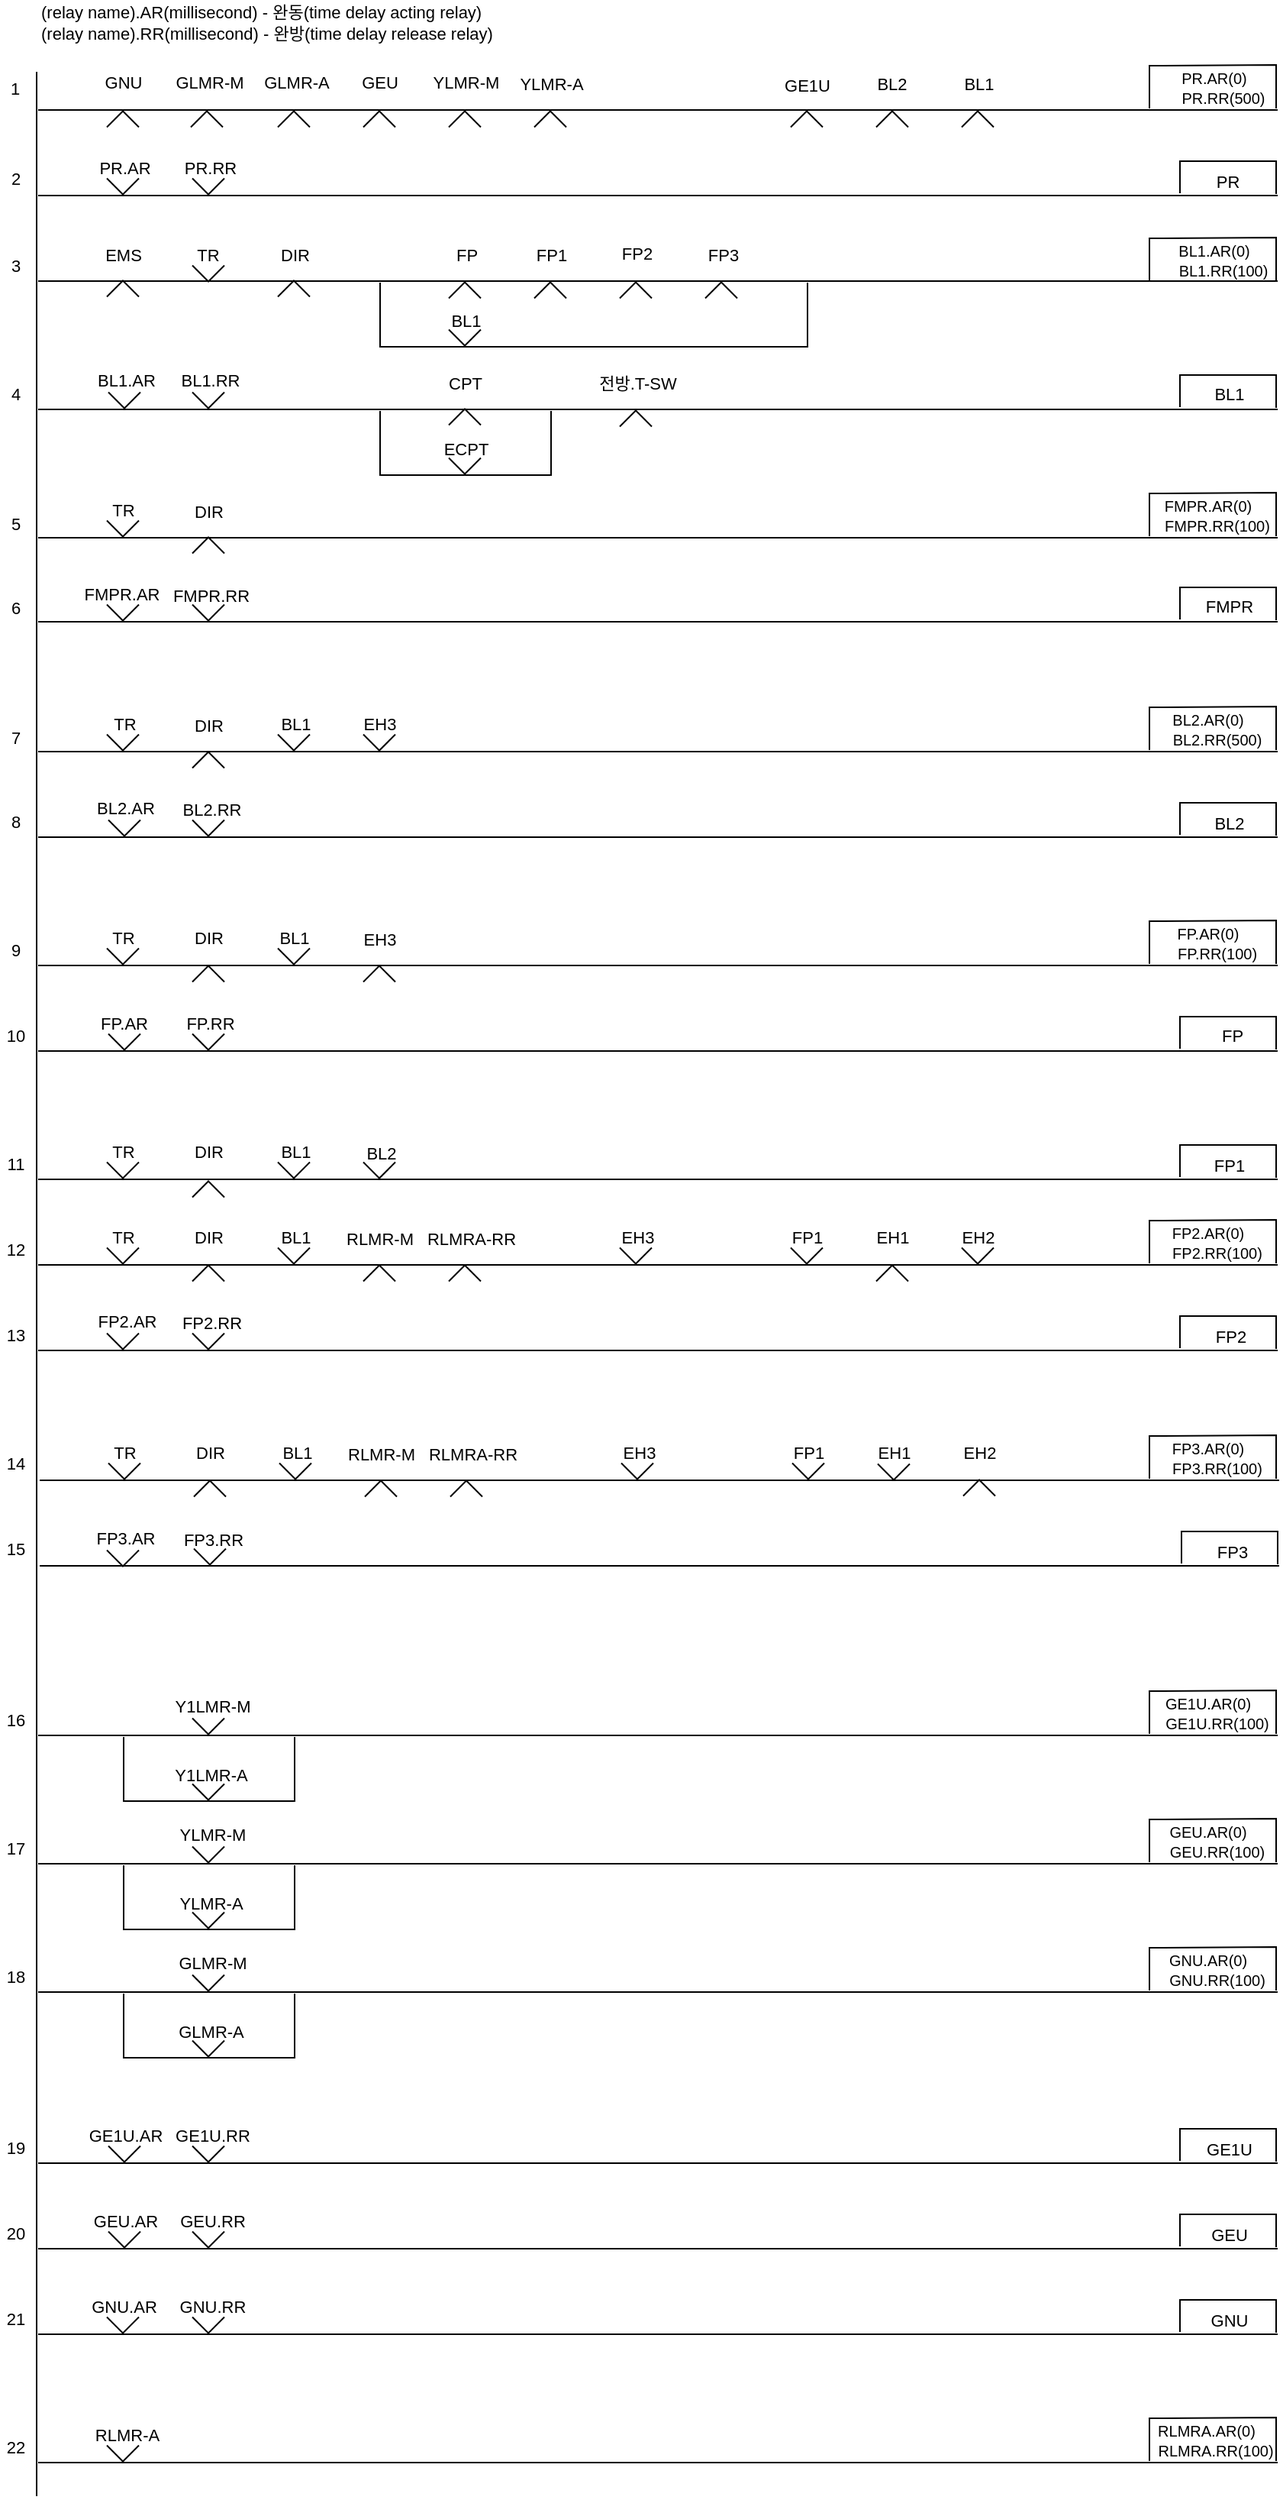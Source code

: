<mxfile version="22.0.8" type="github" pages="7">
  <diagram name="34현시-신호제어로직" id="G2jBfZiijnxDi7uMoeEo">
    <mxGraphModel dx="1122" dy="720" grid="1" gridSize="7" guides="1" tooltips="1" connect="1" arrows="1" fold="1" page="1" pageScale="1" pageWidth="850" pageHeight="1100" math="0" shadow="0">
      <root>
        <mxCell id="HRK4YUY4a56FCwcSoxxM-0" />
        <mxCell id="HRK4YUY4a56FCwcSoxxM-1" parent="HRK4YUY4a56FCwcSoxxM-0" />
        <mxCell id="HRK4YUY4a56FCwcSoxxM-2" value="" style="endArrow=none;html=1;rounded=0;" parent="HRK4YUY4a56FCwcSoxxM-1" edge="1">
          <mxGeometry width="50" height="50" relative="1" as="geometry">
            <mxPoint x="28" y="83" as="sourcePoint" />
            <mxPoint x="840" y="83" as="targetPoint" />
          </mxGeometry>
        </mxCell>
        <mxCell id="HRK4YUY4a56FCwcSoxxM-3" value="GNU" style="text;html=1;strokeColor=none;fillColor=none;align=center;verticalAlign=middle;whiteSpace=wrap;rounded=0;fontFamily=Helvetica;fontSize=11;fontColor=default;" parent="HRK4YUY4a56FCwcSoxxM-1" vertex="1">
          <mxGeometry x="64" y="59" width="40" height="11" as="geometry" />
        </mxCell>
        <mxCell id="HRK4YUY4a56FCwcSoxxM-4" value="" style="endArrow=none;html=1;rounded=0;" parent="HRK4YUY4a56FCwcSoxxM-1" edge="1">
          <mxGeometry width="50" height="50" relative="1" as="geometry">
            <mxPoint x="27" y="1645" as="sourcePoint" />
            <mxPoint x="27" y="58" as="targetPoint" />
          </mxGeometry>
        </mxCell>
        <mxCell id="HRK4YUY4a56FCwcSoxxM-5" value="GLMR-M" style="text;html=1;strokeColor=none;fillColor=none;align=center;verticalAlign=middle;whiteSpace=wrap;rounded=0;fontFamily=Helvetica;fontSize=11;fontColor=default;" parent="HRK4YUY4a56FCwcSoxxM-1" vertex="1">
          <mxGeometry x="117" y="59" width="47" height="11" as="geometry" />
        </mxCell>
        <mxCell id="HRK4YUY4a56FCwcSoxxM-6" value="GLMR-A" style="text;html=1;strokeColor=none;fillColor=none;align=center;verticalAlign=middle;whiteSpace=wrap;rounded=0;fontFamily=Helvetica;fontSize=11;fontColor=default;" parent="HRK4YUY4a56FCwcSoxxM-1" vertex="1">
          <mxGeometry x="174" y="59" width="47" height="11" as="geometry" />
        </mxCell>
        <mxCell id="HRK4YUY4a56FCwcSoxxM-7" value="GEU" style="text;html=1;strokeColor=none;fillColor=none;align=center;verticalAlign=middle;whiteSpace=wrap;rounded=0;fontFamily=Helvetica;fontSize=11;fontColor=default;" parent="HRK4YUY4a56FCwcSoxxM-1" vertex="1">
          <mxGeometry x="232" y="59" width="40" height="11" as="geometry" />
        </mxCell>
        <mxCell id="HRK4YUY4a56FCwcSoxxM-8" value="YLMR-M" style="text;html=1;strokeColor=none;fillColor=none;align=center;verticalAlign=middle;whiteSpace=wrap;rounded=0;fontFamily=Helvetica;fontSize=11;fontColor=default;" parent="HRK4YUY4a56FCwcSoxxM-1" vertex="1">
          <mxGeometry x="285" y="59" width="47" height="11" as="geometry" />
        </mxCell>
        <mxCell id="HRK4YUY4a56FCwcSoxxM-9" value="YLMR-A" style="text;html=1;strokeColor=none;fillColor=none;align=center;verticalAlign=middle;whiteSpace=wrap;rounded=0;fontFamily=Helvetica;fontSize=11;fontColor=default;" parent="HRK4YUY4a56FCwcSoxxM-1" vertex="1">
          <mxGeometry x="341" y="60" width="47" height="12" as="geometry" />
        </mxCell>
        <mxCell id="HRK4YUY4a56FCwcSoxxM-10" value="GE1U" style="text;html=1;strokeColor=none;fillColor=none;align=center;verticalAlign=middle;whiteSpace=wrap;rounded=0;fontFamily=Helvetica;fontSize=11;fontColor=default;" parent="HRK4YUY4a56FCwcSoxxM-1" vertex="1">
          <mxGeometry x="512" y="62" width="40" height="10" as="geometry" />
        </mxCell>
        <mxCell id="HRK4YUY4a56FCwcSoxxM-11" value="BL2" style="text;html=1;strokeColor=none;fillColor=none;align=center;verticalAlign=middle;whiteSpace=wrap;rounded=0;fontFamily=Helvetica;fontSize=11;fontColor=default;" parent="HRK4YUY4a56FCwcSoxxM-1" vertex="1">
          <mxGeometry x="564" y="61" width="47" height="9" as="geometry" />
        </mxCell>
        <mxCell id="HRK4YUY4a56FCwcSoxxM-12" value="BL1" style="text;html=1;strokeColor=none;fillColor=none;align=center;verticalAlign=middle;whiteSpace=wrap;rounded=0;fontFamily=Helvetica;fontSize=11;fontColor=default;" parent="HRK4YUY4a56FCwcSoxxM-1" vertex="1">
          <mxGeometry x="621" y="61" width="47" height="10" as="geometry" />
        </mxCell>
        <mxCell id="HRK4YUY4a56FCwcSoxxM-14" value="PR.AR" style="text;html=1;strokeColor=none;fillColor=none;align=center;verticalAlign=middle;whiteSpace=wrap;rounded=0;fontFamily=Helvetica;fontSize=11;fontColor=default;" parent="HRK4YUY4a56FCwcSoxxM-1" vertex="1">
          <mxGeometry x="65" y="115" width="40" height="11" as="geometry" />
        </mxCell>
        <mxCell id="HRK4YUY4a56FCwcSoxxM-15" value="PR" style="text;html=1;strokeColor=none;fillColor=none;align=center;verticalAlign=middle;whiteSpace=wrap;rounded=0;fontFamily=Helvetica;fontSize=11;fontColor=default;" parent="HRK4YUY4a56FCwcSoxxM-1" vertex="1">
          <mxGeometry x="784" y="123" width="47" height="13" as="geometry" />
        </mxCell>
        <mxCell id="HRK4YUY4a56FCwcSoxxM-16" value="EMS" style="text;html=1;strokeColor=none;fillColor=none;align=center;verticalAlign=middle;whiteSpace=wrap;rounded=0;fontFamily=Helvetica;fontSize=11;fontColor=default;" parent="HRK4YUY4a56FCwcSoxxM-1" vertex="1">
          <mxGeometry x="64" y="171" width="40" height="13" as="geometry" />
        </mxCell>
        <mxCell id="HRK4YUY4a56FCwcSoxxM-17" value="TR" style="text;html=1;strokeColor=none;fillColor=none;align=center;verticalAlign=middle;whiteSpace=wrap;rounded=0;fontFamily=Helvetica;fontSize=11;fontColor=default;" parent="HRK4YUY4a56FCwcSoxxM-1" vertex="1">
          <mxGeometry x="116" y="171" width="47" height="13" as="geometry" />
        </mxCell>
        <mxCell id="HRK4YUY4a56FCwcSoxxM-18" value="DIR" style="text;html=1;strokeColor=none;fillColor=none;align=center;verticalAlign=middle;whiteSpace=wrap;rounded=0;fontFamily=Helvetica;fontSize=11;fontColor=default;" parent="HRK4YUY4a56FCwcSoxxM-1" vertex="1">
          <mxGeometry x="173" y="171" width="47" height="13" as="geometry" />
        </mxCell>
        <mxCell id="HRK4YUY4a56FCwcSoxxM-19" value="FP" style="text;html=1;strokeColor=none;fillColor=none;align=center;verticalAlign=middle;whiteSpace=wrap;rounded=0;fontFamily=Helvetica;fontSize=11;fontColor=default;" parent="HRK4YUY4a56FCwcSoxxM-1" vertex="1">
          <mxGeometry x="289" y="171" width="40" height="13" as="geometry" />
        </mxCell>
        <mxCell id="HRK4YUY4a56FCwcSoxxM-20" value="FP1" style="text;html=1;strokeColor=none;fillColor=none;align=center;verticalAlign=middle;whiteSpace=wrap;rounded=0;fontFamily=Helvetica;fontSize=11;fontColor=default;" parent="HRK4YUY4a56FCwcSoxxM-1" vertex="1">
          <mxGeometry x="341" y="171" width="47" height="13" as="geometry" />
        </mxCell>
        <mxCell id="HRK4YUY4a56FCwcSoxxM-21" value="FP2" style="text;html=1;strokeColor=none;fillColor=none;align=center;verticalAlign=middle;whiteSpace=wrap;rounded=0;fontFamily=Helvetica;fontSize=11;fontColor=default;" parent="HRK4YUY4a56FCwcSoxxM-1" vertex="1">
          <mxGeometry x="397" y="170" width="47" height="14" as="geometry" />
        </mxCell>
        <mxCell id="HRK4YUY4a56FCwcSoxxM-22" value="FP3" style="text;html=1;strokeColor=none;fillColor=none;align=center;verticalAlign=middle;whiteSpace=wrap;rounded=0;fontFamily=Helvetica;fontSize=11;fontColor=default;" parent="HRK4YUY4a56FCwcSoxxM-1" vertex="1">
          <mxGeometry x="457" y="171" width="40" height="13" as="geometry" />
        </mxCell>
        <mxCell id="HRK4YUY4a56FCwcSoxxM-23" value="&lt;font style=&quot;font-size: 10px;&quot;&gt;BL1.AR(0)&lt;/font&gt;" style="text;html=1;strokeColor=none;fillColor=none;align=center;verticalAlign=middle;whiteSpace=wrap;rounded=0;fontFamily=Helvetica;fontSize=11;fontColor=default;" parent="HRK4YUY4a56FCwcSoxxM-1" vertex="1">
          <mxGeometry x="775" y="169" width="47" height="12" as="geometry" />
        </mxCell>
        <mxCell id="HRK4YUY4a56FCwcSoxxM-24" value="" style="endArrow=none;html=1;rounded=0;" parent="HRK4YUY4a56FCwcSoxxM-1" edge="1">
          <mxGeometry width="50" height="50" relative="1" as="geometry">
            <mxPoint x="252" y="196" as="sourcePoint" />
            <mxPoint x="532" y="196" as="targetPoint" />
            <Array as="points">
              <mxPoint x="252" y="238" />
              <mxPoint x="532" y="238" />
            </Array>
          </mxGeometry>
        </mxCell>
        <mxCell id="HRK4YUY4a56FCwcSoxxM-25" value="BL1" style="text;html=1;strokeColor=none;fillColor=none;align=center;verticalAlign=middle;whiteSpace=wrap;rounded=0;fontFamily=Helvetica;fontSize=11;fontColor=default;" parent="HRK4YUY4a56FCwcSoxxM-1" vertex="1">
          <mxGeometry x="285" y="216" width="47" height="10" as="geometry" />
        </mxCell>
        <mxCell id="HRK4YUY4a56FCwcSoxxM-26" value="BL1.RR" style="text;html=1;strokeColor=none;fillColor=none;align=center;verticalAlign=middle;whiteSpace=wrap;rounded=0;fontFamily=Helvetica;fontSize=11;fontColor=default;" parent="HRK4YUY4a56FCwcSoxxM-1" vertex="1">
          <mxGeometry x="121" y="251" width="40" height="17" as="geometry" />
        </mxCell>
        <mxCell id="HRK4YUY4a56FCwcSoxxM-27" value="CPT" style="text;html=1;strokeColor=none;fillColor=none;align=center;verticalAlign=middle;whiteSpace=wrap;rounded=0;fontFamily=Helvetica;fontSize=11;fontColor=default;" parent="HRK4YUY4a56FCwcSoxxM-1" vertex="1">
          <mxGeometry x="288" y="255" width="40" height="14" as="geometry" />
        </mxCell>
        <mxCell id="HRK4YUY4a56FCwcSoxxM-28" value="전방.T-SW" style="text;html=1;strokeColor=none;fillColor=none;align=center;verticalAlign=middle;whiteSpace=wrap;rounded=0;fontFamily=Helvetica;fontSize=11;fontColor=default;" parent="HRK4YUY4a56FCwcSoxxM-1" vertex="1">
          <mxGeometry x="390" y="254" width="62" height="15" as="geometry" />
        </mxCell>
        <mxCell id="HRK4YUY4a56FCwcSoxxM-29" value="BL1" style="text;html=1;strokeColor=none;fillColor=none;align=center;verticalAlign=middle;whiteSpace=wrap;rounded=0;fontFamily=Helvetica;fontSize=11;fontColor=default;" parent="HRK4YUY4a56FCwcSoxxM-1" vertex="1">
          <mxGeometry x="785" y="262" width="47" height="13" as="geometry" />
        </mxCell>
        <mxCell id="HRK4YUY4a56FCwcSoxxM-30" value="" style="endArrow=none;html=1;rounded=0;" parent="HRK4YUY4a56FCwcSoxxM-1" edge="1">
          <mxGeometry width="50" height="50" relative="1" as="geometry">
            <mxPoint x="252" y="280" as="sourcePoint" />
            <mxPoint x="364" y="280" as="targetPoint" />
            <Array as="points">
              <mxPoint x="252" y="322" />
              <mxPoint x="364" y="322" />
            </Array>
          </mxGeometry>
        </mxCell>
        <mxCell id="HRK4YUY4a56FCwcSoxxM-31" value="ECPT" style="text;html=1;strokeColor=none;fillColor=none;align=center;verticalAlign=middle;whiteSpace=wrap;rounded=0;fontFamily=Helvetica;fontSize=11;fontColor=default;" parent="HRK4YUY4a56FCwcSoxxM-1" vertex="1">
          <mxGeometry x="285" y="299" width="47" height="12" as="geometry" />
        </mxCell>
        <mxCell id="HRK4YUY4a56FCwcSoxxM-32" value="TR" style="text;html=1;strokeColor=none;fillColor=none;align=center;verticalAlign=middle;whiteSpace=wrap;rounded=0;fontFamily=Helvetica;fontSize=11;fontColor=default;" parent="HRK4YUY4a56FCwcSoxxM-1" vertex="1">
          <mxGeometry x="64" y="338" width="40" height="14" as="geometry" />
        </mxCell>
        <mxCell id="HRK4YUY4a56FCwcSoxxM-33" value="DIR" style="text;html=1;strokeColor=none;fillColor=none;align=center;verticalAlign=middle;whiteSpace=wrap;rounded=0;fontFamily=Helvetica;fontSize=11;fontColor=default;" parent="HRK4YUY4a56FCwcSoxxM-1" vertex="1">
          <mxGeometry x="120" y="338" width="40" height="16" as="geometry" />
        </mxCell>
        <mxCell id="HRK4YUY4a56FCwcSoxxM-35" value="FMPR.AR" style="text;html=1;strokeColor=none;fillColor=none;align=center;verticalAlign=middle;whiteSpace=wrap;rounded=0;fontFamily=Helvetica;fontSize=11;fontColor=default;" parent="HRK4YUY4a56FCwcSoxxM-1" vertex="1">
          <mxGeometry x="63" y="392" width="40" height="16" as="geometry" />
        </mxCell>
        <mxCell id="HRK4YUY4a56FCwcSoxxM-36" value="FMPR" style="text;html=1;strokeColor=none;fillColor=none;align=center;verticalAlign=middle;whiteSpace=wrap;rounded=0;fontFamily=Helvetica;fontSize=11;fontColor=default;" parent="HRK4YUY4a56FCwcSoxxM-1" vertex="1">
          <mxGeometry x="785" y="401" width="47" height="13" as="geometry" />
        </mxCell>
        <mxCell id="HRK4YUY4a56FCwcSoxxM-38" value="FMPR.RR" style="text;html=1;strokeColor=none;fillColor=none;align=center;verticalAlign=middle;whiteSpace=wrap;rounded=0;fontFamily=Helvetica;fontSize=11;fontColor=default;" parent="HRK4YUY4a56FCwcSoxxM-1" vertex="1">
          <mxGeometry x="118" y="392" width="47" height="17" as="geometry" />
        </mxCell>
        <mxCell id="HRK4YUY4a56FCwcSoxxM-39" value="TR" style="text;html=1;strokeColor=none;fillColor=none;align=center;verticalAlign=middle;whiteSpace=wrap;rounded=0;fontFamily=Helvetica;fontSize=11;fontColor=default;" parent="HRK4YUY4a56FCwcSoxxM-1" vertex="1">
          <mxGeometry x="65" y="476" width="40" height="17" as="geometry" />
        </mxCell>
        <mxCell id="HRK4YUY4a56FCwcSoxxM-40" value="DIR" style="text;html=1;strokeColor=none;fillColor=none;align=center;verticalAlign=middle;whiteSpace=wrap;rounded=0;fontFamily=Helvetica;fontSize=11;fontColor=default;" parent="HRK4YUY4a56FCwcSoxxM-1" vertex="1">
          <mxGeometry x="120" y="478" width="40" height="16" as="geometry" />
        </mxCell>
        <mxCell id="HRK4YUY4a56FCwcSoxxM-42" value="BL2.RR" style="text;html=1;strokeColor=none;fillColor=none;align=center;verticalAlign=middle;whiteSpace=wrap;rounded=0;fontFamily=Helvetica;fontSize=11;fontColor=default;" parent="HRK4YUY4a56FCwcSoxxM-1" vertex="1">
          <mxGeometry x="122" y="533" width="40" height="16" as="geometry" />
        </mxCell>
        <mxCell id="HRK4YUY4a56FCwcSoxxM-43" value="BL2" style="text;html=1;strokeColor=none;fillColor=none;align=center;verticalAlign=middle;whiteSpace=wrap;rounded=0;fontFamily=Helvetica;fontSize=11;fontColor=default;" parent="HRK4YUY4a56FCwcSoxxM-1" vertex="1">
          <mxGeometry x="785" y="543" width="47" height="13" as="geometry" />
        </mxCell>
        <mxCell id="HRK4YUY4a56FCwcSoxxM-45" value="BL2.AR" style="text;html=1;strokeColor=none;fillColor=none;align=center;verticalAlign=middle;whiteSpace=wrap;rounded=0;fontFamily=Helvetica;fontSize=11;fontColor=default;" parent="HRK4YUY4a56FCwcSoxxM-1" vertex="1">
          <mxGeometry x="62" y="531" width="47" height="18" as="geometry" />
        </mxCell>
        <mxCell id="HRK4YUY4a56FCwcSoxxM-46" value="BL1" style="text;html=1;strokeColor=none;fillColor=none;align=center;verticalAlign=middle;whiteSpace=wrap;rounded=0;fontFamily=Helvetica;fontSize=11;fontColor=default;" parent="HRK4YUY4a56FCwcSoxxM-1" vertex="1">
          <mxGeometry x="177" y="476" width="40" height="18" as="geometry" />
        </mxCell>
        <mxCell id="HRK4YUY4a56FCwcSoxxM-47" value="EH3" style="text;html=1;strokeColor=none;fillColor=none;align=center;verticalAlign=middle;whiteSpace=wrap;rounded=0;fontFamily=Helvetica;fontSize=11;fontColor=default;" parent="HRK4YUY4a56FCwcSoxxM-1" vertex="1">
          <mxGeometry x="232" y="476" width="40" height="17" as="geometry" />
        </mxCell>
        <mxCell id="HRK4YUY4a56FCwcSoxxM-48" value="TR" style="text;html=1;strokeColor=none;fillColor=none;align=center;verticalAlign=middle;whiteSpace=wrap;rounded=0;fontFamily=Helvetica;fontSize=11;fontColor=default;" parent="HRK4YUY4a56FCwcSoxxM-1" vertex="1">
          <mxGeometry x="64" y="619" width="40" height="11" as="geometry" />
        </mxCell>
        <mxCell id="HRK4YUY4a56FCwcSoxxM-49" value="DIR" style="text;html=1;strokeColor=none;fillColor=none;align=center;verticalAlign=middle;whiteSpace=wrap;rounded=0;fontFamily=Helvetica;fontSize=11;fontColor=default;" parent="HRK4YUY4a56FCwcSoxxM-1" vertex="1">
          <mxGeometry x="120" y="620" width="40" height="10" as="geometry" />
        </mxCell>
        <mxCell id="HRK4YUY4a56FCwcSoxxM-51" value="FP.RR" style="text;html=1;strokeColor=none;fillColor=none;align=center;verticalAlign=middle;whiteSpace=wrap;rounded=0;fontFamily=Helvetica;fontSize=11;fontColor=default;" parent="HRK4YUY4a56FCwcSoxxM-1" vertex="1">
          <mxGeometry x="121" y="676" width="40" height="9" as="geometry" />
        </mxCell>
        <mxCell id="HRK4YUY4a56FCwcSoxxM-52" value="FP" style="text;html=1;strokeColor=none;fillColor=none;align=center;verticalAlign=middle;whiteSpace=wrap;rounded=0;fontFamily=Helvetica;fontSize=11;fontColor=default;" parent="HRK4YUY4a56FCwcSoxxM-1" vertex="1">
          <mxGeometry x="787" y="682" width="47" height="13" as="geometry" />
        </mxCell>
        <mxCell id="HRK4YUY4a56FCwcSoxxM-54" value="FP.AR" style="text;html=1;strokeColor=none;fillColor=none;align=center;verticalAlign=middle;whiteSpace=wrap;rounded=0;fontFamily=Helvetica;fontSize=11;fontColor=default;" parent="HRK4YUY4a56FCwcSoxxM-1" vertex="1">
          <mxGeometry x="61" y="674" width="47" height="13" as="geometry" />
        </mxCell>
        <mxCell id="HRK4YUY4a56FCwcSoxxM-55" value="BL1" style="text;html=1;strokeColor=none;fillColor=none;align=center;verticalAlign=middle;whiteSpace=wrap;rounded=0;fontFamily=Helvetica;fontSize=11;fontColor=default;" parent="HRK4YUY4a56FCwcSoxxM-1" vertex="1">
          <mxGeometry x="176" y="619" width="40" height="12" as="geometry" />
        </mxCell>
        <mxCell id="HRK4YUY4a56FCwcSoxxM-56" value="EH3" style="text;html=1;strokeColor=none;fillColor=none;align=center;verticalAlign=middle;whiteSpace=wrap;rounded=0;fontFamily=Helvetica;fontSize=11;fontColor=default;" parent="HRK4YUY4a56FCwcSoxxM-1" vertex="1">
          <mxGeometry x="232" y="620" width="40" height="11" as="geometry" />
        </mxCell>
        <mxCell id="HRK4YUY4a56FCwcSoxxM-57" value="TR" style="text;html=1;strokeColor=none;fillColor=none;align=center;verticalAlign=middle;whiteSpace=wrap;rounded=0;fontFamily=Helvetica;fontSize=11;fontColor=default;" parent="HRK4YUY4a56FCwcSoxxM-1" vertex="1">
          <mxGeometry x="64" y="760" width="40" height="10" as="geometry" />
        </mxCell>
        <mxCell id="HRK4YUY4a56FCwcSoxxM-58" value="DIR" style="text;html=1;strokeColor=none;fillColor=none;align=center;verticalAlign=middle;whiteSpace=wrap;rounded=0;fontFamily=Helvetica;fontSize=11;fontColor=default;" parent="HRK4YUY4a56FCwcSoxxM-1" vertex="1">
          <mxGeometry x="120" y="760" width="40" height="9" as="geometry" />
        </mxCell>
        <mxCell id="HRK4YUY4a56FCwcSoxxM-59" value="FP1" style="text;html=1;strokeColor=none;fillColor=none;align=center;verticalAlign=middle;whiteSpace=wrap;rounded=0;fontFamily=Helvetica;fontSize=11;fontColor=default;" parent="HRK4YUY4a56FCwcSoxxM-1" vertex="1">
          <mxGeometry x="785" y="767" width="47" height="13" as="geometry" />
        </mxCell>
        <mxCell id="HRK4YUY4a56FCwcSoxxM-60" value="BL1" style="text;html=1;strokeColor=none;fillColor=none;align=center;verticalAlign=middle;whiteSpace=wrap;rounded=0;fontFamily=Helvetica;fontSize=11;fontColor=default;" parent="HRK4YUY4a56FCwcSoxxM-1" vertex="1">
          <mxGeometry x="177" y="759" width="40" height="11" as="geometry" />
        </mxCell>
        <mxCell id="HRK4YUY4a56FCwcSoxxM-61" value="BL2" style="text;html=1;strokeColor=none;fillColor=none;align=center;verticalAlign=middle;whiteSpace=wrap;rounded=0;fontFamily=Helvetica;fontSize=11;fontColor=default;" parent="HRK4YUY4a56FCwcSoxxM-1" vertex="1">
          <mxGeometry x="233" y="761" width="40" height="10" as="geometry" />
        </mxCell>
        <mxCell id="HRK4YUY4a56FCwcSoxxM-62" value="TR" style="text;html=1;strokeColor=none;fillColor=none;align=center;verticalAlign=middle;whiteSpace=wrap;rounded=0;fontFamily=Helvetica;fontSize=11;fontColor=default;" parent="HRK4YUY4a56FCwcSoxxM-1" vertex="1">
          <mxGeometry x="64" y="816" width="40" height="9" as="geometry" />
        </mxCell>
        <mxCell id="HRK4YUY4a56FCwcSoxxM-63" value="DIR" style="text;html=1;strokeColor=none;fillColor=none;align=center;verticalAlign=middle;whiteSpace=wrap;rounded=0;fontFamily=Helvetica;fontSize=11;fontColor=default;" parent="HRK4YUY4a56FCwcSoxxM-1" vertex="1">
          <mxGeometry x="120" y="817" width="40" height="8" as="geometry" />
        </mxCell>
        <mxCell id="HRK4YUY4a56FCwcSoxxM-65" value="FP2.RR" style="text;html=1;strokeColor=none;fillColor=none;align=center;verticalAlign=middle;whiteSpace=wrap;rounded=0;fontFamily=Helvetica;fontSize=11;fontColor=default;" parent="HRK4YUY4a56FCwcSoxxM-1" vertex="1">
          <mxGeometry x="122" y="872" width="40" height="9" as="geometry" />
        </mxCell>
        <mxCell id="HRK4YUY4a56FCwcSoxxM-66" value="FP2" style="text;html=1;strokeColor=none;fillColor=none;align=center;verticalAlign=middle;whiteSpace=wrap;rounded=0;fontFamily=Helvetica;fontSize=11;fontColor=default;" parent="HRK4YUY4a56FCwcSoxxM-1" vertex="1">
          <mxGeometry x="786" y="879" width="47" height="13" as="geometry" />
        </mxCell>
        <mxCell id="HRK4YUY4a56FCwcSoxxM-68" value="FP2.AR" style="text;html=1;strokeColor=none;fillColor=none;align=center;verticalAlign=middle;whiteSpace=wrap;rounded=0;fontFamily=Helvetica;fontSize=11;fontColor=default;" parent="HRK4YUY4a56FCwcSoxxM-1" vertex="1">
          <mxGeometry x="63" y="872" width="47" height="8" as="geometry" />
        </mxCell>
        <mxCell id="HRK4YUY4a56FCwcSoxxM-69" value="BL1" style="text;html=1;strokeColor=none;fillColor=none;align=center;verticalAlign=middle;whiteSpace=wrap;rounded=0;fontFamily=Helvetica;fontSize=11;fontColor=default;" parent="HRK4YUY4a56FCwcSoxxM-1" vertex="1">
          <mxGeometry x="177" y="816" width="40" height="10" as="geometry" />
        </mxCell>
        <mxCell id="HRK4YUY4a56FCwcSoxxM-70" value="RLMR-M" style="text;html=1;strokeColor=none;fillColor=none;align=center;verticalAlign=middle;whiteSpace=wrap;rounded=0;fontFamily=Helvetica;fontSize=11;fontColor=default;" parent="HRK4YUY4a56FCwcSoxxM-1" vertex="1">
          <mxGeometry x="226" y="817" width="52" height="9" as="geometry" />
        </mxCell>
        <mxCell id="HRK4YUY4a56FCwcSoxxM-71" value="RLMRA-RR" style="text;html=1;strokeColor=none;fillColor=none;align=center;verticalAlign=middle;whiteSpace=wrap;rounded=0;fontFamily=Helvetica;fontSize=11;fontColor=default;" parent="HRK4YUY4a56FCwcSoxxM-1" vertex="1">
          <mxGeometry x="278" y="817" width="68" height="9" as="geometry" />
        </mxCell>
        <mxCell id="HRK4YUY4a56FCwcSoxxM-72" value="EH3" style="text;html=1;strokeColor=none;fillColor=none;align=center;verticalAlign=middle;whiteSpace=wrap;rounded=0;fontFamily=Helvetica;fontSize=11;fontColor=default;" parent="HRK4YUY4a56FCwcSoxxM-1" vertex="1">
          <mxGeometry x="401" y="816" width="40" height="9" as="geometry" />
        </mxCell>
        <mxCell id="HRK4YUY4a56FCwcSoxxM-73" value="FP1" style="text;html=1;strokeColor=none;fillColor=none;align=center;verticalAlign=middle;whiteSpace=wrap;rounded=0;fontFamily=Helvetica;fontSize=11;fontColor=default;" parent="HRK4YUY4a56FCwcSoxxM-1" vertex="1">
          <mxGeometry x="512" y="816" width="40" height="9" as="geometry" />
        </mxCell>
        <mxCell id="HRK4YUY4a56FCwcSoxxM-74" value="EH2" style="text;html=1;strokeColor=none;fillColor=none;align=center;verticalAlign=middle;whiteSpace=wrap;rounded=0;fontFamily=Helvetica;fontSize=11;fontColor=default;" parent="HRK4YUY4a56FCwcSoxxM-1" vertex="1">
          <mxGeometry x="624" y="816" width="40" height="9" as="geometry" />
        </mxCell>
        <mxCell id="HRK4YUY4a56FCwcSoxxM-75" value="EH1" style="text;html=1;strokeColor=none;fillColor=none;align=center;verticalAlign=middle;whiteSpace=wrap;rounded=0;fontFamily=Helvetica;fontSize=11;fontColor=default;" parent="HRK4YUY4a56FCwcSoxxM-1" vertex="1">
          <mxGeometry x="568" y="817" width="40" height="8" as="geometry" />
        </mxCell>
        <mxCell id="HRK4YUY4a56FCwcSoxxM-76" value="Y1LMR-M" style="text;html=1;strokeColor=none;fillColor=none;align=center;verticalAlign=middle;whiteSpace=wrap;rounded=0;fontFamily=Helvetica;fontSize=11;fontColor=default;" parent="HRK4YUY4a56FCwcSoxxM-1" vertex="1">
          <mxGeometry x="116" y="1118" width="53" height="20" as="geometry" />
        </mxCell>
        <mxCell id="HRK4YUY4a56FCwcSoxxM-78" value="Y1LMR-A" style="text;html=1;strokeColor=none;fillColor=none;align=center;verticalAlign=middle;whiteSpace=wrap;rounded=0;fontFamily=Helvetica;fontSize=11;fontColor=default;" parent="HRK4YUY4a56FCwcSoxxM-1" vertex="1">
          <mxGeometry x="114" y="1163" width="55" height="20" as="geometry" />
        </mxCell>
        <mxCell id="HRK4YUY4a56FCwcSoxxM-79" value="RLMR-A" style="text;html=1;strokeColor=none;fillColor=none;align=center;verticalAlign=middle;whiteSpace=wrap;rounded=0;fontFamily=Helvetica;fontSize=11;fontColor=default;" parent="HRK4YUY4a56FCwcSoxxM-1" vertex="1">
          <mxGeometry x="60" y="1597" width="53" height="15" as="geometry" />
        </mxCell>
        <mxCell id="HRK4YUY4a56FCwcSoxxM-81" value="1" style="text;html=1;strokeColor=none;fillColor=none;align=center;verticalAlign=middle;whiteSpace=wrap;rounded=0;fontFamily=Helvetica;fontSize=11;fontColor=default;" parent="HRK4YUY4a56FCwcSoxxM-1" vertex="1">
          <mxGeometry x="3" y="59" width="20" height="20" as="geometry" />
        </mxCell>
        <mxCell id="HRK4YUY4a56FCwcSoxxM-82" value="2" style="text;html=1;strokeColor=none;fillColor=none;align=center;verticalAlign=middle;whiteSpace=wrap;rounded=0;fontFamily=Helvetica;fontSize=11;fontColor=default;" parent="HRK4YUY4a56FCwcSoxxM-1" vertex="1">
          <mxGeometry x="3" y="120" width="21" height="16" as="geometry" />
        </mxCell>
        <mxCell id="HRK4YUY4a56FCwcSoxxM-84" value="" style="endArrow=none;html=1;rounded=0;" parent="HRK4YUY4a56FCwcSoxxM-1" edge="1">
          <mxGeometry width="50" height="50" relative="1" as="geometry">
            <mxPoint x="28" y="139" as="sourcePoint" />
            <mxPoint x="840" y="139" as="targetPoint" />
          </mxGeometry>
        </mxCell>
        <mxCell id="HRK4YUY4a56FCwcSoxxM-85" value="" style="endArrow=none;html=1;rounded=0;labelBackgroundColor=default;fontFamily=Helvetica;fontSize=11;fontColor=default;startSize=3;endSize=3;sourcePerimeterSpacing=0;strokeColor=default;shape=connector;jumpStyle=none;jumpSize=6;" parent="HRK4YUY4a56FCwcSoxxM-1" edge="1">
          <mxGeometry width="50" height="50" relative="1" as="geometry">
            <mxPoint x="776" y="137.5" as="sourcePoint" />
            <mxPoint x="839" y="138" as="targetPoint" />
            <Array as="points">
              <mxPoint x="776" y="116.5" />
              <mxPoint x="839" y="116.5" />
            </Array>
          </mxGeometry>
        </mxCell>
        <mxCell id="HRK4YUY4a56FCwcSoxxM-86" value="" style="verticalLabelPosition=bottom;html=1;verticalAlign=top;align=center;shape=mxgraph.floorplan.windowBow;strokeWidth=1;fontSize=11;direction=west;" parent="HRK4YUY4a56FCwcSoxxM-1" vertex="1">
          <mxGeometry x="73" y="83.5" width="21" height="11" as="geometry" />
        </mxCell>
        <mxCell id="HRK4YUY4a56FCwcSoxxM-87" value="" style="verticalLabelPosition=bottom;html=1;verticalAlign=top;align=center;shape=mxgraph.floorplan.windowBow;strokeWidth=1;fontSize=11;direction=west;" parent="HRK4YUY4a56FCwcSoxxM-1" vertex="1">
          <mxGeometry x="128" y="83.5" width="21" height="11" as="geometry" />
        </mxCell>
        <mxCell id="HRK4YUY4a56FCwcSoxxM-88" value="" style="verticalLabelPosition=bottom;html=1;verticalAlign=top;align=center;shape=mxgraph.floorplan.windowBow;strokeWidth=1;fontSize=11;direction=west;" parent="HRK4YUY4a56FCwcSoxxM-1" vertex="1">
          <mxGeometry x="185" y="83.5" width="21" height="11" as="geometry" />
        </mxCell>
        <mxCell id="HRK4YUY4a56FCwcSoxxM-89" value="" style="verticalLabelPosition=bottom;html=1;verticalAlign=top;align=center;shape=mxgraph.floorplan.windowBow;strokeWidth=1;fontSize=11;direction=west;" parent="HRK4YUY4a56FCwcSoxxM-1" vertex="1">
          <mxGeometry x="241" y="83.5" width="21" height="11" as="geometry" />
        </mxCell>
        <mxCell id="HRK4YUY4a56FCwcSoxxM-90" value="" style="verticalLabelPosition=bottom;html=1;verticalAlign=top;align=center;shape=mxgraph.floorplan.windowBow;strokeWidth=1;fontSize=11;direction=west;" parent="HRK4YUY4a56FCwcSoxxM-1" vertex="1">
          <mxGeometry x="297" y="83.5" width="21" height="11" as="geometry" />
        </mxCell>
        <mxCell id="HRK4YUY4a56FCwcSoxxM-91" value="" style="verticalLabelPosition=bottom;html=1;verticalAlign=top;align=center;shape=mxgraph.floorplan.windowBow;strokeWidth=1;fontSize=11;direction=west;" parent="HRK4YUY4a56FCwcSoxxM-1" vertex="1">
          <mxGeometry x="353" y="83.5" width="21" height="11" as="geometry" />
        </mxCell>
        <mxCell id="HRK4YUY4a56FCwcSoxxM-92" value="" style="verticalLabelPosition=bottom;html=1;verticalAlign=top;align=center;shape=mxgraph.floorplan.windowBow;strokeWidth=1;fontSize=11;direction=west;" parent="HRK4YUY4a56FCwcSoxxM-1" vertex="1">
          <mxGeometry x="521" y="83.5" width="21" height="11" as="geometry" />
        </mxCell>
        <mxCell id="HRK4YUY4a56FCwcSoxxM-93" value="" style="verticalLabelPosition=bottom;html=1;verticalAlign=top;align=center;shape=mxgraph.floorplan.windowBow;strokeWidth=1;fontSize=11;direction=west;" parent="HRK4YUY4a56FCwcSoxxM-1" vertex="1">
          <mxGeometry x="577" y="83.5" width="21" height="11" as="geometry" />
        </mxCell>
        <mxCell id="HRK4YUY4a56FCwcSoxxM-94" value="" style="verticalLabelPosition=bottom;html=1;verticalAlign=top;align=center;shape=mxgraph.floorplan.windowBow;strokeWidth=1;fontSize=11;direction=west;" parent="HRK4YUY4a56FCwcSoxxM-1" vertex="1">
          <mxGeometry x="633" y="83.5" width="21" height="11" as="geometry" />
        </mxCell>
        <mxCell id="HRK4YUY4a56FCwcSoxxM-95" value="" style="verticalLabelPosition=bottom;html=1;verticalAlign=top;align=center;shape=mxgraph.floorplan.windowBow;strokeWidth=1;fontSize=11;direction=east;" parent="HRK4YUY4a56FCwcSoxxM-1" vertex="1">
          <mxGeometry x="73" y="127.5" width="21" height="11" as="geometry" />
        </mxCell>
        <mxCell id="HRK4YUY4a56FCwcSoxxM-96" value="" style="endArrow=none;html=1;rounded=0;" parent="HRK4YUY4a56FCwcSoxxM-1" edge="1">
          <mxGeometry width="50" height="50" relative="1" as="geometry">
            <mxPoint x="28" y="195" as="sourcePoint" />
            <mxPoint x="840" y="195" as="targetPoint" />
          </mxGeometry>
        </mxCell>
        <mxCell id="HRK4YUY4a56FCwcSoxxM-97" value="" style="endArrow=none;html=1;rounded=0;labelBackgroundColor=default;fontFamily=Helvetica;fontSize=11;fontColor=default;startSize=3;endSize=3;sourcePerimeterSpacing=0;strokeColor=default;shape=connector;jumpStyle=none;jumpSize=6;" parent="HRK4YUY4a56FCwcSoxxM-1" edge="1">
          <mxGeometry width="50" height="50" relative="1" as="geometry">
            <mxPoint x="756" y="195" as="sourcePoint" />
            <mxPoint x="839" y="195" as="targetPoint" />
            <Array as="points">
              <mxPoint x="756" y="167" />
              <mxPoint x="839" y="166.5" />
            </Array>
          </mxGeometry>
        </mxCell>
        <mxCell id="HRK4YUY4a56FCwcSoxxM-98" value="" style="verticalLabelPosition=bottom;html=1;verticalAlign=top;align=center;shape=mxgraph.floorplan.windowBow;strokeWidth=1;fontSize=11;direction=west;" parent="HRK4YUY4a56FCwcSoxxM-1" vertex="1">
          <mxGeometry x="73" y="194.5" width="21" height="11" as="geometry" />
        </mxCell>
        <mxCell id="HRK4YUY4a56FCwcSoxxM-99" value="" style="verticalLabelPosition=bottom;html=1;verticalAlign=top;align=center;shape=mxgraph.floorplan.windowBow;strokeWidth=1;fontSize=11;direction=east;" parent="HRK4YUY4a56FCwcSoxxM-1" vertex="1">
          <mxGeometry x="129" y="184.5" width="21" height="11" as="geometry" />
        </mxCell>
        <mxCell id="HRK4YUY4a56FCwcSoxxM-100" value="" style="verticalLabelPosition=bottom;html=1;verticalAlign=top;align=center;shape=mxgraph.floorplan.windowBow;strokeWidth=1;fontSize=11;direction=west;" parent="HRK4YUY4a56FCwcSoxxM-1" vertex="1">
          <mxGeometry x="185" y="194.5" width="21" height="11" as="geometry" />
        </mxCell>
        <mxCell id="HRK4YUY4a56FCwcSoxxM-101" value="" style="verticalLabelPosition=bottom;html=1;verticalAlign=top;align=center;shape=mxgraph.floorplan.windowBow;strokeWidth=1;fontSize=11;direction=west;" parent="HRK4YUY4a56FCwcSoxxM-1" vertex="1">
          <mxGeometry x="297" y="195.5" width="21" height="11" as="geometry" />
        </mxCell>
        <mxCell id="HRK4YUY4a56FCwcSoxxM-102" value="" style="verticalLabelPosition=bottom;html=1;verticalAlign=top;align=center;shape=mxgraph.floorplan.windowBow;strokeWidth=1;fontSize=11;direction=west;" parent="HRK4YUY4a56FCwcSoxxM-1" vertex="1">
          <mxGeometry x="353" y="195.5" width="21" height="11" as="geometry" />
        </mxCell>
        <mxCell id="HRK4YUY4a56FCwcSoxxM-103" value="" style="verticalLabelPosition=bottom;html=1;verticalAlign=top;align=center;shape=mxgraph.floorplan.windowBow;strokeWidth=1;fontSize=11;direction=west;" parent="HRK4YUY4a56FCwcSoxxM-1" vertex="1">
          <mxGeometry x="409" y="195.5" width="21" height="11" as="geometry" />
        </mxCell>
        <mxCell id="HRK4YUY4a56FCwcSoxxM-104" value="" style="verticalLabelPosition=bottom;html=1;verticalAlign=top;align=center;shape=mxgraph.floorplan.windowBow;strokeWidth=1;fontSize=11;direction=west;" parent="HRK4YUY4a56FCwcSoxxM-1" vertex="1">
          <mxGeometry x="465" y="195.5" width="21" height="11" as="geometry" />
        </mxCell>
        <mxCell id="HRK4YUY4a56FCwcSoxxM-105" value="" style="verticalLabelPosition=bottom;html=1;verticalAlign=top;align=center;shape=mxgraph.floorplan.windowBow;strokeWidth=1;fontSize=11;direction=east;" parent="HRK4YUY4a56FCwcSoxxM-1" vertex="1">
          <mxGeometry x="297" y="226.5" width="21" height="11" as="geometry" />
        </mxCell>
        <mxCell id="HRK4YUY4a56FCwcSoxxM-106" value="" style="endArrow=none;html=1;rounded=0;" parent="HRK4YUY4a56FCwcSoxxM-1" edge="1">
          <mxGeometry width="50" height="50" relative="1" as="geometry">
            <mxPoint x="28" y="279" as="sourcePoint" />
            <mxPoint x="840" y="279" as="targetPoint" />
          </mxGeometry>
        </mxCell>
        <mxCell id="HRK4YUY4a56FCwcSoxxM-107" value="" style="endArrow=none;html=1;rounded=0;labelBackgroundColor=default;fontFamily=Helvetica;fontSize=11;fontColor=default;startSize=3;endSize=3;sourcePerimeterSpacing=0;strokeColor=default;shape=connector;jumpStyle=none;jumpSize=6;" parent="HRK4YUY4a56FCwcSoxxM-1" edge="1">
          <mxGeometry width="50" height="50" relative="1" as="geometry">
            <mxPoint x="776.0" y="277.5" as="sourcePoint" />
            <mxPoint x="839.0" y="278" as="targetPoint" />
            <Array as="points">
              <mxPoint x="776" y="256.5" />
              <mxPoint x="839" y="256.5" />
            </Array>
          </mxGeometry>
        </mxCell>
        <mxCell id="HRK4YUY4a56FCwcSoxxM-108" value="" style="verticalLabelPosition=bottom;html=1;verticalAlign=top;align=center;shape=mxgraph.floorplan.windowBow;strokeWidth=1;fontSize=11;direction=east;" parent="HRK4YUY4a56FCwcSoxxM-1" vertex="1">
          <mxGeometry x="129" y="267.5" width="21" height="11" as="geometry" />
        </mxCell>
        <mxCell id="HRK4YUY4a56FCwcSoxxM-109" value="" style="verticalLabelPosition=bottom;html=1;verticalAlign=top;align=center;shape=mxgraph.floorplan.windowBow;strokeWidth=1;fontSize=11;direction=west;" parent="HRK4YUY4a56FCwcSoxxM-1" vertex="1">
          <mxGeometry x="297" y="278.5" width="21" height="11" as="geometry" />
        </mxCell>
        <mxCell id="HRK4YUY4a56FCwcSoxxM-110" value="" style="verticalLabelPosition=bottom;html=1;verticalAlign=top;align=center;shape=mxgraph.floorplan.windowBow;strokeWidth=1;fontSize=11;direction=east;" parent="HRK4YUY4a56FCwcSoxxM-1" vertex="1">
          <mxGeometry x="297" y="310.5" width="21" height="11" as="geometry" />
        </mxCell>
        <mxCell id="HRK4YUY4a56FCwcSoxxM-111" value="" style="verticalLabelPosition=bottom;html=1;verticalAlign=top;align=center;shape=mxgraph.floorplan.windowBow;strokeWidth=1;fontSize=11;direction=west;" parent="HRK4YUY4a56FCwcSoxxM-1" vertex="1">
          <mxGeometry x="409" y="279.5" width="21" height="11" as="geometry" />
        </mxCell>
        <mxCell id="HRK4YUY4a56FCwcSoxxM-112" value="" style="endArrow=none;html=1;rounded=0;" parent="HRK4YUY4a56FCwcSoxxM-1" edge="1">
          <mxGeometry width="50" height="50" relative="1" as="geometry">
            <mxPoint x="28" y="363.0" as="sourcePoint" />
            <mxPoint x="840" y="363.0" as="targetPoint" />
          </mxGeometry>
        </mxCell>
        <mxCell id="HRK4YUY4a56FCwcSoxxM-114" value="" style="verticalLabelPosition=bottom;html=1;verticalAlign=top;align=center;shape=mxgraph.floorplan.windowBow;strokeWidth=1;fontSize=11;direction=east;" parent="HRK4YUY4a56FCwcSoxxM-1" vertex="1">
          <mxGeometry x="73" y="351.5" width="21" height="11" as="geometry" />
        </mxCell>
        <mxCell id="HRK4YUY4a56FCwcSoxxM-115" value="" style="verticalLabelPosition=bottom;html=1;verticalAlign=top;align=center;shape=mxgraph.floorplan.windowBow;strokeWidth=1;fontSize=11;direction=west;" parent="HRK4YUY4a56FCwcSoxxM-1" vertex="1">
          <mxGeometry x="129" y="362.5" width="21" height="11" as="geometry" />
        </mxCell>
        <mxCell id="HRK4YUY4a56FCwcSoxxM-116" value="" style="endArrow=none;html=1;rounded=0;" parent="HRK4YUY4a56FCwcSoxxM-1" edge="1">
          <mxGeometry width="50" height="50" relative="1" as="geometry">
            <mxPoint x="28" y="418.0" as="sourcePoint" />
            <mxPoint x="840" y="418.0" as="targetPoint" />
          </mxGeometry>
        </mxCell>
        <mxCell id="HRK4YUY4a56FCwcSoxxM-117" value="" style="endArrow=none;html=1;rounded=0;labelBackgroundColor=default;fontFamily=Helvetica;fontSize=11;fontColor=default;startSize=3;endSize=3;sourcePerimeterSpacing=0;strokeColor=default;shape=connector;jumpStyle=none;jumpSize=6;" parent="HRK4YUY4a56FCwcSoxxM-1" edge="1">
          <mxGeometry width="50" height="50" relative="1" as="geometry">
            <mxPoint x="776.0" y="416.5" as="sourcePoint" />
            <mxPoint x="839.0" y="417.0" as="targetPoint" />
            <Array as="points">
              <mxPoint x="776" y="395.5" />
              <mxPoint x="839" y="395.5" />
            </Array>
          </mxGeometry>
        </mxCell>
        <mxCell id="HRK4YUY4a56FCwcSoxxM-118" value="" style="verticalLabelPosition=bottom;html=1;verticalAlign=top;align=center;shape=mxgraph.floorplan.windowBow;strokeWidth=1;fontSize=11;direction=east;" parent="HRK4YUY4a56FCwcSoxxM-1" vertex="1">
          <mxGeometry x="73" y="406.5" width="21" height="11" as="geometry" />
        </mxCell>
        <mxCell id="HRK4YUY4a56FCwcSoxxM-119" value="" style="verticalLabelPosition=bottom;html=1;verticalAlign=top;align=center;shape=mxgraph.floorplan.windowBow;strokeWidth=1;fontSize=11;direction=east;" parent="HRK4YUY4a56FCwcSoxxM-1" vertex="1">
          <mxGeometry x="129" y="406.5" width="21" height="11" as="geometry" />
        </mxCell>
        <mxCell id="HRK4YUY4a56FCwcSoxxM-120" value="" style="endArrow=none;html=1;rounded=0;" parent="HRK4YUY4a56FCwcSoxxM-1" edge="1">
          <mxGeometry width="50" height="50" relative="1" as="geometry">
            <mxPoint x="28" y="503.0" as="sourcePoint" />
            <mxPoint x="840" y="503.0" as="targetPoint" />
          </mxGeometry>
        </mxCell>
        <mxCell id="HRK4YUY4a56FCwcSoxxM-122" value="" style="verticalLabelPosition=bottom;html=1;verticalAlign=top;align=center;shape=mxgraph.floorplan.windowBow;strokeWidth=1;fontSize=11;direction=east;" parent="HRK4YUY4a56FCwcSoxxM-1" vertex="1">
          <mxGeometry x="73" y="491.5" width="21" height="11" as="geometry" />
        </mxCell>
        <mxCell id="HRK4YUY4a56FCwcSoxxM-123" value="" style="verticalLabelPosition=bottom;html=1;verticalAlign=top;align=center;shape=mxgraph.floorplan.windowBow;strokeWidth=1;fontSize=11;direction=west;" parent="HRK4YUY4a56FCwcSoxxM-1" vertex="1">
          <mxGeometry x="129" y="503" width="21" height="11" as="geometry" />
        </mxCell>
        <mxCell id="HRK4YUY4a56FCwcSoxxM-124" value="" style="verticalLabelPosition=bottom;html=1;verticalAlign=top;align=center;shape=mxgraph.floorplan.windowBow;strokeWidth=1;fontSize=11;direction=east;" parent="HRK4YUY4a56FCwcSoxxM-1" vertex="1">
          <mxGeometry x="185" y="491.5" width="21" height="11" as="geometry" />
        </mxCell>
        <mxCell id="HRK4YUY4a56FCwcSoxxM-125" value="" style="verticalLabelPosition=bottom;html=1;verticalAlign=top;align=center;shape=mxgraph.floorplan.windowBow;strokeWidth=1;fontSize=11;direction=east;" parent="HRK4YUY4a56FCwcSoxxM-1" vertex="1">
          <mxGeometry x="241" y="491.5" width="21" height="11" as="geometry" />
        </mxCell>
        <mxCell id="HRK4YUY4a56FCwcSoxxM-126" value="" style="endArrow=none;html=1;rounded=0;" parent="HRK4YUY4a56FCwcSoxxM-1" edge="1">
          <mxGeometry width="50" height="50" relative="1" as="geometry">
            <mxPoint x="28" y="559.0" as="sourcePoint" />
            <mxPoint x="840" y="559.0" as="targetPoint" />
          </mxGeometry>
        </mxCell>
        <mxCell id="HRK4YUY4a56FCwcSoxxM-127" value="" style="endArrow=none;html=1;rounded=0;labelBackgroundColor=default;fontFamily=Helvetica;fontSize=11;fontColor=default;startSize=3;endSize=3;sourcePerimeterSpacing=0;strokeColor=default;shape=connector;jumpStyle=none;jumpSize=6;" parent="HRK4YUY4a56FCwcSoxxM-1" edge="1">
          <mxGeometry width="50" height="50" relative="1" as="geometry">
            <mxPoint x="776.0" y="557.5" as="sourcePoint" />
            <mxPoint x="839.0" y="558" as="targetPoint" />
            <Array as="points">
              <mxPoint x="776" y="536.5" />
              <mxPoint x="839" y="536.5" />
            </Array>
          </mxGeometry>
        </mxCell>
        <mxCell id="HRK4YUY4a56FCwcSoxxM-128" value="" style="verticalLabelPosition=bottom;html=1;verticalAlign=top;align=center;shape=mxgraph.floorplan.windowBow;strokeWidth=1;fontSize=11;direction=east;" parent="HRK4YUY4a56FCwcSoxxM-1" vertex="1">
          <mxGeometry x="129" y="547.5" width="21" height="11" as="geometry" />
        </mxCell>
        <mxCell id="HRK4YUY4a56FCwcSoxxM-129" value="" style="verticalLabelPosition=bottom;html=1;verticalAlign=top;align=center;shape=mxgraph.floorplan.windowBow;strokeWidth=1;fontSize=11;direction=east;" parent="HRK4YUY4a56FCwcSoxxM-1" vertex="1">
          <mxGeometry x="74" y="547.5" width="21" height="11" as="geometry" />
        </mxCell>
        <mxCell id="HRK4YUY4a56FCwcSoxxM-130" value="" style="endArrow=none;html=1;rounded=0;" parent="HRK4YUY4a56FCwcSoxxM-1" edge="1">
          <mxGeometry width="50" height="50" relative="1" as="geometry">
            <mxPoint x="28" y="643.0" as="sourcePoint" />
            <mxPoint x="840" y="643.0" as="targetPoint" />
          </mxGeometry>
        </mxCell>
        <mxCell id="HRK4YUY4a56FCwcSoxxM-132" value="" style="verticalLabelPosition=bottom;html=1;verticalAlign=top;align=center;shape=mxgraph.floorplan.windowBow;strokeWidth=1;fontSize=11;direction=east;" parent="HRK4YUY4a56FCwcSoxxM-1" vertex="1">
          <mxGeometry x="73" y="631.5" width="21" height="11" as="geometry" />
        </mxCell>
        <mxCell id="HRK4YUY4a56FCwcSoxxM-133" value="" style="verticalLabelPosition=bottom;html=1;verticalAlign=top;align=center;shape=mxgraph.floorplan.windowBow;strokeWidth=1;fontSize=11;direction=west;" parent="HRK4YUY4a56FCwcSoxxM-1" vertex="1">
          <mxGeometry x="129" y="643" width="21" height="11" as="geometry" />
        </mxCell>
        <mxCell id="HRK4YUY4a56FCwcSoxxM-134" value="" style="verticalLabelPosition=bottom;html=1;verticalAlign=top;align=center;shape=mxgraph.floorplan.windowBow;strokeWidth=1;fontSize=11;direction=east;" parent="HRK4YUY4a56FCwcSoxxM-1" vertex="1">
          <mxGeometry x="185" y="631.5" width="21" height="11" as="geometry" />
        </mxCell>
        <mxCell id="HRK4YUY4a56FCwcSoxxM-135" value="" style="verticalLabelPosition=bottom;html=1;verticalAlign=top;align=center;shape=mxgraph.floorplan.windowBow;strokeWidth=1;fontSize=11;direction=west;" parent="HRK4YUY4a56FCwcSoxxM-1" vertex="1">
          <mxGeometry x="241" y="643" width="21" height="11" as="geometry" />
        </mxCell>
        <mxCell id="HRK4YUY4a56FCwcSoxxM-136" value="" style="endArrow=none;html=1;rounded=0;" parent="HRK4YUY4a56FCwcSoxxM-1" edge="1">
          <mxGeometry width="50" height="50" relative="1" as="geometry">
            <mxPoint x="28" y="699.0" as="sourcePoint" />
            <mxPoint x="840" y="699.0" as="targetPoint" />
          </mxGeometry>
        </mxCell>
        <mxCell id="HRK4YUY4a56FCwcSoxxM-137" value="" style="endArrow=none;html=1;rounded=0;labelBackgroundColor=default;fontFamily=Helvetica;fontSize=11;fontColor=default;startSize=3;endSize=3;sourcePerimeterSpacing=0;strokeColor=default;shape=connector;jumpStyle=none;jumpSize=6;" parent="HRK4YUY4a56FCwcSoxxM-1" edge="1">
          <mxGeometry width="50" height="50" relative="1" as="geometry">
            <mxPoint x="776.0" y="697.5" as="sourcePoint" />
            <mxPoint x="839.0" y="698" as="targetPoint" />
            <Array as="points">
              <mxPoint x="776" y="676.5" />
              <mxPoint x="839" y="676.5" />
            </Array>
          </mxGeometry>
        </mxCell>
        <mxCell id="HRK4YUY4a56FCwcSoxxM-138" value="" style="verticalLabelPosition=bottom;html=1;verticalAlign=top;align=center;shape=mxgraph.floorplan.windowBow;strokeWidth=1;fontSize=11;direction=east;" parent="HRK4YUY4a56FCwcSoxxM-1" vertex="1">
          <mxGeometry x="129" y="687.5" width="21" height="11" as="geometry" />
        </mxCell>
        <mxCell id="HRK4YUY4a56FCwcSoxxM-139" value="" style="verticalLabelPosition=bottom;html=1;verticalAlign=top;align=center;shape=mxgraph.floorplan.windowBow;strokeWidth=1;fontSize=11;direction=east;" parent="HRK4YUY4a56FCwcSoxxM-1" vertex="1">
          <mxGeometry x="74" y="687.5" width="21" height="11" as="geometry" />
        </mxCell>
        <mxCell id="HRK4YUY4a56FCwcSoxxM-140" value="" style="endArrow=none;html=1;rounded=0;" parent="HRK4YUY4a56FCwcSoxxM-1" edge="1">
          <mxGeometry width="50" height="50" relative="1" as="geometry">
            <mxPoint x="28" y="783.0" as="sourcePoint" />
            <mxPoint x="840" y="783.0" as="targetPoint" />
          </mxGeometry>
        </mxCell>
        <mxCell id="HRK4YUY4a56FCwcSoxxM-141" value="" style="endArrow=none;html=1;rounded=0;labelBackgroundColor=default;fontFamily=Helvetica;fontSize=11;fontColor=default;startSize=3;endSize=3;sourcePerimeterSpacing=0;strokeColor=default;shape=connector;jumpStyle=none;jumpSize=6;" parent="HRK4YUY4a56FCwcSoxxM-1" edge="1">
          <mxGeometry width="50" height="50" relative="1" as="geometry">
            <mxPoint x="776.0" y="781.5" as="sourcePoint" />
            <mxPoint x="839.0" y="782" as="targetPoint" />
            <Array as="points">
              <mxPoint x="776" y="760.5" />
              <mxPoint x="839" y="760.5" />
            </Array>
          </mxGeometry>
        </mxCell>
        <mxCell id="HRK4YUY4a56FCwcSoxxM-142" value="" style="verticalLabelPosition=bottom;html=1;verticalAlign=top;align=center;shape=mxgraph.floorplan.windowBow;strokeWidth=1;fontSize=11;direction=east;" parent="HRK4YUY4a56FCwcSoxxM-1" vertex="1">
          <mxGeometry x="73" y="771.5" width="21" height="11" as="geometry" />
        </mxCell>
        <mxCell id="HRK4YUY4a56FCwcSoxxM-143" value="" style="verticalLabelPosition=bottom;html=1;verticalAlign=top;align=center;shape=mxgraph.floorplan.windowBow;strokeWidth=1;fontSize=11;direction=west;" parent="HRK4YUY4a56FCwcSoxxM-1" vertex="1">
          <mxGeometry x="129" y="784" width="21" height="11" as="geometry" />
        </mxCell>
        <mxCell id="HRK4YUY4a56FCwcSoxxM-144" value="" style="verticalLabelPosition=bottom;html=1;verticalAlign=top;align=center;shape=mxgraph.floorplan.windowBow;strokeWidth=1;fontSize=11;direction=east;" parent="HRK4YUY4a56FCwcSoxxM-1" vertex="1">
          <mxGeometry x="185" y="771.5" width="21" height="11" as="geometry" />
        </mxCell>
        <mxCell id="HRK4YUY4a56FCwcSoxxM-145" value="" style="verticalLabelPosition=bottom;html=1;verticalAlign=top;align=center;shape=mxgraph.floorplan.windowBow;strokeWidth=1;fontSize=11;direction=east;" parent="HRK4YUY4a56FCwcSoxxM-1" vertex="1">
          <mxGeometry x="241" y="771.5" width="21" height="11" as="geometry" />
        </mxCell>
        <mxCell id="HRK4YUY4a56FCwcSoxxM-146" value="" style="endArrow=none;html=1;rounded=0;" parent="HRK4YUY4a56FCwcSoxxM-1" edge="1">
          <mxGeometry width="50" height="50" relative="1" as="geometry">
            <mxPoint x="28" y="839.0" as="sourcePoint" />
            <mxPoint x="840" y="839.0" as="targetPoint" />
          </mxGeometry>
        </mxCell>
        <mxCell id="HRK4YUY4a56FCwcSoxxM-148" value="" style="verticalLabelPosition=bottom;html=1;verticalAlign=top;align=center;shape=mxgraph.floorplan.windowBow;strokeWidth=1;fontSize=11;direction=east;" parent="HRK4YUY4a56FCwcSoxxM-1" vertex="1">
          <mxGeometry x="73" y="827.5" width="21" height="11" as="geometry" />
        </mxCell>
        <mxCell id="HRK4YUY4a56FCwcSoxxM-149" value="" style="verticalLabelPosition=bottom;html=1;verticalAlign=top;align=center;shape=mxgraph.floorplan.windowBow;strokeWidth=1;fontSize=11;direction=west;" parent="HRK4YUY4a56FCwcSoxxM-1" vertex="1">
          <mxGeometry x="129" y="839" width="21" height="11" as="geometry" />
        </mxCell>
        <mxCell id="HRK4YUY4a56FCwcSoxxM-150" value="" style="verticalLabelPosition=bottom;html=1;verticalAlign=top;align=center;shape=mxgraph.floorplan.windowBow;strokeWidth=1;fontSize=11;direction=east;" parent="HRK4YUY4a56FCwcSoxxM-1" vertex="1">
          <mxGeometry x="185" y="827.5" width="21" height="11" as="geometry" />
        </mxCell>
        <mxCell id="HRK4YUY4a56FCwcSoxxM-151" value="" style="verticalLabelPosition=bottom;html=1;verticalAlign=top;align=center;shape=mxgraph.floorplan.windowBow;strokeWidth=1;fontSize=11;direction=west;" parent="HRK4YUY4a56FCwcSoxxM-1" vertex="1">
          <mxGeometry x="241" y="839" width="21" height="11" as="geometry" />
        </mxCell>
        <mxCell id="HRK4YUY4a56FCwcSoxxM-152" value="" style="verticalLabelPosition=bottom;html=1;verticalAlign=top;align=center;shape=mxgraph.floorplan.windowBow;strokeWidth=1;fontSize=11;direction=west;" parent="HRK4YUY4a56FCwcSoxxM-1" vertex="1">
          <mxGeometry x="297" y="839" width="21" height="11" as="geometry" />
        </mxCell>
        <mxCell id="HRK4YUY4a56FCwcSoxxM-153" value="" style="verticalLabelPosition=bottom;html=1;verticalAlign=top;align=center;shape=mxgraph.floorplan.windowBow;strokeWidth=1;fontSize=11;direction=east;" parent="HRK4YUY4a56FCwcSoxxM-1" vertex="1">
          <mxGeometry x="409" y="827.5" width="21" height="11" as="geometry" />
        </mxCell>
        <mxCell id="HRK4YUY4a56FCwcSoxxM-154" value="" style="verticalLabelPosition=bottom;html=1;verticalAlign=top;align=center;shape=mxgraph.floorplan.windowBow;strokeWidth=1;fontSize=11;direction=east;" parent="HRK4YUY4a56FCwcSoxxM-1" vertex="1">
          <mxGeometry x="521" y="827.5" width="21" height="11" as="geometry" />
        </mxCell>
        <mxCell id="HRK4YUY4a56FCwcSoxxM-155" value="" style="verticalLabelPosition=bottom;html=1;verticalAlign=top;align=center;shape=mxgraph.floorplan.windowBow;strokeWidth=1;fontSize=11;direction=west;" parent="HRK4YUY4a56FCwcSoxxM-1" vertex="1">
          <mxGeometry x="577" y="839" width="21" height="11" as="geometry" />
        </mxCell>
        <mxCell id="HRK4YUY4a56FCwcSoxxM-156" value="" style="verticalLabelPosition=bottom;html=1;verticalAlign=top;align=center;shape=mxgraph.floorplan.windowBow;strokeWidth=1;fontSize=11;direction=east;" parent="HRK4YUY4a56FCwcSoxxM-1" vertex="1">
          <mxGeometry x="633" y="827.5" width="21" height="11" as="geometry" />
        </mxCell>
        <mxCell id="HRK4YUY4a56FCwcSoxxM-157" value="" style="endArrow=none;html=1;rounded=0;" parent="HRK4YUY4a56FCwcSoxxM-1" edge="1">
          <mxGeometry width="50" height="50" relative="1" as="geometry">
            <mxPoint x="28" y="895.0" as="sourcePoint" />
            <mxPoint x="840" y="895.0" as="targetPoint" />
          </mxGeometry>
        </mxCell>
        <mxCell id="HRK4YUY4a56FCwcSoxxM-158" value="" style="endArrow=none;html=1;rounded=0;labelBackgroundColor=default;fontFamily=Helvetica;fontSize=11;fontColor=default;startSize=3;endSize=3;sourcePerimeterSpacing=0;strokeColor=default;shape=connector;jumpStyle=none;jumpSize=6;" parent="HRK4YUY4a56FCwcSoxxM-1" edge="1">
          <mxGeometry width="50" height="50" relative="1" as="geometry">
            <mxPoint x="776.0" y="893.5" as="sourcePoint" />
            <mxPoint x="839.0" y="894" as="targetPoint" />
            <Array as="points">
              <mxPoint x="776" y="872.5" />
              <mxPoint x="839" y="872.5" />
            </Array>
          </mxGeometry>
        </mxCell>
        <mxCell id="HRK4YUY4a56FCwcSoxxM-159" value="" style="verticalLabelPosition=bottom;html=1;verticalAlign=top;align=center;shape=mxgraph.floorplan.windowBow;strokeWidth=1;fontSize=11;direction=east;" parent="HRK4YUY4a56FCwcSoxxM-1" vertex="1">
          <mxGeometry x="129" y="883.5" width="21" height="11" as="geometry" />
        </mxCell>
        <mxCell id="HRK4YUY4a56FCwcSoxxM-160" value="" style="verticalLabelPosition=bottom;html=1;verticalAlign=top;align=center;shape=mxgraph.floorplan.windowBow;strokeWidth=1;fontSize=11;direction=east;" parent="HRK4YUY4a56FCwcSoxxM-1" vertex="1">
          <mxGeometry x="73" y="883.5" width="21" height="11" as="geometry" />
        </mxCell>
        <mxCell id="HRK4YUY4a56FCwcSoxxM-161" value="TR" style="text;html=1;strokeColor=none;fillColor=none;align=center;verticalAlign=middle;whiteSpace=wrap;rounded=0;fontFamily=Helvetica;fontSize=11;fontColor=default;" parent="HRK4YUY4a56FCwcSoxxM-1" vertex="1">
          <mxGeometry x="65" y="957" width="40" height="9" as="geometry" />
        </mxCell>
        <mxCell id="HRK4YUY4a56FCwcSoxxM-162" value="DIR" style="text;html=1;strokeColor=none;fillColor=none;align=center;verticalAlign=middle;whiteSpace=wrap;rounded=0;fontFamily=Helvetica;fontSize=11;fontColor=default;" parent="HRK4YUY4a56FCwcSoxxM-1" vertex="1">
          <mxGeometry x="121" y="958" width="40" height="8" as="geometry" />
        </mxCell>
        <mxCell id="HRK4YUY4a56FCwcSoxxM-164" value="FP3.RR" style="text;html=1;strokeColor=none;fillColor=none;align=center;verticalAlign=middle;whiteSpace=wrap;rounded=0;fontFamily=Helvetica;fontSize=11;fontColor=default;" parent="HRK4YUY4a56FCwcSoxxM-1" vertex="1">
          <mxGeometry x="123" y="1014" width="40" height="9" as="geometry" />
        </mxCell>
        <mxCell id="HRK4YUY4a56FCwcSoxxM-165" value="FP3" style="text;html=1;strokeColor=none;fillColor=none;align=center;verticalAlign=middle;whiteSpace=wrap;rounded=0;fontFamily=Helvetica;fontSize=11;fontColor=default;" parent="HRK4YUY4a56FCwcSoxxM-1" vertex="1">
          <mxGeometry x="787" y="1020" width="47" height="13" as="geometry" />
        </mxCell>
        <mxCell id="HRK4YUY4a56FCwcSoxxM-167" value="FP3.AR" style="text;html=1;strokeColor=none;fillColor=none;align=center;verticalAlign=middle;whiteSpace=wrap;rounded=0;fontFamily=Helvetica;fontSize=11;fontColor=default;" parent="HRK4YUY4a56FCwcSoxxM-1" vertex="1">
          <mxGeometry x="62" y="1014" width="47" height="8" as="geometry" />
        </mxCell>
        <mxCell id="HRK4YUY4a56FCwcSoxxM-168" value="BL1" style="text;html=1;strokeColor=none;fillColor=none;align=center;verticalAlign=middle;whiteSpace=wrap;rounded=0;fontFamily=Helvetica;fontSize=11;fontColor=default;" parent="HRK4YUY4a56FCwcSoxxM-1" vertex="1">
          <mxGeometry x="178" y="957" width="40" height="10" as="geometry" />
        </mxCell>
        <mxCell id="HRK4YUY4a56FCwcSoxxM-169" value="RLMR-M" style="text;html=1;strokeColor=none;fillColor=none;align=center;verticalAlign=middle;whiteSpace=wrap;rounded=0;fontFamily=Helvetica;fontSize=11;fontColor=default;" parent="HRK4YUY4a56FCwcSoxxM-1" vertex="1">
          <mxGeometry x="227" y="958" width="52" height="9" as="geometry" />
        </mxCell>
        <mxCell id="HRK4YUY4a56FCwcSoxxM-170" value="RLMRA-RR" style="text;html=1;strokeColor=none;fillColor=none;align=center;verticalAlign=middle;whiteSpace=wrap;rounded=0;fontFamily=Helvetica;fontSize=11;fontColor=default;" parent="HRK4YUY4a56FCwcSoxxM-1" vertex="1">
          <mxGeometry x="279" y="958" width="68" height="9" as="geometry" />
        </mxCell>
        <mxCell id="HRK4YUY4a56FCwcSoxxM-171" value="EH3" style="text;html=1;strokeColor=none;fillColor=none;align=center;verticalAlign=middle;whiteSpace=wrap;rounded=0;fontFamily=Helvetica;fontSize=11;fontColor=default;" parent="HRK4YUY4a56FCwcSoxxM-1" vertex="1">
          <mxGeometry x="402" y="957" width="40" height="9" as="geometry" />
        </mxCell>
        <mxCell id="HRK4YUY4a56FCwcSoxxM-172" value="FP1" style="text;html=1;strokeColor=none;fillColor=none;align=center;verticalAlign=middle;whiteSpace=wrap;rounded=0;fontFamily=Helvetica;fontSize=11;fontColor=default;" parent="HRK4YUY4a56FCwcSoxxM-1" vertex="1">
          <mxGeometry x="513" y="957" width="40" height="9" as="geometry" />
        </mxCell>
        <mxCell id="HRK4YUY4a56FCwcSoxxM-173" value="EH2" style="text;html=1;strokeColor=none;fillColor=none;align=center;verticalAlign=middle;whiteSpace=wrap;rounded=0;fontFamily=Helvetica;fontSize=11;fontColor=default;" parent="HRK4YUY4a56FCwcSoxxM-1" vertex="1">
          <mxGeometry x="625" y="957" width="40" height="9" as="geometry" />
        </mxCell>
        <mxCell id="HRK4YUY4a56FCwcSoxxM-174" value="EH1" style="text;html=1;strokeColor=none;fillColor=none;align=center;verticalAlign=middle;whiteSpace=wrap;rounded=0;fontFamily=Helvetica;fontSize=11;fontColor=default;" parent="HRK4YUY4a56FCwcSoxxM-1" vertex="1">
          <mxGeometry x="569" y="958" width="40" height="8" as="geometry" />
        </mxCell>
        <mxCell id="HRK4YUY4a56FCwcSoxxM-175" value="" style="endArrow=none;html=1;rounded=0;" parent="HRK4YUY4a56FCwcSoxxM-1" edge="1">
          <mxGeometry width="50" height="50" relative="1" as="geometry">
            <mxPoint x="29" y="980.0" as="sourcePoint" />
            <mxPoint x="841" y="980.0" as="targetPoint" />
          </mxGeometry>
        </mxCell>
        <mxCell id="HRK4YUY4a56FCwcSoxxM-177" value="" style="verticalLabelPosition=bottom;html=1;verticalAlign=top;align=center;shape=mxgraph.floorplan.windowBow;strokeWidth=1;fontSize=11;direction=east;" parent="HRK4YUY4a56FCwcSoxxM-1" vertex="1">
          <mxGeometry x="74" y="968.5" width="21" height="11" as="geometry" />
        </mxCell>
        <mxCell id="HRK4YUY4a56FCwcSoxxM-178" value="" style="verticalLabelPosition=bottom;html=1;verticalAlign=top;align=center;shape=mxgraph.floorplan.windowBow;strokeWidth=1;fontSize=11;direction=west;" parent="HRK4YUY4a56FCwcSoxxM-1" vertex="1">
          <mxGeometry x="130" y="980" width="21" height="11" as="geometry" />
        </mxCell>
        <mxCell id="HRK4YUY4a56FCwcSoxxM-179" value="" style="verticalLabelPosition=bottom;html=1;verticalAlign=top;align=center;shape=mxgraph.floorplan.windowBow;strokeWidth=1;fontSize=11;direction=east;" parent="HRK4YUY4a56FCwcSoxxM-1" vertex="1">
          <mxGeometry x="186" y="968.5" width="21" height="11" as="geometry" />
        </mxCell>
        <mxCell id="HRK4YUY4a56FCwcSoxxM-180" value="" style="verticalLabelPosition=bottom;html=1;verticalAlign=top;align=center;shape=mxgraph.floorplan.windowBow;strokeWidth=1;fontSize=11;direction=west;" parent="HRK4YUY4a56FCwcSoxxM-1" vertex="1">
          <mxGeometry x="242" y="980" width="21" height="11" as="geometry" />
        </mxCell>
        <mxCell id="HRK4YUY4a56FCwcSoxxM-181" value="" style="verticalLabelPosition=bottom;html=1;verticalAlign=top;align=center;shape=mxgraph.floorplan.windowBow;strokeWidth=1;fontSize=11;direction=west;" parent="HRK4YUY4a56FCwcSoxxM-1" vertex="1">
          <mxGeometry x="298" y="980" width="21" height="11" as="geometry" />
        </mxCell>
        <mxCell id="HRK4YUY4a56FCwcSoxxM-182" value="" style="verticalLabelPosition=bottom;html=1;verticalAlign=top;align=center;shape=mxgraph.floorplan.windowBow;strokeWidth=1;fontSize=11;direction=east;" parent="HRK4YUY4a56FCwcSoxxM-1" vertex="1">
          <mxGeometry x="410" y="968.5" width="21" height="11" as="geometry" />
        </mxCell>
        <mxCell id="HRK4YUY4a56FCwcSoxxM-183" value="" style="verticalLabelPosition=bottom;html=1;verticalAlign=top;align=center;shape=mxgraph.floorplan.windowBow;strokeWidth=1;fontSize=11;direction=east;" parent="HRK4YUY4a56FCwcSoxxM-1" vertex="1">
          <mxGeometry x="522" y="968.5" width="21" height="11" as="geometry" />
        </mxCell>
        <mxCell id="HRK4YUY4a56FCwcSoxxM-184" value="" style="verticalLabelPosition=bottom;html=1;verticalAlign=top;align=center;shape=mxgraph.floorplan.windowBow;strokeWidth=1;fontSize=11;direction=east;" parent="HRK4YUY4a56FCwcSoxxM-1" vertex="1">
          <mxGeometry x="578" y="969" width="21" height="11" as="geometry" />
        </mxCell>
        <mxCell id="HRK4YUY4a56FCwcSoxxM-185" value="" style="verticalLabelPosition=bottom;html=1;verticalAlign=top;align=center;shape=mxgraph.floorplan.windowBow;strokeWidth=1;fontSize=11;direction=west;" parent="HRK4YUY4a56FCwcSoxxM-1" vertex="1">
          <mxGeometry x="634" y="979.5" width="21" height="11" as="geometry" />
        </mxCell>
        <mxCell id="HRK4YUY4a56FCwcSoxxM-186" value="" style="endArrow=none;html=1;rounded=0;" parent="HRK4YUY4a56FCwcSoxxM-1" edge="1">
          <mxGeometry width="50" height="50" relative="1" as="geometry">
            <mxPoint x="29" y="1036.0" as="sourcePoint" />
            <mxPoint x="841" y="1036.0" as="targetPoint" />
          </mxGeometry>
        </mxCell>
        <mxCell id="HRK4YUY4a56FCwcSoxxM-187" value="" style="endArrow=none;html=1;rounded=0;labelBackgroundColor=default;fontFamily=Helvetica;fontSize=11;fontColor=default;startSize=3;endSize=3;sourcePerimeterSpacing=0;strokeColor=default;shape=connector;jumpStyle=none;jumpSize=6;" parent="HRK4YUY4a56FCwcSoxxM-1" edge="1">
          <mxGeometry width="50" height="50" relative="1" as="geometry">
            <mxPoint x="777.0" y="1034.5" as="sourcePoint" />
            <mxPoint x="840.0" y="1035" as="targetPoint" />
            <Array as="points">
              <mxPoint x="777" y="1013.5" />
              <mxPoint x="840" y="1013.5" />
            </Array>
          </mxGeometry>
        </mxCell>
        <mxCell id="HRK4YUY4a56FCwcSoxxM-188" value="" style="verticalLabelPosition=bottom;html=1;verticalAlign=top;align=center;shape=mxgraph.floorplan.windowBow;strokeWidth=1;fontSize=11;direction=east;" parent="HRK4YUY4a56FCwcSoxxM-1" vertex="1">
          <mxGeometry x="130" y="1024.5" width="21" height="11" as="geometry" />
        </mxCell>
        <mxCell id="HRK4YUY4a56FCwcSoxxM-189" value="" style="verticalLabelPosition=bottom;html=1;verticalAlign=top;align=center;shape=mxgraph.floorplan.windowBow;strokeWidth=1;fontSize=11;direction=east;" parent="HRK4YUY4a56FCwcSoxxM-1" vertex="1">
          <mxGeometry x="73" y="1025.5" width="21" height="11" as="geometry" />
        </mxCell>
        <mxCell id="HRK4YUY4a56FCwcSoxxM-190" value="" style="endArrow=none;html=1;rounded=0;" parent="HRK4YUY4a56FCwcSoxxM-1" edge="1">
          <mxGeometry width="50" height="50" relative="1" as="geometry">
            <mxPoint x="84" y="1148" as="sourcePoint" />
            <mxPoint x="196" y="1148" as="targetPoint" />
            <Array as="points">
              <mxPoint x="84" y="1190" />
              <mxPoint x="196" y="1190" />
            </Array>
          </mxGeometry>
        </mxCell>
        <mxCell id="HRK4YUY4a56FCwcSoxxM-191" value="" style="endArrow=none;html=1;rounded=0;" parent="HRK4YUY4a56FCwcSoxxM-1" edge="1">
          <mxGeometry width="50" height="50" relative="1" as="geometry">
            <mxPoint x="28" y="1147.0" as="sourcePoint" />
            <mxPoint x="840.0" y="1147.0" as="targetPoint" />
          </mxGeometry>
        </mxCell>
        <mxCell id="HRK4YUY4a56FCwcSoxxM-193" value="" style="verticalLabelPosition=bottom;html=1;verticalAlign=top;align=center;shape=mxgraph.floorplan.windowBow;strokeWidth=1;fontSize=11;direction=east;" parent="HRK4YUY4a56FCwcSoxxM-1" vertex="1">
          <mxGeometry x="129" y="1135.5" width="21" height="11" as="geometry" />
        </mxCell>
        <mxCell id="HRK4YUY4a56FCwcSoxxM-194" value="" style="verticalLabelPosition=bottom;html=1;verticalAlign=top;align=center;shape=mxgraph.floorplan.windowBow;strokeWidth=1;fontSize=11;direction=east;" parent="HRK4YUY4a56FCwcSoxxM-1" vertex="1">
          <mxGeometry x="129" y="1178.5" width="21" height="11" as="geometry" />
        </mxCell>
        <mxCell id="HRK4YUY4a56FCwcSoxxM-195" value="YLMR-M" style="text;html=1;strokeColor=none;fillColor=none;align=center;verticalAlign=middle;whiteSpace=wrap;rounded=0;fontFamily=Helvetica;fontSize=11;fontColor=default;" parent="HRK4YUY4a56FCwcSoxxM-1" vertex="1">
          <mxGeometry x="116" y="1202" width="53" height="20" as="geometry" />
        </mxCell>
        <mxCell id="HRK4YUY4a56FCwcSoxxM-197" value="YLMR-A" style="text;html=1;strokeColor=none;fillColor=none;align=center;verticalAlign=middle;whiteSpace=wrap;rounded=0;fontFamily=Helvetica;fontSize=11;fontColor=default;" parent="HRK4YUY4a56FCwcSoxxM-1" vertex="1">
          <mxGeometry x="114" y="1247" width="55" height="20" as="geometry" />
        </mxCell>
        <mxCell id="HRK4YUY4a56FCwcSoxxM-198" value="" style="endArrow=none;html=1;rounded=0;" parent="HRK4YUY4a56FCwcSoxxM-1" edge="1">
          <mxGeometry width="50" height="50" relative="1" as="geometry">
            <mxPoint x="84" y="1232.0" as="sourcePoint" />
            <mxPoint x="196" y="1232.0" as="targetPoint" />
            <Array as="points">
              <mxPoint x="84" y="1274" />
              <mxPoint x="196" y="1274" />
            </Array>
          </mxGeometry>
        </mxCell>
        <mxCell id="HRK4YUY4a56FCwcSoxxM-199" value="" style="endArrow=none;html=1;rounded=0;" parent="HRK4YUY4a56FCwcSoxxM-1" edge="1">
          <mxGeometry width="50" height="50" relative="1" as="geometry">
            <mxPoint x="28" y="1231.0" as="sourcePoint" />
            <mxPoint x="840.0" y="1231.0" as="targetPoint" />
          </mxGeometry>
        </mxCell>
        <mxCell id="HRK4YUY4a56FCwcSoxxM-201" value="" style="verticalLabelPosition=bottom;html=1;verticalAlign=top;align=center;shape=mxgraph.floorplan.windowBow;strokeWidth=1;fontSize=11;direction=east;" parent="HRK4YUY4a56FCwcSoxxM-1" vertex="1">
          <mxGeometry x="129" y="1219.5" width="21" height="11" as="geometry" />
        </mxCell>
        <mxCell id="HRK4YUY4a56FCwcSoxxM-202" value="" style="verticalLabelPosition=bottom;html=1;verticalAlign=top;align=center;shape=mxgraph.floorplan.windowBow;strokeWidth=1;fontSize=11;direction=east;" parent="HRK4YUY4a56FCwcSoxxM-1" vertex="1">
          <mxGeometry x="129" y="1262.5" width="21" height="11" as="geometry" />
        </mxCell>
        <mxCell id="HRK4YUY4a56FCwcSoxxM-203" value="GLMR-M" style="text;html=1;strokeColor=none;fillColor=none;align=center;verticalAlign=middle;whiteSpace=wrap;rounded=0;fontFamily=Helvetica;fontSize=11;fontColor=default;" parent="HRK4YUY4a56FCwcSoxxM-1" vertex="1">
          <mxGeometry x="116" y="1286" width="53" height="20" as="geometry" />
        </mxCell>
        <mxCell id="HRK4YUY4a56FCwcSoxxM-205" value="GLMR-A" style="text;html=1;strokeColor=none;fillColor=none;align=center;verticalAlign=middle;whiteSpace=wrap;rounded=0;fontFamily=Helvetica;fontSize=11;fontColor=default;" parent="HRK4YUY4a56FCwcSoxxM-1" vertex="1">
          <mxGeometry x="114" y="1331" width="55" height="20" as="geometry" />
        </mxCell>
        <mxCell id="HRK4YUY4a56FCwcSoxxM-206" value="" style="endArrow=none;html=1;rounded=0;" parent="HRK4YUY4a56FCwcSoxxM-1" edge="1">
          <mxGeometry width="50" height="50" relative="1" as="geometry">
            <mxPoint x="84" y="1316.0" as="sourcePoint" />
            <mxPoint x="196" y="1316.0" as="targetPoint" />
            <Array as="points">
              <mxPoint x="84" y="1358" />
              <mxPoint x="196" y="1358" />
            </Array>
          </mxGeometry>
        </mxCell>
        <mxCell id="HRK4YUY4a56FCwcSoxxM-207" value="" style="endArrow=none;html=1;rounded=0;" parent="HRK4YUY4a56FCwcSoxxM-1" edge="1">
          <mxGeometry width="50" height="50" relative="1" as="geometry">
            <mxPoint x="28" y="1315.0" as="sourcePoint" />
            <mxPoint x="840.0" y="1315.0" as="targetPoint" />
          </mxGeometry>
        </mxCell>
        <mxCell id="HRK4YUY4a56FCwcSoxxM-209" value="" style="verticalLabelPosition=bottom;html=1;verticalAlign=top;align=center;shape=mxgraph.floorplan.windowBow;strokeWidth=1;fontSize=11;direction=east;" parent="HRK4YUY4a56FCwcSoxxM-1" vertex="1">
          <mxGeometry x="129" y="1303.5" width="21" height="11" as="geometry" />
        </mxCell>
        <mxCell id="HRK4YUY4a56FCwcSoxxM-210" value="" style="verticalLabelPosition=bottom;html=1;verticalAlign=top;align=center;shape=mxgraph.floorplan.windowBow;strokeWidth=1;fontSize=11;direction=east;" parent="HRK4YUY4a56FCwcSoxxM-1" vertex="1">
          <mxGeometry x="129" y="1346.5" width="21" height="11" as="geometry" />
        </mxCell>
        <mxCell id="HRK4YUY4a56FCwcSoxxM-211" value="GE1U.RR" style="text;html=1;strokeColor=none;fillColor=none;align=center;verticalAlign=middle;whiteSpace=wrap;rounded=0;fontFamily=Helvetica;fontSize=11;fontColor=default;" parent="HRK4YUY4a56FCwcSoxxM-1" vertex="1">
          <mxGeometry x="116" y="1399" width="53" height="20" as="geometry" />
        </mxCell>
        <mxCell id="HRK4YUY4a56FCwcSoxxM-212" value="GE1U" style="text;html=1;strokeColor=none;fillColor=none;align=center;verticalAlign=middle;whiteSpace=wrap;rounded=0;fontFamily=Helvetica;fontSize=11;fontColor=default;" parent="HRK4YUY4a56FCwcSoxxM-1" vertex="1">
          <mxGeometry x="785" y="1411" width="47" height="13" as="geometry" />
        </mxCell>
        <mxCell id="HRK4YUY4a56FCwcSoxxM-213" value="GE1U.AR" style="text;html=1;strokeColor=none;fillColor=none;align=center;verticalAlign=middle;whiteSpace=wrap;rounded=0;fontFamily=Helvetica;fontSize=11;fontColor=default;" parent="HRK4YUY4a56FCwcSoxxM-1" vertex="1">
          <mxGeometry x="58" y="1399" width="55" height="20" as="geometry" />
        </mxCell>
        <mxCell id="HRK4YUY4a56FCwcSoxxM-215" value="" style="endArrow=none;html=1;rounded=0;" parent="HRK4YUY4a56FCwcSoxxM-1" edge="1">
          <mxGeometry width="50" height="50" relative="1" as="geometry">
            <mxPoint x="28" y="1427.0" as="sourcePoint" />
            <mxPoint x="840.0" y="1427.0" as="targetPoint" />
          </mxGeometry>
        </mxCell>
        <mxCell id="HRK4YUY4a56FCwcSoxxM-216" value="" style="endArrow=none;html=1;rounded=0;labelBackgroundColor=default;fontFamily=Helvetica;fontSize=11;fontColor=default;startSize=3;endSize=3;sourcePerimeterSpacing=0;strokeColor=default;shape=connector;jumpStyle=none;jumpSize=6;" parent="HRK4YUY4a56FCwcSoxxM-1" edge="1">
          <mxGeometry width="50" height="50" relative="1" as="geometry">
            <mxPoint x="776.0" y="1425.5" as="sourcePoint" />
            <mxPoint x="839.0" y="1426" as="targetPoint" />
            <Array as="points">
              <mxPoint x="776" y="1404.5" />
              <mxPoint x="839" y="1404.5" />
            </Array>
          </mxGeometry>
        </mxCell>
        <mxCell id="HRK4YUY4a56FCwcSoxxM-217" value="" style="verticalLabelPosition=bottom;html=1;verticalAlign=top;align=center;shape=mxgraph.floorplan.windowBow;strokeWidth=1;fontSize=11;direction=east;" parent="HRK4YUY4a56FCwcSoxxM-1" vertex="1">
          <mxGeometry x="129" y="1415.5" width="21" height="11" as="geometry" />
        </mxCell>
        <mxCell id="HRK4YUY4a56FCwcSoxxM-218" value="" style="verticalLabelPosition=bottom;html=1;verticalAlign=top;align=center;shape=mxgraph.floorplan.windowBow;strokeWidth=1;fontSize=11;direction=east;" parent="HRK4YUY4a56FCwcSoxxM-1" vertex="1">
          <mxGeometry x="74" y="1415.5" width="21" height="11" as="geometry" />
        </mxCell>
        <mxCell id="HRK4YUY4a56FCwcSoxxM-219" value="GEU.RR" style="text;html=1;strokeColor=none;fillColor=none;align=center;verticalAlign=middle;whiteSpace=wrap;rounded=0;fontFamily=Helvetica;fontSize=11;fontColor=default;" parent="HRK4YUY4a56FCwcSoxxM-1" vertex="1">
          <mxGeometry x="116" y="1455" width="53" height="20" as="geometry" />
        </mxCell>
        <mxCell id="HRK4YUY4a56FCwcSoxxM-220" value="GEU" style="text;html=1;strokeColor=none;fillColor=none;align=center;verticalAlign=middle;whiteSpace=wrap;rounded=0;fontFamily=Helvetica;fontSize=11;fontColor=default;" parent="HRK4YUY4a56FCwcSoxxM-1" vertex="1">
          <mxGeometry x="785" y="1467" width="47" height="13" as="geometry" />
        </mxCell>
        <mxCell id="HRK4YUY4a56FCwcSoxxM-221" value="GEU.AR" style="text;html=1;strokeColor=none;fillColor=none;align=center;verticalAlign=middle;whiteSpace=wrap;rounded=0;fontFamily=Helvetica;fontSize=11;fontColor=default;" parent="HRK4YUY4a56FCwcSoxxM-1" vertex="1">
          <mxGeometry x="58" y="1455" width="55" height="20" as="geometry" />
        </mxCell>
        <mxCell id="HRK4YUY4a56FCwcSoxxM-223" value="" style="endArrow=none;html=1;rounded=0;" parent="HRK4YUY4a56FCwcSoxxM-1" edge="1">
          <mxGeometry width="50" height="50" relative="1" as="geometry">
            <mxPoint x="28" y="1483.0" as="sourcePoint" />
            <mxPoint x="840.0" y="1483.0" as="targetPoint" />
          </mxGeometry>
        </mxCell>
        <mxCell id="HRK4YUY4a56FCwcSoxxM-224" value="" style="endArrow=none;html=1;rounded=0;labelBackgroundColor=default;fontFamily=Helvetica;fontSize=11;fontColor=default;startSize=3;endSize=3;sourcePerimeterSpacing=0;strokeColor=default;shape=connector;jumpStyle=none;jumpSize=6;" parent="HRK4YUY4a56FCwcSoxxM-1" edge="1">
          <mxGeometry width="50" height="50" relative="1" as="geometry">
            <mxPoint x="776.0" y="1481.5" as="sourcePoint" />
            <mxPoint x="839.0" y="1482" as="targetPoint" />
            <Array as="points">
              <mxPoint x="776" y="1460.5" />
              <mxPoint x="839" y="1460.5" />
            </Array>
          </mxGeometry>
        </mxCell>
        <mxCell id="HRK4YUY4a56FCwcSoxxM-225" value="" style="verticalLabelPosition=bottom;html=1;verticalAlign=top;align=center;shape=mxgraph.floorplan.windowBow;strokeWidth=1;fontSize=11;direction=east;" parent="HRK4YUY4a56FCwcSoxxM-1" vertex="1">
          <mxGeometry x="129" y="1471.5" width="21" height="11" as="geometry" />
        </mxCell>
        <mxCell id="HRK4YUY4a56FCwcSoxxM-226" value="" style="verticalLabelPosition=bottom;html=1;verticalAlign=top;align=center;shape=mxgraph.floorplan.windowBow;strokeWidth=1;fontSize=11;direction=east;" parent="HRK4YUY4a56FCwcSoxxM-1" vertex="1">
          <mxGeometry x="74" y="1471.5" width="21" height="11" as="geometry" />
        </mxCell>
        <mxCell id="HRK4YUY4a56FCwcSoxxM-227" value="GNU.RR" style="text;html=1;strokeColor=none;fillColor=none;align=center;verticalAlign=middle;whiteSpace=wrap;rounded=0;fontFamily=Helvetica;fontSize=11;fontColor=default;" parent="HRK4YUY4a56FCwcSoxxM-1" vertex="1">
          <mxGeometry x="116" y="1511" width="53" height="20" as="geometry" />
        </mxCell>
        <mxCell id="HRK4YUY4a56FCwcSoxxM-228" value="GNU" style="text;html=1;strokeColor=none;fillColor=none;align=center;verticalAlign=middle;whiteSpace=wrap;rounded=0;fontFamily=Helvetica;fontSize=11;fontColor=default;" parent="HRK4YUY4a56FCwcSoxxM-1" vertex="1">
          <mxGeometry x="785" y="1523" width="47" height="13" as="geometry" />
        </mxCell>
        <mxCell id="HRK4YUY4a56FCwcSoxxM-229" value="GNU.AR" style="text;html=1;strokeColor=none;fillColor=none;align=center;verticalAlign=middle;whiteSpace=wrap;rounded=0;fontFamily=Helvetica;fontSize=11;fontColor=default;" parent="HRK4YUY4a56FCwcSoxxM-1" vertex="1">
          <mxGeometry x="57" y="1511" width="55" height="20" as="geometry" />
        </mxCell>
        <mxCell id="HRK4YUY4a56FCwcSoxxM-231" value="" style="endArrow=none;html=1;rounded=0;" parent="HRK4YUY4a56FCwcSoxxM-1" edge="1">
          <mxGeometry width="50" height="50" relative="1" as="geometry">
            <mxPoint x="28" y="1539.0" as="sourcePoint" />
            <mxPoint x="840.0" y="1539.0" as="targetPoint" />
          </mxGeometry>
        </mxCell>
        <mxCell id="HRK4YUY4a56FCwcSoxxM-232" value="" style="endArrow=none;html=1;rounded=0;labelBackgroundColor=default;fontFamily=Helvetica;fontSize=11;fontColor=default;startSize=3;endSize=3;sourcePerimeterSpacing=0;strokeColor=default;shape=connector;jumpStyle=none;jumpSize=6;" parent="HRK4YUY4a56FCwcSoxxM-1" edge="1">
          <mxGeometry width="50" height="50" relative="1" as="geometry">
            <mxPoint x="776.0" y="1537.5" as="sourcePoint" />
            <mxPoint x="839.0" y="1538" as="targetPoint" />
            <Array as="points">
              <mxPoint x="776" y="1516.5" />
              <mxPoint x="839" y="1516.5" />
            </Array>
          </mxGeometry>
        </mxCell>
        <mxCell id="HRK4YUY4a56FCwcSoxxM-233" value="" style="verticalLabelPosition=bottom;html=1;verticalAlign=top;align=center;shape=mxgraph.floorplan.windowBow;strokeWidth=1;fontSize=11;direction=east;" parent="HRK4YUY4a56FCwcSoxxM-1" vertex="1">
          <mxGeometry x="129" y="1527.5" width="21" height="11" as="geometry" />
        </mxCell>
        <mxCell id="HRK4YUY4a56FCwcSoxxM-234" value="" style="verticalLabelPosition=bottom;html=1;verticalAlign=top;align=center;shape=mxgraph.floorplan.windowBow;strokeWidth=1;fontSize=11;direction=east;" parent="HRK4YUY4a56FCwcSoxxM-1" vertex="1">
          <mxGeometry x="73" y="1527.5" width="21" height="11" as="geometry" />
        </mxCell>
        <mxCell id="HRK4YUY4a56FCwcSoxxM-235" value="" style="endArrow=none;html=1;rounded=0;" parent="HRK4YUY4a56FCwcSoxxM-1" edge="1">
          <mxGeometry width="50" height="50" relative="1" as="geometry">
            <mxPoint x="28" y="1623.0" as="sourcePoint" />
            <mxPoint x="840.0" y="1623.0" as="targetPoint" />
          </mxGeometry>
        </mxCell>
        <mxCell id="HRK4YUY4a56FCwcSoxxM-237" value="" style="verticalLabelPosition=bottom;html=1;verticalAlign=top;align=center;shape=mxgraph.floorplan.windowBow;strokeWidth=1;fontSize=11;direction=east;" parent="HRK4YUY4a56FCwcSoxxM-1" vertex="1">
          <mxGeometry x="73" y="1611.5" width="21" height="11" as="geometry" />
        </mxCell>
        <mxCell id="HRK4YUY4a56FCwcSoxxM-238" value="3" style="text;html=1;strokeColor=none;fillColor=none;align=center;verticalAlign=middle;whiteSpace=wrap;rounded=0;fontFamily=Helvetica;fontSize=11;fontColor=default;" parent="HRK4YUY4a56FCwcSoxxM-1" vertex="1">
          <mxGeometry x="3" y="177" width="21" height="16" as="geometry" />
        </mxCell>
        <mxCell id="HRK4YUY4a56FCwcSoxxM-239" value="4" style="text;html=1;strokeColor=none;fillColor=none;align=center;verticalAlign=middle;whiteSpace=wrap;rounded=0;fontFamily=Helvetica;fontSize=11;fontColor=default;" parent="HRK4YUY4a56FCwcSoxxM-1" vertex="1">
          <mxGeometry x="3" y="261" width="21" height="16" as="geometry" />
        </mxCell>
        <mxCell id="HRK4YUY4a56FCwcSoxxM-240" value="5" style="text;html=1;strokeColor=none;fillColor=none;align=center;verticalAlign=middle;whiteSpace=wrap;rounded=0;fontFamily=Helvetica;fontSize=11;fontColor=default;" parent="HRK4YUY4a56FCwcSoxxM-1" vertex="1">
          <mxGeometry x="3" y="346" width="21" height="16" as="geometry" />
        </mxCell>
        <mxCell id="HRK4YUY4a56FCwcSoxxM-241" value="6" style="text;html=1;strokeColor=none;fillColor=none;align=center;verticalAlign=middle;whiteSpace=wrap;rounded=0;fontFamily=Helvetica;fontSize=11;fontColor=default;" parent="HRK4YUY4a56FCwcSoxxM-1" vertex="1">
          <mxGeometry x="3" y="401" width="21" height="16" as="geometry" />
        </mxCell>
        <mxCell id="HRK4YUY4a56FCwcSoxxM-242" value="7" style="text;html=1;strokeColor=none;fillColor=none;align=center;verticalAlign=middle;whiteSpace=wrap;rounded=0;fontFamily=Helvetica;fontSize=11;fontColor=default;" parent="HRK4YUY4a56FCwcSoxxM-1" vertex="1">
          <mxGeometry x="3" y="486" width="21" height="16" as="geometry" />
        </mxCell>
        <mxCell id="HRK4YUY4a56FCwcSoxxM-243" value="8" style="text;html=1;strokeColor=none;fillColor=none;align=center;verticalAlign=middle;whiteSpace=wrap;rounded=0;fontFamily=Helvetica;fontSize=11;fontColor=default;" parent="HRK4YUY4a56FCwcSoxxM-1" vertex="1">
          <mxGeometry x="3" y="541" width="21" height="16" as="geometry" />
        </mxCell>
        <mxCell id="HRK4YUY4a56FCwcSoxxM-244" value="9" style="text;html=1;strokeColor=none;fillColor=none;align=center;verticalAlign=middle;whiteSpace=wrap;rounded=0;fontFamily=Helvetica;fontSize=11;fontColor=default;" parent="HRK4YUY4a56FCwcSoxxM-1" vertex="1">
          <mxGeometry x="3" y="625" width="21" height="16" as="geometry" />
        </mxCell>
        <mxCell id="HRK4YUY4a56FCwcSoxxM-245" value="10" style="text;html=1;strokeColor=none;fillColor=none;align=center;verticalAlign=middle;whiteSpace=wrap;rounded=0;fontFamily=Helvetica;fontSize=11;fontColor=default;" parent="HRK4YUY4a56FCwcSoxxM-1" vertex="1">
          <mxGeometry x="3" y="681" width="21" height="16" as="geometry" />
        </mxCell>
        <mxCell id="HRK4YUY4a56FCwcSoxxM-246" value="11" style="text;html=1;strokeColor=none;fillColor=none;align=center;verticalAlign=middle;whiteSpace=wrap;rounded=0;fontFamily=Helvetica;fontSize=11;fontColor=default;" parent="HRK4YUY4a56FCwcSoxxM-1" vertex="1">
          <mxGeometry x="3" y="765" width="21" height="16" as="geometry" />
        </mxCell>
        <mxCell id="HRK4YUY4a56FCwcSoxxM-247" value="12" style="text;html=1;strokeColor=none;fillColor=none;align=center;verticalAlign=middle;whiteSpace=wrap;rounded=0;fontFamily=Helvetica;fontSize=11;fontColor=default;" parent="HRK4YUY4a56FCwcSoxxM-1" vertex="1">
          <mxGeometry x="3" y="821" width="21" height="16" as="geometry" />
        </mxCell>
        <mxCell id="HRK4YUY4a56FCwcSoxxM-248" value="13" style="text;html=1;strokeColor=none;fillColor=none;align=center;verticalAlign=middle;whiteSpace=wrap;rounded=0;fontFamily=Helvetica;fontSize=11;fontColor=default;" parent="HRK4YUY4a56FCwcSoxxM-1" vertex="1">
          <mxGeometry x="3" y="877" width="21" height="16" as="geometry" />
        </mxCell>
        <mxCell id="HRK4YUY4a56FCwcSoxxM-249" value="14" style="text;html=1;strokeColor=none;fillColor=none;align=center;verticalAlign=middle;whiteSpace=wrap;rounded=0;fontFamily=Helvetica;fontSize=11;fontColor=default;" parent="HRK4YUY4a56FCwcSoxxM-1" vertex="1">
          <mxGeometry x="3" y="961" width="21" height="16" as="geometry" />
        </mxCell>
        <mxCell id="HRK4YUY4a56FCwcSoxxM-250" value="15" style="text;html=1;strokeColor=none;fillColor=none;align=center;verticalAlign=middle;whiteSpace=wrap;rounded=0;fontFamily=Helvetica;fontSize=11;fontColor=default;" parent="HRK4YUY4a56FCwcSoxxM-1" vertex="1">
          <mxGeometry x="3" y="1017" width="21" height="16" as="geometry" />
        </mxCell>
        <mxCell id="HRK4YUY4a56FCwcSoxxM-251" value="16" style="text;html=1;strokeColor=none;fillColor=none;align=center;verticalAlign=middle;whiteSpace=wrap;rounded=0;fontFamily=Helvetica;fontSize=11;fontColor=default;" parent="HRK4YUY4a56FCwcSoxxM-1" vertex="1">
          <mxGeometry x="3" y="1129" width="21" height="16" as="geometry" />
        </mxCell>
        <mxCell id="HRK4YUY4a56FCwcSoxxM-252" value="17" style="text;html=1;strokeColor=none;fillColor=none;align=center;verticalAlign=middle;whiteSpace=wrap;rounded=0;fontFamily=Helvetica;fontSize=11;fontColor=default;" parent="HRK4YUY4a56FCwcSoxxM-1" vertex="1">
          <mxGeometry x="3" y="1213" width="21" height="16" as="geometry" />
        </mxCell>
        <mxCell id="HRK4YUY4a56FCwcSoxxM-253" value="18" style="text;html=1;strokeColor=none;fillColor=none;align=center;verticalAlign=middle;whiteSpace=wrap;rounded=0;fontFamily=Helvetica;fontSize=11;fontColor=default;" parent="HRK4YUY4a56FCwcSoxxM-1" vertex="1">
          <mxGeometry x="3" y="1297" width="21" height="16" as="geometry" />
        </mxCell>
        <mxCell id="HRK4YUY4a56FCwcSoxxM-254" value="19" style="text;html=1;strokeColor=none;fillColor=none;align=center;verticalAlign=middle;whiteSpace=wrap;rounded=0;fontFamily=Helvetica;fontSize=11;fontColor=default;" parent="HRK4YUY4a56FCwcSoxxM-1" vertex="1">
          <mxGeometry x="3" y="1409" width="21" height="16" as="geometry" />
        </mxCell>
        <mxCell id="HRK4YUY4a56FCwcSoxxM-255" value="20" style="text;html=1;strokeColor=none;fillColor=none;align=center;verticalAlign=middle;whiteSpace=wrap;rounded=0;fontFamily=Helvetica;fontSize=11;fontColor=default;" parent="HRK4YUY4a56FCwcSoxxM-1" vertex="1">
          <mxGeometry x="3" y="1465" width="21" height="16" as="geometry" />
        </mxCell>
        <mxCell id="HRK4YUY4a56FCwcSoxxM-256" value="21" style="text;html=1;strokeColor=none;fillColor=none;align=center;verticalAlign=middle;whiteSpace=wrap;rounded=0;fontFamily=Helvetica;fontSize=11;fontColor=default;" parent="HRK4YUY4a56FCwcSoxxM-1" vertex="1">
          <mxGeometry x="3" y="1521" width="21" height="16" as="geometry" />
        </mxCell>
        <mxCell id="HRK4YUY4a56FCwcSoxxM-257" value="22" style="text;html=1;strokeColor=none;fillColor=none;align=center;verticalAlign=middle;whiteSpace=wrap;rounded=0;fontFamily=Helvetica;fontSize=11;fontColor=default;" parent="HRK4YUY4a56FCwcSoxxM-1" vertex="1">
          <mxGeometry x="3" y="1605" width="21" height="16" as="geometry" />
        </mxCell>
        <mxCell id="kFLYP9cSm7YtKTo1aLOM-1" value="&lt;font style=&quot;font-size: 10px;&quot;&gt;BL1.RR(100)&lt;/font&gt;" style="text;html=1;strokeColor=none;fillColor=none;align=center;verticalAlign=middle;whiteSpace=wrap;rounded=0;fontFamily=Helvetica;fontSize=11;fontColor=default;" parent="HRK4YUY4a56FCwcSoxxM-1" vertex="1">
          <mxGeometry x="781" y="182" width="47" height="12" as="geometry" />
        </mxCell>
        <mxCell id="kFLYP9cSm7YtKTo1aLOM-3" value="BL1.AR" style="text;html=1;strokeColor=none;fillColor=none;align=center;verticalAlign=middle;whiteSpace=wrap;rounded=0;fontFamily=Helvetica;fontSize=11;fontColor=default;" parent="HRK4YUY4a56FCwcSoxxM-1" vertex="1">
          <mxGeometry x="66" y="251" width="40" height="17" as="geometry" />
        </mxCell>
        <mxCell id="kFLYP9cSm7YtKTo1aLOM-4" value="" style="verticalLabelPosition=bottom;html=1;verticalAlign=top;align=center;shape=mxgraph.floorplan.windowBow;strokeWidth=1;fontSize=11;direction=east;" parent="HRK4YUY4a56FCwcSoxxM-1" vertex="1">
          <mxGeometry x="74" y="267.5" width="21" height="11" as="geometry" />
        </mxCell>
        <mxCell id="kFLYP9cSm7YtKTo1aLOM-6" value="&lt;font style=&quot;font-size: 10px;&quot;&gt;PR.AR(0)&lt;/font&gt;" style="text;html=1;strokeColor=none;fillColor=none;align=center;verticalAlign=middle;whiteSpace=wrap;rounded=0;fontFamily=Helvetica;fontSize=11;fontColor=default;" parent="HRK4YUY4a56FCwcSoxxM-1" vertex="1">
          <mxGeometry x="775" y="56" width="47" height="12" as="geometry" />
        </mxCell>
        <mxCell id="kFLYP9cSm7YtKTo1aLOM-7" value="" style="endArrow=none;html=1;rounded=0;labelBackgroundColor=default;fontFamily=Helvetica;fontSize=11;fontColor=default;startSize=3;endSize=3;sourcePerimeterSpacing=0;strokeColor=default;shape=connector;jumpStyle=none;jumpSize=6;" parent="HRK4YUY4a56FCwcSoxxM-1" edge="1">
          <mxGeometry width="50" height="50" relative="1" as="geometry">
            <mxPoint x="756" y="82" as="sourcePoint" />
            <mxPoint x="839" y="82" as="targetPoint" />
            <Array as="points">
              <mxPoint x="756" y="54" />
              <mxPoint x="839" y="53.5" />
            </Array>
          </mxGeometry>
        </mxCell>
        <mxCell id="kFLYP9cSm7YtKTo1aLOM-8" value="&lt;font style=&quot;font-size: 10px;&quot;&gt;PR.RR(500)&lt;/font&gt;" style="text;html=1;strokeColor=none;fillColor=none;align=center;verticalAlign=middle;whiteSpace=wrap;rounded=0;fontFamily=Helvetica;fontSize=11;fontColor=default;" parent="HRK4YUY4a56FCwcSoxxM-1" vertex="1">
          <mxGeometry x="781" y="69" width="47" height="12" as="geometry" />
        </mxCell>
        <mxCell id="kFLYP9cSm7YtKTo1aLOM-9" value="PR.RR" style="text;html=1;strokeColor=none;fillColor=none;align=center;verticalAlign=middle;whiteSpace=wrap;rounded=0;fontFamily=Helvetica;fontSize=11;fontColor=default;" parent="HRK4YUY4a56FCwcSoxxM-1" vertex="1">
          <mxGeometry x="121" y="115" width="40" height="11" as="geometry" />
        </mxCell>
        <mxCell id="kFLYP9cSm7YtKTo1aLOM-10" value="" style="verticalLabelPosition=bottom;html=1;verticalAlign=top;align=center;shape=mxgraph.floorplan.windowBow;strokeWidth=1;fontSize=11;direction=east;" parent="HRK4YUY4a56FCwcSoxxM-1" vertex="1">
          <mxGeometry x="129" y="127.5" width="21" height="11" as="geometry" />
        </mxCell>
        <mxCell id="kFLYP9cSm7YtKTo1aLOM-16" value="&lt;font style=&quot;&quot;&gt;&lt;span style=&quot;font-size: 11px;&quot;&gt;(relay name).AR(millisecond) - 완동(time delay acting relay)&lt;/span&gt;&lt;br&gt;&lt;span style=&quot;font-size: 11px;&quot;&gt;(relay name)&lt;/span&gt;&lt;span style=&quot;background-color: initial;&quot;&gt;&lt;span style=&quot;font-size: 11px;&quot;&gt;.RR(millisecond) - 완방(time delay release relay)&lt;/span&gt;&lt;/span&gt;&lt;/font&gt;" style="text;html=1;strokeColor=none;fillColor=none;align=left;verticalAlign=middle;whiteSpace=wrap;rounded=0;fontSize=10;" parent="HRK4YUY4a56FCwcSoxxM-1" vertex="1">
          <mxGeometry x="28" y="11" width="588" height="30" as="geometry" />
        </mxCell>
        <mxCell id="kFLYP9cSm7YtKTo1aLOM-17" value="&lt;font style=&quot;font-size: 10px;&quot;&gt;FMPR.AR(0)&lt;/font&gt;" style="text;html=1;strokeColor=none;fillColor=none;align=center;verticalAlign=middle;whiteSpace=wrap;rounded=0;fontFamily=Helvetica;fontSize=11;fontColor=default;" parent="HRK4YUY4a56FCwcSoxxM-1" vertex="1">
          <mxGeometry x="771" y="336" width="47" height="12" as="geometry" />
        </mxCell>
        <mxCell id="kFLYP9cSm7YtKTo1aLOM-18" value="" style="endArrow=none;html=1;rounded=0;labelBackgroundColor=default;fontFamily=Helvetica;fontSize=11;fontColor=default;startSize=3;endSize=3;sourcePerimeterSpacing=0;strokeColor=default;shape=connector;jumpStyle=none;jumpSize=6;" parent="HRK4YUY4a56FCwcSoxxM-1" edge="1">
          <mxGeometry width="50" height="50" relative="1" as="geometry">
            <mxPoint x="756" y="362" as="sourcePoint" />
            <mxPoint x="839" y="362" as="targetPoint" />
            <Array as="points">
              <mxPoint x="756" y="334" />
              <mxPoint x="839" y="333.5" />
            </Array>
          </mxGeometry>
        </mxCell>
        <mxCell id="kFLYP9cSm7YtKTo1aLOM-19" value="&lt;font style=&quot;font-size: 10px;&quot;&gt;FMPR.RR(100)&lt;/font&gt;" style="text;html=1;strokeColor=none;fillColor=none;align=center;verticalAlign=middle;whiteSpace=wrap;rounded=0;fontFamily=Helvetica;fontSize=11;fontColor=default;" parent="HRK4YUY4a56FCwcSoxxM-1" vertex="1">
          <mxGeometry x="777" y="349" width="47" height="12" as="geometry" />
        </mxCell>
        <mxCell id="kFLYP9cSm7YtKTo1aLOM-20" value="&lt;font style=&quot;font-size: 10px;&quot;&gt;BL2.AR(0)&lt;/font&gt;" style="text;html=1;strokeColor=none;fillColor=none;align=center;verticalAlign=middle;whiteSpace=wrap;rounded=0;fontFamily=Helvetica;fontSize=11;fontColor=default;" parent="HRK4YUY4a56FCwcSoxxM-1" vertex="1">
          <mxGeometry x="771" y="476" width="47" height="12" as="geometry" />
        </mxCell>
        <mxCell id="kFLYP9cSm7YtKTo1aLOM-21" value="" style="endArrow=none;html=1;rounded=0;labelBackgroundColor=default;fontFamily=Helvetica;fontSize=11;fontColor=default;startSize=3;endSize=3;sourcePerimeterSpacing=0;strokeColor=default;shape=connector;jumpStyle=none;jumpSize=6;" parent="HRK4YUY4a56FCwcSoxxM-1" edge="1">
          <mxGeometry width="50" height="50" relative="1" as="geometry">
            <mxPoint x="756" y="502" as="sourcePoint" />
            <mxPoint x="839" y="502" as="targetPoint" />
            <Array as="points">
              <mxPoint x="756" y="474" />
              <mxPoint x="839" y="473.5" />
            </Array>
          </mxGeometry>
        </mxCell>
        <mxCell id="kFLYP9cSm7YtKTo1aLOM-22" value="&lt;font style=&quot;font-size: 10px;&quot;&gt;BL2.RR(500)&lt;/font&gt;" style="text;html=1;strokeColor=none;fillColor=none;align=center;verticalAlign=middle;whiteSpace=wrap;rounded=0;fontFamily=Helvetica;fontSize=11;fontColor=default;" parent="HRK4YUY4a56FCwcSoxxM-1" vertex="1">
          <mxGeometry x="777" y="489" width="47" height="12" as="geometry" />
        </mxCell>
        <mxCell id="kFLYP9cSm7YtKTo1aLOM-23" value="&lt;font style=&quot;font-size: 10px;&quot;&gt;FP.AR(0)&lt;/font&gt;" style="text;html=1;strokeColor=none;fillColor=none;align=center;verticalAlign=middle;whiteSpace=wrap;rounded=0;fontFamily=Helvetica;fontSize=11;fontColor=default;" parent="HRK4YUY4a56FCwcSoxxM-1" vertex="1">
          <mxGeometry x="771" y="616" width="47" height="12" as="geometry" />
        </mxCell>
        <mxCell id="kFLYP9cSm7YtKTo1aLOM-24" value="" style="endArrow=none;html=1;rounded=0;labelBackgroundColor=default;fontFamily=Helvetica;fontSize=11;fontColor=default;startSize=3;endSize=3;sourcePerimeterSpacing=0;strokeColor=default;shape=connector;jumpStyle=none;jumpSize=6;" parent="HRK4YUY4a56FCwcSoxxM-1" edge="1">
          <mxGeometry width="50" height="50" relative="1" as="geometry">
            <mxPoint x="756" y="642" as="sourcePoint" />
            <mxPoint x="839" y="642" as="targetPoint" />
            <Array as="points">
              <mxPoint x="756" y="614" />
              <mxPoint x="839" y="613.5" />
            </Array>
          </mxGeometry>
        </mxCell>
        <mxCell id="kFLYP9cSm7YtKTo1aLOM-25" value="&lt;font style=&quot;font-size: 10px;&quot;&gt;FP.RR(100)&lt;/font&gt;" style="text;html=1;strokeColor=none;fillColor=none;align=center;verticalAlign=middle;whiteSpace=wrap;rounded=0;fontFamily=Helvetica;fontSize=11;fontColor=default;" parent="HRK4YUY4a56FCwcSoxxM-1" vertex="1">
          <mxGeometry x="777" y="629" width="47" height="12" as="geometry" />
        </mxCell>
        <mxCell id="kFLYP9cSm7YtKTo1aLOM-26" value="&lt;font style=&quot;font-size: 10px;&quot;&gt;FP2.AR(0)&lt;/font&gt;" style="text;html=1;strokeColor=none;fillColor=none;align=center;verticalAlign=middle;whiteSpace=wrap;rounded=0;fontFamily=Helvetica;fontSize=11;fontColor=default;" parent="HRK4YUY4a56FCwcSoxxM-1" vertex="1">
          <mxGeometry x="771" y="812" width="47" height="12" as="geometry" />
        </mxCell>
        <mxCell id="kFLYP9cSm7YtKTo1aLOM-27" value="" style="endArrow=none;html=1;rounded=0;labelBackgroundColor=default;fontFamily=Helvetica;fontSize=11;fontColor=default;startSize=3;endSize=3;sourcePerimeterSpacing=0;strokeColor=default;shape=connector;jumpStyle=none;jumpSize=6;" parent="HRK4YUY4a56FCwcSoxxM-1" edge="1">
          <mxGeometry width="50" height="50" relative="1" as="geometry">
            <mxPoint x="756" y="838" as="sourcePoint" />
            <mxPoint x="839" y="838" as="targetPoint" />
            <Array as="points">
              <mxPoint x="756" y="810" />
              <mxPoint x="839" y="809.5" />
            </Array>
          </mxGeometry>
        </mxCell>
        <mxCell id="kFLYP9cSm7YtKTo1aLOM-28" value="&lt;font style=&quot;font-size: 10px;&quot;&gt;FP2.RR(100)&lt;/font&gt;" style="text;html=1;strokeColor=none;fillColor=none;align=center;verticalAlign=middle;whiteSpace=wrap;rounded=0;fontFamily=Helvetica;fontSize=11;fontColor=default;" parent="HRK4YUY4a56FCwcSoxxM-1" vertex="1">
          <mxGeometry x="777" y="825" width="47" height="12" as="geometry" />
        </mxCell>
        <mxCell id="kFLYP9cSm7YtKTo1aLOM-29" value="&lt;font style=&quot;font-size: 10px;&quot;&gt;FP3.AR(0)&lt;/font&gt;" style="text;html=1;strokeColor=none;fillColor=none;align=center;verticalAlign=middle;whiteSpace=wrap;rounded=0;fontFamily=Helvetica;fontSize=11;fontColor=default;" parent="HRK4YUY4a56FCwcSoxxM-1" vertex="1">
          <mxGeometry x="771" y="953" width="47" height="12" as="geometry" />
        </mxCell>
        <mxCell id="kFLYP9cSm7YtKTo1aLOM-30" value="" style="endArrow=none;html=1;rounded=0;labelBackgroundColor=default;fontFamily=Helvetica;fontSize=11;fontColor=default;startSize=3;endSize=3;sourcePerimeterSpacing=0;strokeColor=default;shape=connector;jumpStyle=none;jumpSize=6;" parent="HRK4YUY4a56FCwcSoxxM-1" edge="1">
          <mxGeometry width="50" height="50" relative="1" as="geometry">
            <mxPoint x="756" y="979" as="sourcePoint" />
            <mxPoint x="839" y="979" as="targetPoint" />
            <Array as="points">
              <mxPoint x="756" y="951" />
              <mxPoint x="839" y="950.5" />
            </Array>
          </mxGeometry>
        </mxCell>
        <mxCell id="kFLYP9cSm7YtKTo1aLOM-31" value="&lt;font style=&quot;font-size: 10px;&quot;&gt;FP3.RR(100)&lt;/font&gt;" style="text;html=1;strokeColor=none;fillColor=none;align=center;verticalAlign=middle;whiteSpace=wrap;rounded=0;fontFamily=Helvetica;fontSize=11;fontColor=default;" parent="HRK4YUY4a56FCwcSoxxM-1" vertex="1">
          <mxGeometry x="777" y="966" width="47" height="12" as="geometry" />
        </mxCell>
        <mxCell id="kFLYP9cSm7YtKTo1aLOM-32" value="&lt;font style=&quot;font-size: 10px;&quot;&gt;GE1U.AR(0)&lt;/font&gt;" style="text;html=1;strokeColor=none;fillColor=none;align=center;verticalAlign=middle;whiteSpace=wrap;rounded=0;fontFamily=Helvetica;fontSize=11;fontColor=default;" parent="HRK4YUY4a56FCwcSoxxM-1" vertex="1">
          <mxGeometry x="771" y="1120" width="47" height="12" as="geometry" />
        </mxCell>
        <mxCell id="kFLYP9cSm7YtKTo1aLOM-33" value="" style="endArrow=none;html=1;rounded=0;labelBackgroundColor=default;fontFamily=Helvetica;fontSize=11;fontColor=default;startSize=3;endSize=3;sourcePerimeterSpacing=0;strokeColor=default;shape=connector;jumpStyle=none;jumpSize=6;" parent="HRK4YUY4a56FCwcSoxxM-1" edge="1">
          <mxGeometry width="50" height="50" relative="1" as="geometry">
            <mxPoint x="756" y="1146" as="sourcePoint" />
            <mxPoint x="839" y="1146" as="targetPoint" />
            <Array as="points">
              <mxPoint x="756" y="1118" />
              <mxPoint x="839" y="1117.5" />
            </Array>
          </mxGeometry>
        </mxCell>
        <mxCell id="kFLYP9cSm7YtKTo1aLOM-34" value="&lt;font style=&quot;font-size: 10px;&quot;&gt;GE1U.RR(100)&lt;/font&gt;" style="text;html=1;strokeColor=none;fillColor=none;align=center;verticalAlign=middle;whiteSpace=wrap;rounded=0;fontFamily=Helvetica;fontSize=11;fontColor=default;" parent="HRK4YUY4a56FCwcSoxxM-1" vertex="1">
          <mxGeometry x="777" y="1133" width="47" height="12" as="geometry" />
        </mxCell>
        <mxCell id="kFLYP9cSm7YtKTo1aLOM-35" value="&lt;font style=&quot;font-size: 10px;&quot;&gt;GEU.AR(0)&lt;/font&gt;" style="text;html=1;strokeColor=none;fillColor=none;align=center;verticalAlign=middle;whiteSpace=wrap;rounded=0;fontFamily=Helvetica;fontSize=11;fontColor=default;" parent="HRK4YUY4a56FCwcSoxxM-1" vertex="1">
          <mxGeometry x="771" y="1204" width="47" height="12" as="geometry" />
        </mxCell>
        <mxCell id="kFLYP9cSm7YtKTo1aLOM-36" value="" style="endArrow=none;html=1;rounded=0;labelBackgroundColor=default;fontFamily=Helvetica;fontSize=11;fontColor=default;startSize=3;endSize=3;sourcePerimeterSpacing=0;strokeColor=default;shape=connector;jumpStyle=none;jumpSize=6;" parent="HRK4YUY4a56FCwcSoxxM-1" edge="1">
          <mxGeometry width="50" height="50" relative="1" as="geometry">
            <mxPoint x="756" y="1230" as="sourcePoint" />
            <mxPoint x="839" y="1230" as="targetPoint" />
            <Array as="points">
              <mxPoint x="756" y="1202" />
              <mxPoint x="839" y="1201.5" />
            </Array>
          </mxGeometry>
        </mxCell>
        <mxCell id="kFLYP9cSm7YtKTo1aLOM-37" value="&lt;font style=&quot;font-size: 10px;&quot;&gt;GEU.RR(100)&lt;/font&gt;" style="text;html=1;strokeColor=none;fillColor=none;align=center;verticalAlign=middle;whiteSpace=wrap;rounded=0;fontFamily=Helvetica;fontSize=11;fontColor=default;" parent="HRK4YUY4a56FCwcSoxxM-1" vertex="1">
          <mxGeometry x="777" y="1217" width="47" height="12" as="geometry" />
        </mxCell>
        <mxCell id="kFLYP9cSm7YtKTo1aLOM-38" value="&lt;font style=&quot;font-size: 10px;&quot;&gt;GNU.AR(0)&lt;/font&gt;" style="text;html=1;strokeColor=none;fillColor=none;align=center;verticalAlign=middle;whiteSpace=wrap;rounded=0;fontFamily=Helvetica;fontSize=11;fontColor=default;" parent="HRK4YUY4a56FCwcSoxxM-1" vertex="1">
          <mxGeometry x="771" y="1288" width="47" height="12" as="geometry" />
        </mxCell>
        <mxCell id="kFLYP9cSm7YtKTo1aLOM-39" value="" style="endArrow=none;html=1;rounded=0;labelBackgroundColor=default;fontFamily=Helvetica;fontSize=11;fontColor=default;startSize=3;endSize=3;sourcePerimeterSpacing=0;strokeColor=default;shape=connector;jumpStyle=none;jumpSize=6;" parent="HRK4YUY4a56FCwcSoxxM-1" edge="1">
          <mxGeometry width="50" height="50" relative="1" as="geometry">
            <mxPoint x="756" y="1314" as="sourcePoint" />
            <mxPoint x="839" y="1314" as="targetPoint" />
            <Array as="points">
              <mxPoint x="756" y="1286" />
              <mxPoint x="839" y="1285.5" />
            </Array>
          </mxGeometry>
        </mxCell>
        <mxCell id="kFLYP9cSm7YtKTo1aLOM-40" value="&lt;font style=&quot;font-size: 10px;&quot;&gt;GNU.RR(100)&lt;/font&gt;" style="text;html=1;strokeColor=none;fillColor=none;align=center;verticalAlign=middle;whiteSpace=wrap;rounded=0;fontFamily=Helvetica;fontSize=11;fontColor=default;" parent="HRK4YUY4a56FCwcSoxxM-1" vertex="1">
          <mxGeometry x="777" y="1301" width="47" height="12" as="geometry" />
        </mxCell>
        <mxCell id="kFLYP9cSm7YtKTo1aLOM-41" value="&lt;font style=&quot;font-size: 10px;&quot;&gt;RLMRA.AR(0)&lt;/font&gt;" style="text;html=1;strokeColor=none;fillColor=none;align=center;verticalAlign=middle;whiteSpace=wrap;rounded=0;fontFamily=Helvetica;fontSize=11;fontColor=default;" parent="HRK4YUY4a56FCwcSoxxM-1" vertex="1">
          <mxGeometry x="770" y="1596" width="47" height="12" as="geometry" />
        </mxCell>
        <mxCell id="kFLYP9cSm7YtKTo1aLOM-42" value="" style="endArrow=none;html=1;rounded=0;labelBackgroundColor=default;fontFamily=Helvetica;fontSize=11;fontColor=default;startSize=3;endSize=3;sourcePerimeterSpacing=0;strokeColor=default;shape=connector;jumpStyle=none;jumpSize=6;" parent="HRK4YUY4a56FCwcSoxxM-1" edge="1">
          <mxGeometry width="50" height="50" relative="1" as="geometry">
            <mxPoint x="756" y="1622" as="sourcePoint" />
            <mxPoint x="839" y="1622" as="targetPoint" />
            <Array as="points">
              <mxPoint x="756" y="1594" />
              <mxPoint x="839" y="1593.5" />
            </Array>
          </mxGeometry>
        </mxCell>
        <mxCell id="kFLYP9cSm7YtKTo1aLOM-43" value="&lt;font style=&quot;font-size: 10px;&quot;&gt;RLMRA.RR(100)&lt;/font&gt;" style="text;html=1;strokeColor=none;fillColor=none;align=center;verticalAlign=middle;whiteSpace=wrap;rounded=0;fontFamily=Helvetica;fontSize=11;fontColor=default;" parent="HRK4YUY4a56FCwcSoxxM-1" vertex="1">
          <mxGeometry x="776" y="1609" width="47" height="12" as="geometry" />
        </mxCell>
      </root>
    </mxGraphModel>
  </diagram>
  <diagram name="34현시-신호현시로직" id="B5FuGDLu49UilJpqST1V">
    <mxGraphModel dx="1113" dy="720" grid="1" gridSize="7" guides="1" tooltips="1" connect="1" arrows="1" fold="1" page="1" pageScale="1" pageWidth="850" pageHeight="1100" math="0" shadow="0">
      <root>
        <mxCell id="6UPrmxei2MnN2lRaHue7-0" />
        <mxCell id="6UPrmxei2MnN2lRaHue7-1" parent="6UPrmxei2MnN2lRaHue7-0" />
        <mxCell id="6UPrmxei2MnN2lRaHue7-4" value="" style="endArrow=none;html=1;rounded=0;" parent="6UPrmxei2MnN2lRaHue7-1" edge="1">
          <mxGeometry width="50" height="50" relative="1" as="geometry">
            <mxPoint x="28" y="364" as="sourcePoint" />
            <mxPoint x="28" y="49" as="targetPoint" />
          </mxGeometry>
        </mxCell>
        <mxCell id="6UPrmxei2MnN2lRaHue7-12" value="" style="endArrow=none;html=1;rounded=0;" parent="6UPrmxei2MnN2lRaHue7-1" edge="1">
          <mxGeometry width="50" height="50" relative="1" as="geometry">
            <mxPoint x="28" y="83" as="sourcePoint" />
            <mxPoint x="840" y="84" as="targetPoint" />
          </mxGeometry>
        </mxCell>
        <mxCell id="6UPrmxei2MnN2lRaHue7-15" value="oRCON" style="text;html=1;strokeColor=none;fillColor=none;align=center;verticalAlign=middle;whiteSpace=wrap;rounded=0;fontFamily=Helvetica;fontSize=11;fontColor=default;" parent="6UPrmxei2MnN2lRaHue7-1" vertex="1">
          <mxGeometry x="785" y="67" width="47" height="13" as="geometry" />
        </mxCell>
        <mxCell id="6UPrmxei2MnN2lRaHue7-23" value="" style="endArrow=none;html=1;rounded=0;" parent="6UPrmxei2MnN2lRaHue7-1" edge="1">
          <mxGeometry width="50" height="50" relative="1" as="geometry">
            <mxPoint x="28" y="195.0" as="sourcePoint" />
            <mxPoint x="840" y="195" as="targetPoint" />
          </mxGeometry>
        </mxCell>
        <mxCell id="6UPrmxei2MnN2lRaHue7-25" value="oYCON" style="text;html=1;strokeColor=none;fillColor=none;align=center;verticalAlign=middle;whiteSpace=wrap;rounded=0;fontFamily=Helvetica;fontSize=11;fontColor=default;" parent="6UPrmxei2MnN2lRaHue7-1" vertex="1">
          <mxGeometry x="784" y="176" width="47" height="20" as="geometry" />
        </mxCell>
        <mxCell id="6UPrmxei2MnN2lRaHue7-36" value="YHR" style="text;html=1;strokeColor=none;fillColor=none;align=center;verticalAlign=middle;whiteSpace=wrap;rounded=0;fontFamily=Helvetica;fontSize=11;fontColor=default;" parent="6UPrmxei2MnN2lRaHue7-1" vertex="1">
          <mxGeometry x="149" y="168" width="40" height="20" as="geometry" />
        </mxCell>
        <mxCell id="6UPrmxei2MnN2lRaHue7-37" value="GPR" style="text;html=1;strokeColor=none;fillColor=none;align=center;verticalAlign=middle;whiteSpace=wrap;rounded=0;fontFamily=Helvetica;fontSize=11;fontColor=default;" parent="6UPrmxei2MnN2lRaHue7-1" vertex="1">
          <mxGeometry x="316" y="168" width="40" height="20" as="geometry" />
        </mxCell>
        <mxCell id="6UPrmxei2MnN2lRaHue7-38" value="GHR" style="text;html=1;strokeColor=none;fillColor=none;align=center;verticalAlign=middle;whiteSpace=wrap;rounded=0;fontFamily=Helvetica;fontSize=11;fontColor=default;" parent="6UPrmxei2MnN2lRaHue7-1" vertex="1">
          <mxGeometry x="260" y="167" width="40" height="20" as="geometry" />
        </mxCell>
        <mxCell id="6UPrmxei2MnN2lRaHue7-39" value="" style="endArrow=none;html=1;rounded=0;" parent="6UPrmxei2MnN2lRaHue7-1" edge="1">
          <mxGeometry width="50" height="50" relative="1" as="geometry">
            <mxPoint x="224" y="196" as="sourcePoint" />
            <mxPoint x="392" y="196" as="targetPoint" />
            <Array as="points">
              <mxPoint x="224" y="238" />
              <mxPoint x="392" y="238" />
            </Array>
          </mxGeometry>
        </mxCell>
        <mxCell id="6UPrmxei2MnN2lRaHue7-47" value="GHR" style="text;html=1;strokeColor=none;fillColor=none;align=center;verticalAlign=middle;whiteSpace=wrap;rounded=0;fontFamily=Helvetica;fontSize=11;fontColor=default;" parent="6UPrmxei2MnN2lRaHue7-1" vertex="1">
          <mxGeometry x="288" y="216" width="40" height="20" as="geometry" />
        </mxCell>
        <mxCell id="6UPrmxei2MnN2lRaHue7-49" value="" style="verticalLabelPosition=bottom;html=1;verticalAlign=top;align=center;shape=mxgraph.floorplan.windowBow;strokeWidth=1;fontSize=11;" parent="6UPrmxei2MnN2lRaHue7-1" vertex="1">
          <mxGeometry x="157.5" y="185" width="21" height="11" as="geometry" />
        </mxCell>
        <mxCell id="6UPrmxei2MnN2lRaHue7-53" value="" style="verticalLabelPosition=bottom;html=1;verticalAlign=top;align=center;shape=mxgraph.floorplan.windowBow;strokeWidth=1;fontSize=11;direction=west;" parent="6UPrmxei2MnN2lRaHue7-1" vertex="1">
          <mxGeometry x="326" y="196" width="21" height="11" as="geometry" />
        </mxCell>
        <mxCell id="6UPrmxei2MnN2lRaHue7-54" value="" style="verticalLabelPosition=bottom;html=1;verticalAlign=top;align=center;shape=mxgraph.floorplan.windowBow;strokeWidth=1;fontSize=11;" parent="6UPrmxei2MnN2lRaHue7-1" vertex="1">
          <mxGeometry x="269.5" y="184" width="21" height="11" as="geometry" />
        </mxCell>
        <mxCell id="6UPrmxei2MnN2lRaHue7-55" value="" style="verticalLabelPosition=bottom;html=1;verticalAlign=top;align=center;shape=mxgraph.floorplan.windowBow;strokeWidth=1;fontSize=11;direction=west;" parent="6UPrmxei2MnN2lRaHue7-1" vertex="1">
          <mxGeometry x="297.5" y="238" width="21" height="11" as="geometry" />
        </mxCell>
        <mxCell id="6UPrmxei2MnN2lRaHue7-57" value="" style="endArrow=none;html=1;rounded=0;labelBackgroundColor=default;fontFamily=Helvetica;fontSize=11;fontColor=default;startSize=3;endSize=3;sourcePerimeterSpacing=0;strokeColor=default;shape=connector;jumpStyle=none;jumpSize=6;" parent="6UPrmxei2MnN2lRaHue7-1" edge="1">
          <mxGeometry width="50" height="50" relative="1" as="geometry">
            <mxPoint x="776.0" y="194.5" as="sourcePoint" />
            <mxPoint x="839.0" y="195" as="targetPoint" />
            <Array as="points">
              <mxPoint x="776" y="173.5" />
              <mxPoint x="839" y="173.5" />
            </Array>
          </mxGeometry>
        </mxCell>
        <mxCell id="6UPrmxei2MnN2lRaHue7-66" value="" style="endArrow=none;html=1;rounded=0;labelBackgroundColor=default;fontFamily=Helvetica;fontSize=11;fontColor=default;startSize=3;endSize=3;sourcePerimeterSpacing=0;strokeColor=default;shape=connector;jumpStyle=none;jumpSize=6;" parent="6UPrmxei2MnN2lRaHue7-1" edge="1">
          <mxGeometry width="50" height="50" relative="1" as="geometry">
            <mxPoint x="776.0" y="82.5" as="sourcePoint" />
            <mxPoint x="839.0" y="83" as="targetPoint" />
            <Array as="points">
              <mxPoint x="776" y="61.5" />
              <mxPoint x="839" y="61.5" />
            </Array>
          </mxGeometry>
        </mxCell>
        <mxCell id="6UPrmxei2MnN2lRaHue7-101" value="1" style="text;html=1;strokeColor=none;fillColor=none;align=center;verticalAlign=middle;whiteSpace=wrap;rounded=0;fontFamily=Helvetica;fontSize=11;fontColor=default;" parent="6UPrmxei2MnN2lRaHue7-1" vertex="1">
          <mxGeometry x="5" y="65" width="18" height="16" as="geometry" />
        </mxCell>
        <mxCell id="6UPrmxei2MnN2lRaHue7-103" value="2" style="text;html=1;strokeColor=none;fillColor=none;align=center;verticalAlign=middle;whiteSpace=wrap;rounded=0;fontFamily=Helvetica;fontSize=11;fontColor=default;" parent="6UPrmxei2MnN2lRaHue7-1" vertex="1">
          <mxGeometry x="5" y="177" width="18" height="16" as="geometry" />
        </mxCell>
        <mxCell id="3Q8gLqQfG5c25Q97Dz78-0" value="YPR" style="text;html=1;strokeColor=none;fillColor=none;align=center;verticalAlign=middle;whiteSpace=wrap;rounded=0;fontFamily=Helvetica;fontSize=11;fontColor=default;" parent="6UPrmxei2MnN2lRaHue7-1" vertex="1">
          <mxGeometry x="122" y="56" width="40" height="12" as="geometry" />
        </mxCell>
        <mxCell id="3Q8gLqQfG5c25Q97Dz78-1" value="GPR" style="text;html=1;strokeColor=none;fillColor=none;align=center;verticalAlign=middle;whiteSpace=wrap;rounded=0;fontFamily=Helvetica;fontSize=11;fontColor=default;" parent="6UPrmxei2MnN2lRaHue7-1" vertex="1">
          <mxGeometry x="175" y="55" width="41" height="14" as="geometry" />
        </mxCell>
        <mxCell id="3Q8gLqQfG5c25Q97Dz78-2" value="" style="verticalLabelPosition=bottom;html=1;verticalAlign=top;align=center;shape=mxgraph.floorplan.windowBow;strokeWidth=1;fontSize=11;direction=west;" parent="6UPrmxei2MnN2lRaHue7-1" vertex="1">
          <mxGeometry x="129" y="83" width="21" height="11" as="geometry" />
        </mxCell>
        <mxCell id="3Q8gLqQfG5c25Q97Dz78-3" value="" style="verticalLabelPosition=bottom;html=1;verticalAlign=top;align=center;shape=mxgraph.floorplan.windowBow;strokeWidth=1;fontSize=11;direction=west;" parent="6UPrmxei2MnN2lRaHue7-1" vertex="1">
          <mxGeometry x="185" y="83" width="21" height="11" as="geometry" />
        </mxCell>
        <mxCell id="vCxuFQzy9PATQcwn3sjO-0" value="" style="endArrow=none;html=1;rounded=0;" edge="1" parent="6UPrmxei2MnN2lRaHue7-1">
          <mxGeometry width="50" height="50" relative="1" as="geometry">
            <mxPoint x="83" y="85" as="sourcePoint" />
            <mxPoint x="252" y="85" as="targetPoint" />
            <Array as="points">
              <mxPoint x="83" y="125" />
              <mxPoint x="252" y="125" />
            </Array>
          </mxGeometry>
        </mxCell>
        <mxCell id="vCxuFQzy9PATQcwn3sjO-1" value="" style="verticalLabelPosition=bottom;html=1;verticalAlign=top;align=center;shape=mxgraph.floorplan.windowBow;strokeWidth=1;fontSize=11;direction=west;" vertex="1" parent="6UPrmxei2MnN2lRaHue7-1">
          <mxGeometry x="157.5" y="125" width="21" height="11" as="geometry" />
        </mxCell>
        <mxCell id="vCxuFQzy9PATQcwn3sjO-2" value="&lt;font style=&quot;font-size: 11px;&quot;&gt;YHR&lt;/font&gt;" style="text;html=1;strokeColor=none;fillColor=none;align=center;verticalAlign=middle;whiteSpace=wrap;rounded=0;fontFamily=Helvetica;fontSize=11;fontColor=default;" vertex="1" parent="6UPrmxei2MnN2lRaHue7-1">
          <mxGeometry x="153" y="108" width="33" height="13" as="geometry" />
        </mxCell>
        <mxCell id="vCxuFQzy9PATQcwn3sjO-4" value="" style="endArrow=none;html=1;rounded=0;" edge="1" parent="6UPrmxei2MnN2lRaHue7-1">
          <mxGeometry width="50" height="50" relative="1" as="geometry">
            <mxPoint x="28" y="307.0" as="sourcePoint" />
            <mxPoint x="840" y="307" as="targetPoint" />
          </mxGeometry>
        </mxCell>
        <mxCell id="vCxuFQzy9PATQcwn3sjO-5" value="oGCON" style="text;html=1;strokeColor=none;fillColor=none;align=center;verticalAlign=middle;whiteSpace=wrap;rounded=0;fontFamily=Helvetica;fontSize=11;fontColor=default;" vertex="1" parent="6UPrmxei2MnN2lRaHue7-1">
          <mxGeometry x="784" y="288" width="47" height="20" as="geometry" />
        </mxCell>
        <mxCell id="vCxuFQzy9PATQcwn3sjO-6" value="YHR" style="text;html=1;strokeColor=none;fillColor=none;align=center;verticalAlign=middle;whiteSpace=wrap;rounded=0;fontFamily=Helvetica;fontSize=11;fontColor=default;" vertex="1" parent="6UPrmxei2MnN2lRaHue7-1">
          <mxGeometry x="149" y="280" width="40" height="20" as="geometry" />
        </mxCell>
        <mxCell id="vCxuFQzy9PATQcwn3sjO-7" value="YPR" style="text;html=1;strokeColor=none;fillColor=none;align=center;verticalAlign=middle;whiteSpace=wrap;rounded=0;fontFamily=Helvetica;fontSize=11;fontColor=default;" vertex="1" parent="6UPrmxei2MnN2lRaHue7-1">
          <mxGeometry x="316" y="280" width="40" height="20" as="geometry" />
        </mxCell>
        <mxCell id="vCxuFQzy9PATQcwn3sjO-8" value="YGHR" style="text;html=1;strokeColor=none;fillColor=none;align=center;verticalAlign=middle;whiteSpace=wrap;rounded=0;fontFamily=Helvetica;fontSize=11;fontColor=default;" vertex="1" parent="6UPrmxei2MnN2lRaHue7-1">
          <mxGeometry x="260" y="279" width="40" height="20" as="geometry" />
        </mxCell>
        <mxCell id="vCxuFQzy9PATQcwn3sjO-9" value="" style="endArrow=none;html=1;rounded=0;" edge="1" parent="6UPrmxei2MnN2lRaHue7-1">
          <mxGeometry width="50" height="50" relative="1" as="geometry">
            <mxPoint x="224" y="308" as="sourcePoint" />
            <mxPoint x="392" y="308" as="targetPoint" />
            <Array as="points">
              <mxPoint x="224" y="350" />
              <mxPoint x="392" y="350" />
            </Array>
          </mxGeometry>
        </mxCell>
        <mxCell id="vCxuFQzy9PATQcwn3sjO-10" value="GHR" style="text;html=1;strokeColor=none;fillColor=none;align=center;verticalAlign=middle;whiteSpace=wrap;rounded=0;fontFamily=Helvetica;fontSize=11;fontColor=default;" vertex="1" parent="6UPrmxei2MnN2lRaHue7-1">
          <mxGeometry x="288" y="328" width="40" height="20" as="geometry" />
        </mxCell>
        <mxCell id="vCxuFQzy9PATQcwn3sjO-11" value="" style="verticalLabelPosition=bottom;html=1;verticalAlign=top;align=center;shape=mxgraph.floorplan.windowBow;strokeWidth=1;fontSize=11;" vertex="1" parent="6UPrmxei2MnN2lRaHue7-1">
          <mxGeometry x="157.5" y="297" width="21" height="11" as="geometry" />
        </mxCell>
        <mxCell id="vCxuFQzy9PATQcwn3sjO-12" value="" style="verticalLabelPosition=bottom;html=1;verticalAlign=top;align=center;shape=mxgraph.floorplan.windowBow;strokeWidth=1;fontSize=11;direction=west;" vertex="1" parent="6UPrmxei2MnN2lRaHue7-1">
          <mxGeometry x="326" y="308" width="21" height="11" as="geometry" />
        </mxCell>
        <mxCell id="vCxuFQzy9PATQcwn3sjO-13" value="" style="verticalLabelPosition=bottom;html=1;verticalAlign=top;align=center;shape=mxgraph.floorplan.windowBow;strokeWidth=1;fontSize=11;" vertex="1" parent="6UPrmxei2MnN2lRaHue7-1">
          <mxGeometry x="269.5" y="296" width="21" height="11" as="geometry" />
        </mxCell>
        <mxCell id="vCxuFQzy9PATQcwn3sjO-14" value="" style="verticalLabelPosition=bottom;html=1;verticalAlign=top;align=center;shape=mxgraph.floorplan.windowBow;strokeWidth=1;fontSize=11;direction=west;" vertex="1" parent="6UPrmxei2MnN2lRaHue7-1">
          <mxGeometry x="297.5" y="350" width="21" height="11" as="geometry" />
        </mxCell>
        <mxCell id="vCxuFQzy9PATQcwn3sjO-15" value="" style="endArrow=none;html=1;rounded=0;labelBackgroundColor=default;fontFamily=Helvetica;fontSize=11;fontColor=default;startSize=3;endSize=3;sourcePerimeterSpacing=0;strokeColor=default;shape=connector;jumpStyle=none;jumpSize=6;" edge="1" parent="6UPrmxei2MnN2lRaHue7-1">
          <mxGeometry width="50" height="50" relative="1" as="geometry">
            <mxPoint x="776.0" y="306.5" as="sourcePoint" />
            <mxPoint x="839.0" y="307" as="targetPoint" />
            <Array as="points">
              <mxPoint x="776" y="285.5" />
              <mxPoint x="839" y="285.5" />
            </Array>
          </mxGeometry>
        </mxCell>
        <mxCell id="vCxuFQzy9PATQcwn3sjO-16" value="3" style="text;html=1;strokeColor=none;fillColor=none;align=center;verticalAlign=middle;whiteSpace=wrap;rounded=0;fontFamily=Helvetica;fontSize=11;fontColor=default;" vertex="1" parent="6UPrmxei2MnN2lRaHue7-1">
          <mxGeometry x="5" y="289" width="18" height="16" as="geometry" />
        </mxCell>
      </root>
    </mxGraphModel>
  </diagram>
  <diagram name="34현시-ATS제어" id="--doO0_pMfnhSOSk5F13">
    <mxGraphModel dx="1113" dy="720" grid="1" gridSize="7" guides="1" tooltips="1" connect="1" arrows="1" fold="1" page="1" pageScale="1" pageWidth="850" pageHeight="1100" math="0" shadow="0">
      <root>
        <mxCell id="JfuzvBRn7m50QWWNwMa9-0" />
        <mxCell id="JfuzvBRn7m50QWWNwMa9-1" parent="JfuzvBRn7m50QWWNwMa9-0" />
        <mxCell id="JfuzvBRn7m50QWWNwMa9-4" value="" style="endArrow=none;html=1;rounded=0;" parent="JfuzvBRn7m50QWWNwMa9-1" edge="1">
          <mxGeometry width="50" height="50" relative="1" as="geometry">
            <mxPoint x="27" y="392" as="sourcePoint" />
            <mxPoint x="27" y="63" as="targetPoint" />
          </mxGeometry>
        </mxCell>
        <mxCell id="JfuzvBRn7m50QWWNwMa9-16" value="" style="endArrow=none;html=1;rounded=0;" parent="JfuzvBRn7m50QWWNwMa9-1" edge="1">
          <mxGeometry width="50" height="50" relative="1" as="geometry">
            <mxPoint x="27" y="82" as="sourcePoint" />
            <mxPoint x="839" y="82" as="targetPoint" />
          </mxGeometry>
        </mxCell>
        <mxCell id="JfuzvBRn7m50QWWNwMa9-20" value="ATS-YY" style="text;html=1;strokeColor=none;fillColor=none;align=center;verticalAlign=middle;whiteSpace=wrap;rounded=0;fontFamily=Helvetica;fontSize=11;fontColor=default;" parent="JfuzvBRn7m50QWWNwMa9-1" vertex="1">
          <mxGeometry x="784" y="67" width="47" height="13" as="geometry" />
        </mxCell>
        <mxCell id="JfuzvBRn7m50QWWNwMa9-69" value="" style="endArrow=none;html=1;rounded=0;labelBackgroundColor=default;fontFamily=Helvetica;fontSize=11;fontColor=default;startSize=3;endSize=3;sourcePerimeterSpacing=0;strokeColor=default;shape=connector;jumpStyle=none;jumpSize=6;" parent="JfuzvBRn7m50QWWNwMa9-1" edge="1">
          <mxGeometry width="50" height="50" relative="1" as="geometry">
            <mxPoint x="775.0" y="80.5" as="sourcePoint" />
            <mxPoint x="838.0" y="81" as="targetPoint" />
            <Array as="points">
              <mxPoint x="775" y="59.5" />
              <mxPoint x="838" y="59.5" />
            </Array>
          </mxGeometry>
        </mxCell>
        <mxCell id="JfuzvBRn7m50QWWNwMa9-103" value="1" style="text;html=1;strokeColor=none;fillColor=none;align=center;verticalAlign=middle;whiteSpace=wrap;rounded=0;fontFamily=Helvetica;fontSize=11;fontColor=default;" parent="JfuzvBRn7m50QWWNwMa9-1" vertex="1">
          <mxGeometry x="5" y="63" width="18" height="16" as="geometry" />
        </mxCell>
        <mxCell id="CDEHw8dmN9mfs13aC5SW-0" value="" style="endArrow=none;html=1;rounded=0;" parent="JfuzvBRn7m50QWWNwMa9-1" edge="1">
          <mxGeometry width="50" height="50" relative="1" as="geometry">
            <mxPoint x="27" y="166" as="sourcePoint" />
            <mxPoint x="839" y="166" as="targetPoint" />
          </mxGeometry>
        </mxCell>
        <mxCell id="CDEHw8dmN9mfs13aC5SW-1" value="BTPN" style="text;html=1;strokeColor=none;fillColor=none;align=center;verticalAlign=middle;whiteSpace=wrap;rounded=0;fontFamily=Helvetica;fontSize=11;fontColor=default;" parent="JfuzvBRn7m50QWWNwMa9-1" vertex="1">
          <mxGeometry x="122" y="140" width="40" height="15" as="geometry" />
        </mxCell>
        <mxCell id="CDEHw8dmN9mfs13aC5SW-2" value="YHR" style="text;html=1;strokeColor=none;fillColor=none;align=center;verticalAlign=middle;whiteSpace=wrap;rounded=0;fontFamily=Helvetica;fontSize=11;fontColor=default;" parent="JfuzvBRn7m50QWWNwMa9-1" vertex="1">
          <mxGeometry x="232" y="141" width="40" height="14" as="geometry" />
        </mxCell>
        <mxCell id="CDEHw8dmN9mfs13aC5SW-3" value="ATS-Y" style="text;html=1;strokeColor=none;fillColor=none;align=center;verticalAlign=middle;whiteSpace=wrap;rounded=0;fontFamily=Helvetica;fontSize=11;fontColor=default;" parent="JfuzvBRn7m50QWWNwMa9-1" vertex="1">
          <mxGeometry x="784" y="151" width="47" height="13" as="geometry" />
        </mxCell>
        <mxCell id="CDEHw8dmN9mfs13aC5SW-6" value="EMS" style="text;html=1;strokeColor=none;fillColor=none;align=center;verticalAlign=middle;whiteSpace=wrap;rounded=0;fontFamily=Helvetica;fontSize=11;fontColor=default;" parent="JfuzvBRn7m50QWWNwMa9-1" vertex="1">
          <mxGeometry x="513" y="142" width="37" height="15" as="geometry" />
        </mxCell>
        <mxCell id="CDEHw8dmN9mfs13aC5SW-7" value="" style="endArrow=none;html=1;rounded=0;labelBackgroundColor=default;fontFamily=Helvetica;fontSize=11;fontColor=default;startSize=3;endSize=3;sourcePerimeterSpacing=0;strokeColor=default;shape=connector;jumpStyle=none;jumpSize=6;" parent="JfuzvBRn7m50QWWNwMa9-1" edge="1">
          <mxGeometry width="50" height="50" relative="1" as="geometry">
            <mxPoint x="775.0" y="164.5" as="sourcePoint" />
            <mxPoint x="838.0" y="165" as="targetPoint" />
            <Array as="points">
              <mxPoint x="775" y="143.5" />
              <mxPoint x="838" y="143.5" />
            </Array>
          </mxGeometry>
        </mxCell>
        <mxCell id="CDEHw8dmN9mfs13aC5SW-8" value="" style="verticalLabelPosition=bottom;html=1;verticalAlign=top;align=center;shape=mxgraph.floorplan.windowBow;strokeWidth=1;fontSize=11;" parent="JfuzvBRn7m50QWWNwMa9-1" vertex="1">
          <mxGeometry x="129.5" y="155" width="21" height="11" as="geometry" />
        </mxCell>
        <mxCell id="CDEHw8dmN9mfs13aC5SW-9" value="" style="verticalLabelPosition=bottom;html=1;verticalAlign=top;align=center;shape=mxgraph.floorplan.windowBow;strokeWidth=1;fontSize=11;" parent="JfuzvBRn7m50QWWNwMa9-1" vertex="1">
          <mxGeometry x="240.5" y="155" width="21" height="11" as="geometry" />
        </mxCell>
        <mxCell id="CDEHw8dmN9mfs13aC5SW-11" value="" style="verticalLabelPosition=bottom;html=1;verticalAlign=top;align=center;shape=mxgraph.floorplan.windowBow;strokeWidth=1;fontSize=11;direction=west;" parent="JfuzvBRn7m50QWWNwMa9-1" vertex="1">
          <mxGeometry x="520" y="166" width="21" height="11" as="geometry" />
        </mxCell>
        <mxCell id="CDEHw8dmN9mfs13aC5SW-12" value="2" style="text;html=1;strokeColor=none;fillColor=none;align=center;verticalAlign=middle;whiteSpace=wrap;rounded=0;fontFamily=Helvetica;fontSize=11;fontColor=default;" parent="JfuzvBRn7m50QWWNwMa9-1" vertex="1">
          <mxGeometry x="5" y="147" width="18" height="16" as="geometry" />
        </mxCell>
        <mxCell id="MGswWILb98uGfLcurkQF-0" value="" style="endArrow=none;html=1;rounded=0;" edge="1" parent="JfuzvBRn7m50QWWNwMa9-1">
          <mxGeometry width="50" height="50" relative="1" as="geometry">
            <mxPoint x="84" y="166" as="sourcePoint" />
            <mxPoint x="196" y="166" as="targetPoint" />
            <Array as="points">
              <mxPoint x="84" y="208" />
              <mxPoint x="196" y="208" />
            </Array>
          </mxGeometry>
        </mxCell>
        <mxCell id="MGswWILb98uGfLcurkQF-1" value="BTPR" style="text;html=1;strokeColor=none;fillColor=none;align=center;verticalAlign=middle;whiteSpace=wrap;rounded=0;fontFamily=Helvetica;fontSize=11;fontColor=default;" vertex="1" parent="JfuzvBRn7m50QWWNwMa9-1">
          <mxGeometry x="116" y="184" width="47" height="11" as="geometry" />
        </mxCell>
        <mxCell id="MGswWILb98uGfLcurkQF-2" value="" style="verticalLabelPosition=bottom;html=1;verticalAlign=top;align=center;shape=mxgraph.floorplan.windowBow;strokeWidth=1;fontSize=11;" vertex="1" parent="JfuzvBRn7m50QWWNwMa9-1">
          <mxGeometry x="128.5" y="196" width="21" height="11" as="geometry" />
        </mxCell>
        <mxCell id="MGswWILb98uGfLcurkQF-3" value="" style="endArrow=none;html=1;rounded=0;" edge="1" parent="JfuzvBRn7m50QWWNwMa9-1">
          <mxGeometry width="50" height="50" relative="1" as="geometry">
            <mxPoint x="27" y="251" as="sourcePoint" />
            <mxPoint x="839" y="251" as="targetPoint" />
          </mxGeometry>
        </mxCell>
        <mxCell id="MGswWILb98uGfLcurkQF-4" value="BTPN" style="text;html=1;strokeColor=none;fillColor=none;align=center;verticalAlign=middle;whiteSpace=wrap;rounded=0;fontFamily=Helvetica;fontSize=11;fontColor=default;" vertex="1" parent="JfuzvBRn7m50QWWNwMa9-1">
          <mxGeometry x="122" y="225" width="40" height="15" as="geometry" />
        </mxCell>
        <mxCell id="MGswWILb98uGfLcurkQF-5" value="YHR" style="text;html=1;strokeColor=none;fillColor=none;align=center;verticalAlign=middle;whiteSpace=wrap;rounded=0;fontFamily=Helvetica;fontSize=11;fontColor=default;" vertex="1" parent="JfuzvBRn7m50QWWNwMa9-1">
          <mxGeometry x="232" y="226" width="40" height="14" as="geometry" />
        </mxCell>
        <mxCell id="MGswWILb98uGfLcurkQF-6" value="ATS-YG" style="text;html=1;strokeColor=none;fillColor=none;align=center;verticalAlign=middle;whiteSpace=wrap;rounded=0;fontFamily=Helvetica;fontSize=11;fontColor=default;" vertex="1" parent="JfuzvBRn7m50QWWNwMa9-1">
          <mxGeometry x="784" y="236" width="47" height="13" as="geometry" />
        </mxCell>
        <mxCell id="MGswWILb98uGfLcurkQF-7" value="EMS" style="text;html=1;strokeColor=none;fillColor=none;align=center;verticalAlign=middle;whiteSpace=wrap;rounded=0;fontFamily=Helvetica;fontSize=11;fontColor=default;" vertex="1" parent="JfuzvBRn7m50QWWNwMa9-1">
          <mxGeometry x="513" y="227" width="37" height="15" as="geometry" />
        </mxCell>
        <mxCell id="MGswWILb98uGfLcurkQF-8" value="" style="endArrow=none;html=1;rounded=0;labelBackgroundColor=default;fontFamily=Helvetica;fontSize=11;fontColor=default;startSize=3;endSize=3;sourcePerimeterSpacing=0;strokeColor=default;shape=connector;jumpStyle=none;jumpSize=6;" edge="1" parent="JfuzvBRn7m50QWWNwMa9-1">
          <mxGeometry width="50" height="50" relative="1" as="geometry">
            <mxPoint x="775.0" y="249.5" as="sourcePoint" />
            <mxPoint x="838.0" y="250" as="targetPoint" />
            <Array as="points">
              <mxPoint x="775" y="228.5" />
              <mxPoint x="838" y="228.5" />
            </Array>
          </mxGeometry>
        </mxCell>
        <mxCell id="MGswWILb98uGfLcurkQF-9" value="" style="verticalLabelPosition=bottom;html=1;verticalAlign=top;align=center;shape=mxgraph.floorplan.windowBow;strokeWidth=1;fontSize=11;" vertex="1" parent="JfuzvBRn7m50QWWNwMa9-1">
          <mxGeometry x="129.5" y="240" width="21" height="11" as="geometry" />
        </mxCell>
        <mxCell id="MGswWILb98uGfLcurkQF-10" value="" style="verticalLabelPosition=bottom;html=1;verticalAlign=top;align=center;shape=mxgraph.floorplan.windowBow;strokeWidth=1;fontSize=11;" vertex="1" parent="JfuzvBRn7m50QWWNwMa9-1">
          <mxGeometry x="240.5" y="240" width="21" height="11" as="geometry" />
        </mxCell>
        <mxCell id="MGswWILb98uGfLcurkQF-11" value="" style="verticalLabelPosition=bottom;html=1;verticalAlign=top;align=center;shape=mxgraph.floorplan.windowBow;strokeWidth=1;fontSize=11;direction=west;" vertex="1" parent="JfuzvBRn7m50QWWNwMa9-1">
          <mxGeometry x="520" y="251" width="21" height="11" as="geometry" />
        </mxCell>
        <mxCell id="MGswWILb98uGfLcurkQF-12" value="3" style="text;html=1;strokeColor=none;fillColor=none;align=center;verticalAlign=middle;whiteSpace=wrap;rounded=0;fontFamily=Helvetica;fontSize=11;fontColor=default;" vertex="1" parent="JfuzvBRn7m50QWWNwMa9-1">
          <mxGeometry x="5" y="232" width="18" height="16" as="geometry" />
        </mxCell>
        <mxCell id="MGswWILb98uGfLcurkQF-13" value="" style="endArrow=none;html=1;rounded=0;" edge="1" parent="JfuzvBRn7m50QWWNwMa9-1">
          <mxGeometry width="50" height="50" relative="1" as="geometry">
            <mxPoint x="84" y="251" as="sourcePoint" />
            <mxPoint x="196" y="251" as="targetPoint" />
            <Array as="points">
              <mxPoint x="84" y="293" />
              <mxPoint x="196" y="293" />
            </Array>
          </mxGeometry>
        </mxCell>
        <mxCell id="MGswWILb98uGfLcurkQF-14" value="BTPR" style="text;html=1;strokeColor=none;fillColor=none;align=center;verticalAlign=middle;whiteSpace=wrap;rounded=0;fontFamily=Helvetica;fontSize=11;fontColor=default;" vertex="1" parent="JfuzvBRn7m50QWWNwMa9-1">
          <mxGeometry x="116" y="269" width="47" height="11" as="geometry" />
        </mxCell>
        <mxCell id="MGswWILb98uGfLcurkQF-15" value="" style="verticalLabelPosition=bottom;html=1;verticalAlign=top;align=center;shape=mxgraph.floorplan.windowBow;strokeWidth=1;fontSize=11;" vertex="1" parent="JfuzvBRn7m50QWWNwMa9-1">
          <mxGeometry x="128.5" y="281" width="21" height="11" as="geometry" />
        </mxCell>
        <mxCell id="MGswWILb98uGfLcurkQF-16" value="YGHR" style="text;html=1;strokeColor=none;fillColor=none;align=center;verticalAlign=middle;whiteSpace=wrap;rounded=0;fontFamily=Helvetica;fontSize=11;fontColor=default;" vertex="1" parent="JfuzvBRn7m50QWWNwMa9-1">
          <mxGeometry x="290" y="224" width="40" height="14" as="geometry" />
        </mxCell>
        <mxCell id="MGswWILb98uGfLcurkQF-17" value="" style="verticalLabelPosition=bottom;html=1;verticalAlign=top;align=center;shape=mxgraph.floorplan.windowBow;strokeWidth=1;fontSize=11;" vertex="1" parent="JfuzvBRn7m50QWWNwMa9-1">
          <mxGeometry x="298.5" y="238" width="21" height="11" as="geometry" />
        </mxCell>
        <mxCell id="MGswWILb98uGfLcurkQF-18" value="" style="endArrow=none;html=1;rounded=0;" edge="1" parent="JfuzvBRn7m50QWWNwMa9-1">
          <mxGeometry width="50" height="50" relative="1" as="geometry">
            <mxPoint x="28" y="336" as="sourcePoint" />
            <mxPoint x="840" y="336" as="targetPoint" />
          </mxGeometry>
        </mxCell>
        <mxCell id="MGswWILb98uGfLcurkQF-19" value="BTPN" style="text;html=1;strokeColor=none;fillColor=none;align=center;verticalAlign=middle;whiteSpace=wrap;rounded=0;fontFamily=Helvetica;fontSize=11;fontColor=default;" vertex="1" parent="JfuzvBRn7m50QWWNwMa9-1">
          <mxGeometry x="123" y="310" width="40" height="15" as="geometry" />
        </mxCell>
        <mxCell id="MGswWILb98uGfLcurkQF-20" value="YHR" style="text;html=1;strokeColor=none;fillColor=none;align=center;verticalAlign=middle;whiteSpace=wrap;rounded=0;fontFamily=Helvetica;fontSize=11;fontColor=default;" vertex="1" parent="JfuzvBRn7m50QWWNwMa9-1">
          <mxGeometry x="233" y="311" width="40" height="14" as="geometry" />
        </mxCell>
        <mxCell id="MGswWILb98uGfLcurkQF-21" value="ATS-G" style="text;html=1;strokeColor=none;fillColor=none;align=center;verticalAlign=middle;whiteSpace=wrap;rounded=0;fontFamily=Helvetica;fontSize=11;fontColor=default;" vertex="1" parent="JfuzvBRn7m50QWWNwMa9-1">
          <mxGeometry x="785" y="321" width="47" height="13" as="geometry" />
        </mxCell>
        <mxCell id="MGswWILb98uGfLcurkQF-22" value="EMS" style="text;html=1;strokeColor=none;fillColor=none;align=center;verticalAlign=middle;whiteSpace=wrap;rounded=0;fontFamily=Helvetica;fontSize=11;fontColor=default;" vertex="1" parent="JfuzvBRn7m50QWWNwMa9-1">
          <mxGeometry x="514" y="312" width="37" height="15" as="geometry" />
        </mxCell>
        <mxCell id="MGswWILb98uGfLcurkQF-23" value="" style="endArrow=none;html=1;rounded=0;labelBackgroundColor=default;fontFamily=Helvetica;fontSize=11;fontColor=default;startSize=3;endSize=3;sourcePerimeterSpacing=0;strokeColor=default;shape=connector;jumpStyle=none;jumpSize=6;" edge="1" parent="JfuzvBRn7m50QWWNwMa9-1">
          <mxGeometry width="50" height="50" relative="1" as="geometry">
            <mxPoint x="776.0" y="334.5" as="sourcePoint" />
            <mxPoint x="839.0" y="335" as="targetPoint" />
            <Array as="points">
              <mxPoint x="776" y="313.5" />
              <mxPoint x="839" y="313.5" />
            </Array>
          </mxGeometry>
        </mxCell>
        <mxCell id="MGswWILb98uGfLcurkQF-24" value="" style="verticalLabelPosition=bottom;html=1;verticalAlign=top;align=center;shape=mxgraph.floorplan.windowBow;strokeWidth=1;fontSize=11;" vertex="1" parent="JfuzvBRn7m50QWWNwMa9-1">
          <mxGeometry x="130.5" y="325" width="21" height="11" as="geometry" />
        </mxCell>
        <mxCell id="MGswWILb98uGfLcurkQF-25" value="" style="verticalLabelPosition=bottom;html=1;verticalAlign=top;align=center;shape=mxgraph.floorplan.windowBow;strokeWidth=1;fontSize=11;" vertex="1" parent="JfuzvBRn7m50QWWNwMa9-1">
          <mxGeometry x="241.5" y="325" width="21" height="11" as="geometry" />
        </mxCell>
        <mxCell id="MGswWILb98uGfLcurkQF-26" value="" style="verticalLabelPosition=bottom;html=1;verticalAlign=top;align=center;shape=mxgraph.floorplan.windowBow;strokeWidth=1;fontSize=11;direction=west;" vertex="1" parent="JfuzvBRn7m50QWWNwMa9-1">
          <mxGeometry x="521" y="336" width="21" height="11" as="geometry" />
        </mxCell>
        <mxCell id="MGswWILb98uGfLcurkQF-27" value="4" style="text;html=1;strokeColor=none;fillColor=none;align=center;verticalAlign=middle;whiteSpace=wrap;rounded=0;fontFamily=Helvetica;fontSize=11;fontColor=default;" vertex="1" parent="JfuzvBRn7m50QWWNwMa9-1">
          <mxGeometry x="6" y="317" width="18" height="16" as="geometry" />
        </mxCell>
        <mxCell id="MGswWILb98uGfLcurkQF-28" value="" style="endArrow=none;html=1;rounded=0;" edge="1" parent="JfuzvBRn7m50QWWNwMa9-1">
          <mxGeometry width="50" height="50" relative="1" as="geometry">
            <mxPoint x="85" y="336" as="sourcePoint" />
            <mxPoint x="197" y="336" as="targetPoint" />
            <Array as="points">
              <mxPoint x="85" y="378" />
              <mxPoint x="197" y="378" />
            </Array>
          </mxGeometry>
        </mxCell>
        <mxCell id="MGswWILb98uGfLcurkQF-29" value="BTPR" style="text;html=1;strokeColor=none;fillColor=none;align=center;verticalAlign=middle;whiteSpace=wrap;rounded=0;fontFamily=Helvetica;fontSize=11;fontColor=default;" vertex="1" parent="JfuzvBRn7m50QWWNwMa9-1">
          <mxGeometry x="117" y="354" width="47" height="11" as="geometry" />
        </mxCell>
        <mxCell id="MGswWILb98uGfLcurkQF-30" value="" style="verticalLabelPosition=bottom;html=1;verticalAlign=top;align=center;shape=mxgraph.floorplan.windowBow;strokeWidth=1;fontSize=11;" vertex="1" parent="JfuzvBRn7m50QWWNwMa9-1">
          <mxGeometry x="129.5" y="366" width="21" height="11" as="geometry" />
        </mxCell>
        <mxCell id="MGswWILb98uGfLcurkQF-31" value="YGHR" style="text;html=1;strokeColor=none;fillColor=none;align=center;verticalAlign=middle;whiteSpace=wrap;rounded=0;fontFamily=Helvetica;fontSize=11;fontColor=default;" vertex="1" parent="JfuzvBRn7m50QWWNwMa9-1">
          <mxGeometry x="317" y="309" width="40" height="14" as="geometry" />
        </mxCell>
        <mxCell id="MGswWILb98uGfLcurkQF-32" value="" style="verticalLabelPosition=bottom;html=1;verticalAlign=top;align=center;shape=mxgraph.floorplan.windowBow;strokeWidth=1;fontSize=11;" vertex="1" parent="JfuzvBRn7m50QWWNwMa9-1">
          <mxGeometry x="325.5" y="323" width="21" height="11" as="geometry" />
        </mxCell>
        <mxCell id="MGswWILb98uGfLcurkQF-33" value="GHR" style="text;html=1;strokeColor=none;fillColor=none;align=center;verticalAlign=middle;whiteSpace=wrap;rounded=0;fontFamily=Helvetica;fontSize=11;fontColor=default;" vertex="1" parent="JfuzvBRn7m50QWWNwMa9-1">
          <mxGeometry x="401" y="309" width="40" height="14" as="geometry" />
        </mxCell>
        <mxCell id="MGswWILb98uGfLcurkQF-34" value="" style="verticalLabelPosition=bottom;html=1;verticalAlign=top;align=center;shape=mxgraph.floorplan.windowBow;strokeWidth=1;fontSize=11;" vertex="1" parent="JfuzvBRn7m50QWWNwMa9-1">
          <mxGeometry x="409.5" y="323" width="21" height="11" as="geometry" />
        </mxCell>
        <mxCell id="MGswWILb98uGfLcurkQF-35" value="" style="endArrow=none;html=1;rounded=0;" edge="1" parent="JfuzvBRn7m50QWWNwMa9-1">
          <mxGeometry width="50" height="50" relative="1" as="geometry">
            <mxPoint x="280" y="337" as="sourcePoint" />
            <mxPoint x="392" y="337" as="targetPoint" />
            <Array as="points">
              <mxPoint x="280" y="379" />
              <mxPoint x="392" y="379" />
            </Array>
          </mxGeometry>
        </mxCell>
        <mxCell id="MGswWILb98uGfLcurkQF-36" value="GHR" style="text;html=1;strokeColor=none;fillColor=none;align=center;verticalAlign=middle;whiteSpace=wrap;rounded=0;fontFamily=Helvetica;fontSize=11;fontColor=default;" vertex="1" parent="JfuzvBRn7m50QWWNwMa9-1">
          <mxGeometry x="317" y="353" width="40" height="14" as="geometry" />
        </mxCell>
        <mxCell id="MGswWILb98uGfLcurkQF-37" value="" style="verticalLabelPosition=bottom;html=1;verticalAlign=top;align=center;shape=mxgraph.floorplan.windowBow;strokeWidth=1;fontSize=11;" vertex="1" parent="JfuzvBRn7m50QWWNwMa9-1">
          <mxGeometry x="325.5" y="367" width="21" height="11" as="geometry" />
        </mxCell>
      </root>
    </mxGraphModel>
  </diagram>
  <diagram name="34현시-경보제어" id="PNdastdH3CW2tXbOMsol">
    <mxGraphModel dx="1113" dy="720" grid="1" gridSize="7" guides="1" tooltips="1" connect="1" arrows="1" fold="1" page="1" pageScale="1" pageWidth="850" pageHeight="1100" math="0" shadow="0">
      <root>
        <mxCell id="_TH3PhDzyKe7O9FVW-jf-0" />
        <mxCell id="_TH3PhDzyKe7O9FVW-jf-1" parent="_TH3PhDzyKe7O9FVW-jf-0" />
        <mxCell id="_TH3PhDzyKe7O9FVW-jf-2" value="" style="endArrow=none;html=1;rounded=0;" parent="_TH3PhDzyKe7O9FVW-jf-1" edge="1">
          <mxGeometry width="50" height="50" relative="1" as="geometry">
            <mxPoint x="27" y="413" as="sourcePoint" />
            <mxPoint x="27" y="63" as="targetPoint" />
          </mxGeometry>
        </mxCell>
        <mxCell id="_TH3PhDzyKe7O9FVW-jf-3" value="" style="endArrow=none;html=1;rounded=0;" parent="_TH3PhDzyKe7O9FVW-jf-1" edge="1">
          <mxGeometry width="50" height="50" relative="1" as="geometry">
            <mxPoint x="28" y="82" as="sourcePoint" />
            <mxPoint x="840" y="82" as="targetPoint" />
          </mxGeometry>
        </mxCell>
        <mxCell id="_TH3PhDzyKe7O9FVW-jf-4" value="전방.EMS" style="text;html=1;strokeColor=none;fillColor=none;align=center;verticalAlign=middle;whiteSpace=wrap;rounded=0;fontFamily=Helvetica;fontSize=11;fontColor=default;" parent="_TH3PhDzyKe7O9FVW-jf-1" vertex="1">
          <mxGeometry x="59" y="56" width="54" height="15" as="geometry" />
        </mxCell>
        <mxCell id="_TH3PhDzyKe7O9FVW-jf-6" value="EMS" style="text;html=1;strokeColor=none;fillColor=none;align=center;verticalAlign=middle;whiteSpace=wrap;rounded=0;fontFamily=Helvetica;fontSize=11;fontColor=default;" parent="_TH3PhDzyKe7O9FVW-jf-1" vertex="1">
          <mxGeometry x="785" y="67" width="47" height="13" as="geometry" />
        </mxCell>
        <mxCell id="_TH3PhDzyKe7O9FVW-jf-10" value="" style="endArrow=none;html=1;rounded=0;labelBackgroundColor=default;fontFamily=Helvetica;fontSize=11;fontColor=default;startSize=3;endSize=3;sourcePerimeterSpacing=0;strokeColor=default;shape=connector;jumpStyle=none;jumpSize=6;" parent="_TH3PhDzyKe7O9FVW-jf-1" edge="1">
          <mxGeometry width="50" height="50" relative="1" as="geometry">
            <mxPoint x="776.0" y="80.5" as="sourcePoint" />
            <mxPoint x="839.0" y="81" as="targetPoint" />
            <Array as="points">
              <mxPoint x="776" y="59.5" />
              <mxPoint x="839" y="59.5" />
            </Array>
          </mxGeometry>
        </mxCell>
        <mxCell id="_TH3PhDzyKe7O9FVW-jf-11" value="" style="verticalLabelPosition=bottom;html=1;verticalAlign=top;align=center;shape=mxgraph.floorplan.windowBow;strokeWidth=1;fontSize=11;" parent="_TH3PhDzyKe7O9FVW-jf-1" vertex="1">
          <mxGeometry x="73.5" y="71" width="21" height="11" as="geometry" />
        </mxCell>
        <mxCell id="_TH3PhDzyKe7O9FVW-jf-15" value="1" style="text;html=1;strokeColor=none;fillColor=none;align=center;verticalAlign=middle;whiteSpace=wrap;rounded=0;fontFamily=Helvetica;fontSize=11;fontColor=default;" parent="_TH3PhDzyKe7O9FVW-jf-1" vertex="1">
          <mxGeometry x="6" y="63" width="18" height="16" as="geometry" />
        </mxCell>
        <mxCell id="_TH3PhDzyKe7O9FVW-jf-16" value="" style="endArrow=none;html=1;rounded=0;" parent="_TH3PhDzyKe7O9FVW-jf-1" edge="1">
          <mxGeometry width="50" height="50" relative="1" as="geometry">
            <mxPoint x="28" y="138" as="sourcePoint" />
            <mxPoint x="840" y="138" as="targetPoint" />
          </mxGeometry>
        </mxCell>
        <mxCell id="_TH3PhDzyKe7O9FVW-jf-17" value="EMS" style="text;html=1;strokeColor=none;fillColor=none;align=center;verticalAlign=middle;whiteSpace=wrap;rounded=0;fontFamily=Helvetica;fontSize=11;fontColor=default;" parent="_TH3PhDzyKe7O9FVW-jf-1" vertex="1">
          <mxGeometry x="66" y="112" width="40" height="15" as="geometry" />
        </mxCell>
        <mxCell id="_TH3PhDzyKe7O9FVW-jf-19" value="oEMS" style="text;html=1;strokeColor=none;fillColor=none;align=center;verticalAlign=middle;whiteSpace=wrap;rounded=0;fontFamily=Helvetica;fontSize=11;fontColor=default;" parent="_TH3PhDzyKe7O9FVW-jf-1" vertex="1">
          <mxGeometry x="785" y="123" width="47" height="13" as="geometry" />
        </mxCell>
        <mxCell id="_TH3PhDzyKe7O9FVW-jf-21" value="" style="endArrow=none;html=1;rounded=0;labelBackgroundColor=default;fontFamily=Helvetica;fontSize=11;fontColor=default;startSize=3;endSize=3;sourcePerimeterSpacing=0;strokeColor=default;shape=connector;jumpStyle=none;jumpSize=6;" parent="_TH3PhDzyKe7O9FVW-jf-1" edge="1">
          <mxGeometry width="50" height="50" relative="1" as="geometry">
            <mxPoint x="776.0" y="136.5" as="sourcePoint" />
            <mxPoint x="839.0" y="137" as="targetPoint" />
            <Array as="points">
              <mxPoint x="776" y="115.5" />
              <mxPoint x="839" y="115.5" />
            </Array>
          </mxGeometry>
        </mxCell>
        <mxCell id="_TH3PhDzyKe7O9FVW-jf-22" value="" style="verticalLabelPosition=bottom;html=1;verticalAlign=top;align=center;shape=mxgraph.floorplan.windowBow;strokeWidth=1;fontSize=11;" parent="_TH3PhDzyKe7O9FVW-jf-1" vertex="1">
          <mxGeometry x="73.5" y="127" width="21" height="11" as="geometry" />
        </mxCell>
        <mxCell id="_TH3PhDzyKe7O9FVW-jf-25" value="2" style="text;html=1;strokeColor=none;fillColor=none;align=center;verticalAlign=middle;whiteSpace=wrap;rounded=0;fontFamily=Helvetica;fontSize=11;fontColor=default;" parent="_TH3PhDzyKe7O9FVW-jf-1" vertex="1">
          <mxGeometry x="6" y="119" width="18" height="16" as="geometry" />
        </mxCell>
        <mxCell id="_TH3PhDzyKe7O9FVW-jf-46" value="" style="endArrow=none;html=1;rounded=0;" parent="_TH3PhDzyKe7O9FVW-jf-1" edge="1">
          <mxGeometry width="50" height="50" relative="1" as="geometry">
            <mxPoint x="27" y="307" as="sourcePoint" />
            <mxPoint x="839" y="307" as="targetPoint" />
          </mxGeometry>
        </mxCell>
        <mxCell id="_TH3PhDzyKe7O9FVW-jf-48" value="RLMR-M" style="text;html=1;strokeColor=none;fillColor=none;align=center;verticalAlign=middle;whiteSpace=wrap;rounded=0;fontFamily=Helvetica;fontSize=11;fontColor=default;" parent="_TH3PhDzyKe7O9FVW-jf-1" vertex="1">
          <mxGeometry x="115" y="282" width="49" height="14" as="geometry" />
        </mxCell>
        <mxCell id="_TH3PhDzyKe7O9FVW-jf-49" value="RLMRP" style="text;html=1;strokeColor=none;fillColor=none;align=center;verticalAlign=middle;whiteSpace=wrap;rounded=0;fontFamily=Helvetica;fontSize=11;fontColor=default;" parent="_TH3PhDzyKe7O9FVW-jf-1" vertex="1">
          <mxGeometry x="784" y="292" width="47" height="13" as="geometry" />
        </mxCell>
        <mxCell id="_TH3PhDzyKe7O9FVW-jf-50" value="" style="endArrow=none;html=1;rounded=0;" parent="_TH3PhDzyKe7O9FVW-jf-1" edge="1">
          <mxGeometry width="50" height="50" relative="1" as="geometry">
            <mxPoint x="83" y="308" as="sourcePoint" />
            <mxPoint x="195" y="308" as="targetPoint" />
            <Array as="points">
              <mxPoint x="83" y="350" />
              <mxPoint x="195" y="350" />
            </Array>
          </mxGeometry>
        </mxCell>
        <mxCell id="_TH3PhDzyKe7O9FVW-jf-53" value="" style="endArrow=none;html=1;rounded=0;labelBackgroundColor=default;fontFamily=Helvetica;fontSize=11;fontColor=default;startSize=3;endSize=3;sourcePerimeterSpacing=0;strokeColor=default;shape=connector;jumpStyle=none;jumpSize=6;" parent="_TH3PhDzyKe7O9FVW-jf-1" edge="1">
          <mxGeometry width="50" height="50" relative="1" as="geometry">
            <mxPoint x="775.0" y="305.5" as="sourcePoint" />
            <mxPoint x="838" y="306" as="targetPoint" />
            <Array as="points">
              <mxPoint x="775" y="284.5" />
              <mxPoint x="838" y="284.5" />
            </Array>
          </mxGeometry>
        </mxCell>
        <mxCell id="_TH3PhDzyKe7O9FVW-jf-55" value="" style="verticalLabelPosition=bottom;html=1;verticalAlign=top;align=center;shape=mxgraph.floorplan.windowBow;strokeWidth=1;fontSize=11;" parent="_TH3PhDzyKe7O9FVW-jf-1" vertex="1">
          <mxGeometry x="127.5" y="296" width="21" height="11" as="geometry" />
        </mxCell>
        <mxCell id="_TH3PhDzyKe7O9FVW-jf-56" value="" style="verticalLabelPosition=bottom;html=1;verticalAlign=top;align=center;shape=mxgraph.floorplan.windowBow;strokeWidth=1;fontSize=11;" parent="_TH3PhDzyKe7O9FVW-jf-1" vertex="1">
          <mxGeometry x="127.5" y="339" width="21" height="11" as="geometry" />
        </mxCell>
        <mxCell id="_TH3PhDzyKe7O9FVW-jf-58" value="5" style="text;html=1;strokeColor=none;fillColor=none;align=center;verticalAlign=middle;whiteSpace=wrap;rounded=0;fontFamily=Helvetica;fontSize=11;fontColor=default;" parent="_TH3PhDzyKe7O9FVW-jf-1" vertex="1">
          <mxGeometry x="5" y="288" width="18" height="16" as="geometry" />
        </mxCell>
        <mxCell id="_TH3PhDzyKe7O9FVW-jf-63" value="" style="endArrow=none;html=1;rounded=0;" parent="_TH3PhDzyKe7O9FVW-jf-1" edge="1">
          <mxGeometry width="50" height="50" relative="1" as="geometry">
            <mxPoint x="27" y="390.0" as="sourcePoint" />
            <mxPoint x="839" y="390.0" as="targetPoint" />
          </mxGeometry>
        </mxCell>
        <mxCell id="_TH3PhDzyKe7O9FVW-jf-64" value="FLR" style="text;html=1;strokeColor=none;fillColor=none;align=center;verticalAlign=middle;whiteSpace=wrap;rounded=0;fontFamily=Helvetica;fontSize=11;fontColor=default;" parent="_TH3PhDzyKe7O9FVW-jf-1" vertex="1">
          <mxGeometry x="65" y="364" width="40" height="15" as="geometry" />
        </mxCell>
        <mxCell id="_TH3PhDzyKe7O9FVW-jf-66" value="FLRP" style="text;html=1;strokeColor=none;fillColor=none;align=center;verticalAlign=middle;whiteSpace=wrap;rounded=0;fontFamily=Helvetica;fontSize=11;fontColor=default;" parent="_TH3PhDzyKe7O9FVW-jf-1" vertex="1">
          <mxGeometry x="784" y="375" width="47" height="13" as="geometry" />
        </mxCell>
        <mxCell id="_TH3PhDzyKe7O9FVW-jf-68" value="" style="endArrow=none;html=1;rounded=0;labelBackgroundColor=default;fontFamily=Helvetica;fontSize=11;fontColor=default;startSize=3;endSize=3;sourcePerimeterSpacing=0;strokeColor=default;shape=connector;jumpStyle=none;jumpSize=6;" parent="_TH3PhDzyKe7O9FVW-jf-1" edge="1">
          <mxGeometry width="50" height="50" relative="1" as="geometry">
            <mxPoint x="775.0" y="388.5" as="sourcePoint" />
            <mxPoint x="838" y="389" as="targetPoint" />
            <Array as="points">
              <mxPoint x="775" y="367.5" />
              <mxPoint x="838" y="367.5" />
            </Array>
          </mxGeometry>
        </mxCell>
        <mxCell id="_TH3PhDzyKe7O9FVW-jf-69" value="" style="verticalLabelPosition=bottom;html=1;verticalAlign=top;align=center;shape=mxgraph.floorplan.windowBow;strokeWidth=1;fontSize=11;" parent="_TH3PhDzyKe7O9FVW-jf-1" vertex="1">
          <mxGeometry x="72.5" y="379" width="21" height="11" as="geometry" />
        </mxCell>
        <mxCell id="_TH3PhDzyKe7O9FVW-jf-72" value="6" style="text;html=1;strokeColor=none;fillColor=none;align=center;verticalAlign=middle;whiteSpace=wrap;rounded=0;fontFamily=Helvetica;fontSize=11;fontColor=default;" parent="_TH3PhDzyKe7O9FVW-jf-1" vertex="1">
          <mxGeometry x="5" y="371" width="18" height="16" as="geometry" />
        </mxCell>
        <mxCell id="oXexlv_Kz6UxEunDBoIN-0" value="" style="endArrow=none;html=1;rounded=0;" parent="_TH3PhDzyKe7O9FVW-jf-1" edge="1">
          <mxGeometry width="50" height="50" relative="1" as="geometry">
            <mxPoint x="28" y="194" as="sourcePoint" />
            <mxPoint x="840" y="194" as="targetPoint" />
          </mxGeometry>
        </mxCell>
        <mxCell id="oXexlv_Kz6UxEunDBoIN-1" value="CPR" style="text;html=1;strokeColor=none;fillColor=none;align=center;verticalAlign=middle;whiteSpace=wrap;rounded=0;fontFamily=Helvetica;fontSize=11;fontColor=default;" parent="_TH3PhDzyKe7O9FVW-jf-1" vertex="1">
          <mxGeometry x="66" y="168" width="40" height="15" as="geometry" />
        </mxCell>
        <mxCell id="oXexlv_Kz6UxEunDBoIN-2" value="CP" style="text;html=1;strokeColor=none;fillColor=none;align=center;verticalAlign=middle;whiteSpace=wrap;rounded=0;fontFamily=Helvetica;fontSize=11;fontColor=default;" parent="_TH3PhDzyKe7O9FVW-jf-1" vertex="1">
          <mxGeometry x="785" y="179" width="47" height="13" as="geometry" />
        </mxCell>
        <mxCell id="oXexlv_Kz6UxEunDBoIN-3" value="" style="endArrow=none;html=1;rounded=0;labelBackgroundColor=default;fontFamily=Helvetica;fontSize=11;fontColor=default;startSize=3;endSize=3;sourcePerimeterSpacing=0;strokeColor=default;shape=connector;jumpStyle=none;jumpSize=6;" parent="_TH3PhDzyKe7O9FVW-jf-1" edge="1">
          <mxGeometry width="50" height="50" relative="1" as="geometry">
            <mxPoint x="776.0" y="192.5" as="sourcePoint" />
            <mxPoint x="839.0" y="193" as="targetPoint" />
            <Array as="points">
              <mxPoint x="776" y="171.5" />
              <mxPoint x="839" y="171.5" />
            </Array>
          </mxGeometry>
        </mxCell>
        <mxCell id="oXexlv_Kz6UxEunDBoIN-4" value="" style="verticalLabelPosition=bottom;html=1;verticalAlign=top;align=center;shape=mxgraph.floorplan.windowBow;strokeWidth=1;fontSize=11;" parent="_TH3PhDzyKe7O9FVW-jf-1" vertex="1">
          <mxGeometry x="73.5" y="183" width="21" height="11" as="geometry" />
        </mxCell>
        <mxCell id="oXexlv_Kz6UxEunDBoIN-5" value="3" style="text;html=1;strokeColor=none;fillColor=none;align=center;verticalAlign=middle;whiteSpace=wrap;rounded=0;fontFamily=Helvetica;fontSize=11;fontColor=default;" parent="_TH3PhDzyKe7O9FVW-jf-1" vertex="1">
          <mxGeometry x="6" y="175" width="18" height="16" as="geometry" />
        </mxCell>
        <mxCell id="oXexlv_Kz6UxEunDBoIN-6" value="/CPR" style="text;html=1;strokeColor=none;fillColor=none;align=center;verticalAlign=middle;whiteSpace=wrap;rounded=0;fontFamily=Helvetica;fontSize=11;fontColor=default;" parent="_TH3PhDzyKe7O9FVW-jf-1" vertex="1">
          <mxGeometry x="123" y="168" width="40" height="15" as="geometry" />
        </mxCell>
        <mxCell id="oXexlv_Kz6UxEunDBoIN-7" value="" style="verticalLabelPosition=bottom;html=1;verticalAlign=top;align=center;shape=mxgraph.floorplan.windowBow;strokeWidth=1;fontSize=11;direction=west;" parent="_TH3PhDzyKe7O9FVW-jf-1" vertex="1">
          <mxGeometry x="130.5" y="193" width="21" height="11" as="geometry" />
        </mxCell>
        <mxCell id="oXexlv_Kz6UxEunDBoIN-8" value="" style="endArrow=none;html=1;rounded=0;" parent="_TH3PhDzyKe7O9FVW-jf-1" edge="1">
          <mxGeometry width="50" height="50" relative="1" as="geometry">
            <mxPoint x="28" y="250" as="sourcePoint" />
            <mxPoint x="840" y="250" as="targetPoint" />
          </mxGeometry>
        </mxCell>
        <mxCell id="oXexlv_Kz6UxEunDBoIN-9" value="ECPR" style="text;html=1;strokeColor=none;fillColor=none;align=center;verticalAlign=middle;whiteSpace=wrap;rounded=0;fontFamily=Helvetica;fontSize=11;fontColor=default;" parent="_TH3PhDzyKe7O9FVW-jf-1" vertex="1">
          <mxGeometry x="66" y="224" width="40" height="15" as="geometry" />
        </mxCell>
        <mxCell id="oXexlv_Kz6UxEunDBoIN-10" value="ECP" style="text;html=1;strokeColor=none;fillColor=none;align=center;verticalAlign=middle;whiteSpace=wrap;rounded=0;fontFamily=Helvetica;fontSize=11;fontColor=default;" parent="_TH3PhDzyKe7O9FVW-jf-1" vertex="1">
          <mxGeometry x="785" y="235" width="47" height="13" as="geometry" />
        </mxCell>
        <mxCell id="oXexlv_Kz6UxEunDBoIN-11" value="" style="endArrow=none;html=1;rounded=0;labelBackgroundColor=default;fontFamily=Helvetica;fontSize=11;fontColor=default;startSize=3;endSize=3;sourcePerimeterSpacing=0;strokeColor=default;shape=connector;jumpStyle=none;jumpSize=6;" parent="_TH3PhDzyKe7O9FVW-jf-1" edge="1">
          <mxGeometry width="50" height="50" relative="1" as="geometry">
            <mxPoint x="776.0" y="248.5" as="sourcePoint" />
            <mxPoint x="839.0" y="249" as="targetPoint" />
            <Array as="points">
              <mxPoint x="776" y="227.5" />
              <mxPoint x="839" y="227.5" />
            </Array>
          </mxGeometry>
        </mxCell>
        <mxCell id="oXexlv_Kz6UxEunDBoIN-12" value="" style="verticalLabelPosition=bottom;html=1;verticalAlign=top;align=center;shape=mxgraph.floorplan.windowBow;strokeWidth=1;fontSize=11;" parent="_TH3PhDzyKe7O9FVW-jf-1" vertex="1">
          <mxGeometry x="73.5" y="239" width="21" height="11" as="geometry" />
        </mxCell>
        <mxCell id="oXexlv_Kz6UxEunDBoIN-13" value="4" style="text;html=1;strokeColor=none;fillColor=none;align=center;verticalAlign=middle;whiteSpace=wrap;rounded=0;fontFamily=Helvetica;fontSize=11;fontColor=default;" parent="_TH3PhDzyKe7O9FVW-jf-1" vertex="1">
          <mxGeometry x="6" y="231" width="18" height="16" as="geometry" />
        </mxCell>
        <mxCell id="oXexlv_Kz6UxEunDBoIN-14" value="/ECPR" style="text;html=1;strokeColor=none;fillColor=none;align=center;verticalAlign=middle;whiteSpace=wrap;rounded=0;fontFamily=Helvetica;fontSize=11;fontColor=default;" parent="_TH3PhDzyKe7O9FVW-jf-1" vertex="1">
          <mxGeometry x="123" y="224" width="40" height="15" as="geometry" />
        </mxCell>
        <mxCell id="oXexlv_Kz6UxEunDBoIN-15" value="" style="verticalLabelPosition=bottom;html=1;verticalAlign=top;align=center;shape=mxgraph.floorplan.windowBow;strokeWidth=1;fontSize=11;direction=west;" parent="_TH3PhDzyKe7O9FVW-jf-1" vertex="1">
          <mxGeometry x="130.5" y="249" width="21" height="11" as="geometry" />
        </mxCell>
        <mxCell id="oXexlv_Kz6UxEunDBoIN-16" value="RLMR-A" style="text;html=1;strokeColor=none;fillColor=none;align=center;verticalAlign=middle;whiteSpace=wrap;rounded=0;fontFamily=Helvetica;fontSize=11;fontColor=default;" parent="_TH3PhDzyKe7O9FVW-jf-1" vertex="1">
          <mxGeometry x="115" y="326" width="49" height="14" as="geometry" />
        </mxCell>
      </root>
    </mxGraphModel>
  </diagram>
  <diagram name="34현시-통신제어(수신)" id="MNtovgYQoWLEVoCEk8dR">
    <mxGraphModel dx="1113" dy="720" grid="1" gridSize="7" guides="1" tooltips="1" connect="1" arrows="1" fold="1" page="1" pageScale="1" pageWidth="850" pageHeight="1100" math="0" shadow="0">
      <root>
        <mxCell id="27vajrFMXb3Y_b7T-CQL-0" />
        <mxCell id="27vajrFMXb3Y_b7T-CQL-1" parent="27vajrFMXb3Y_b7T-CQL-0" />
        <mxCell id="27vajrFMXb3Y_b7T-CQL-2" value="" style="endArrow=none;html=1;rounded=0;" parent="27vajrFMXb3Y_b7T-CQL-1" edge="1">
          <mxGeometry width="50" height="50" relative="1" as="geometry">
            <mxPoint x="27" y="322" as="sourcePoint" />
            <mxPoint x="27" y="63" as="targetPoint" />
          </mxGeometry>
        </mxCell>
        <mxCell id="27vajrFMXb3Y_b7T-CQL-15" value="" style="endArrow=none;html=1;rounded=0;" parent="27vajrFMXb3Y_b7T-CQL-1" edge="1">
          <mxGeometry width="50" height="50" relative="1" as="geometry">
            <mxPoint x="28" y="83" as="sourcePoint" />
            <mxPoint x="840" y="83" as="targetPoint" />
          </mxGeometry>
        </mxCell>
        <mxCell id="27vajrFMXb3Y_b7T-CQL-16" value="TestSW" style="text;html=1;strokeColor=none;fillColor=none;align=center;verticalAlign=middle;whiteSpace=wrap;rounded=0;fontFamily=Helvetica;fontSize=11;fontColor=default;" parent="27vajrFMXb3Y_b7T-CQL-1" vertex="1">
          <mxGeometry x="121" y="58" width="39" height="14" as="geometry" />
        </mxCell>
        <mxCell id="27vajrFMXb3Y_b7T-CQL-17" value="EH1" style="text;html=1;strokeColor=none;fillColor=none;align=center;verticalAlign=middle;whiteSpace=wrap;rounded=0;fontFamily=Helvetica;fontSize=11;fontColor=default;" parent="27vajrFMXb3Y_b7T-CQL-1" vertex="1">
          <mxGeometry x="785" y="68" width="47" height="13" as="geometry" />
        </mxCell>
        <mxCell id="27vajrFMXb3Y_b7T-CQL-18" value="" style="endArrow=none;html=1;rounded=0;" parent="27vajrFMXb3Y_b7T-CQL-1" edge="1">
          <mxGeometry width="50" height="50" relative="1" as="geometry">
            <mxPoint x="83" y="84" as="sourcePoint" />
            <mxPoint x="252" y="84" as="targetPoint" />
            <Array as="points">
              <mxPoint x="83" y="126" />
              <mxPoint x="252" y="126" />
            </Array>
          </mxGeometry>
        </mxCell>
        <mxCell id="27vajrFMXb3Y_b7T-CQL-19" value="" style="endArrow=none;html=1;rounded=0;labelBackgroundColor=default;fontFamily=Helvetica;fontSize=11;fontColor=default;startSize=3;endSize=3;sourcePerimeterSpacing=0;strokeColor=default;shape=connector;jumpStyle=none;jumpSize=6;" parent="27vajrFMXb3Y_b7T-CQL-1" edge="1">
          <mxGeometry width="50" height="50" relative="1" as="geometry">
            <mxPoint x="776.0" y="81.5" as="sourcePoint" />
            <mxPoint x="839" y="82" as="targetPoint" />
            <Array as="points">
              <mxPoint x="776" y="60.5" />
              <mxPoint x="839" y="60.5" />
            </Array>
          </mxGeometry>
        </mxCell>
        <mxCell id="27vajrFMXb3Y_b7T-CQL-20" value="" style="verticalLabelPosition=bottom;html=1;verticalAlign=top;align=center;shape=mxgraph.floorplan.windowBow;strokeWidth=1;fontSize=11;direction=west;" parent="27vajrFMXb3Y_b7T-CQL-1" vertex="1">
          <mxGeometry x="129.5" y="83" width="21" height="11" as="geometry" />
        </mxCell>
        <mxCell id="27vajrFMXb3Y_b7T-CQL-21" value="" style="verticalLabelPosition=bottom;html=1;verticalAlign=top;align=center;shape=mxgraph.floorplan.windowBow;strokeWidth=1;fontSize=11;" parent="27vajrFMXb3Y_b7T-CQL-1" vertex="1">
          <mxGeometry x="129.5" y="115" width="21" height="11" as="geometry" />
        </mxCell>
        <mxCell id="27vajrFMXb3Y_b7T-CQL-22" value="1" style="text;html=1;strokeColor=none;fillColor=none;align=center;verticalAlign=middle;whiteSpace=wrap;rounded=0;fontFamily=Helvetica;fontSize=11;fontColor=default;" parent="27vajrFMXb3Y_b7T-CQL-1" vertex="1">
          <mxGeometry x="6" y="64" width="18" height="16" as="geometry" />
        </mxCell>
        <mxCell id="Kw6n3m_MNVhJYYnXW7yf-0" value="전방.Eh1" style="text;html=1;strokeColor=none;fillColor=none;align=center;verticalAlign=middle;whiteSpace=wrap;rounded=0;fontFamily=Helvetica;fontSize=11;fontColor=default;" parent="27vajrFMXb3Y_b7T-CQL-1" vertex="1">
          <mxGeometry x="174" y="57" width="49" height="14" as="geometry" />
        </mxCell>
        <mxCell id="Kw6n3m_MNVhJYYnXW7yf-1" value="" style="verticalLabelPosition=bottom;html=1;verticalAlign=top;align=center;shape=mxgraph.floorplan.windowBow;strokeWidth=1;fontSize=11;" parent="27vajrFMXb3Y_b7T-CQL-1" vertex="1">
          <mxGeometry x="185.5" y="71" width="21" height="11" as="geometry" />
        </mxCell>
        <mxCell id="Kw6n3m_MNVhJYYnXW7yf-2" value="" style="verticalLabelPosition=bottom;html=1;verticalAlign=top;align=center;shape=mxgraph.floorplan.windowBow;strokeWidth=1;fontSize=11;" parent="27vajrFMXb3Y_b7T-CQL-1" vertex="1">
          <mxGeometry x="185.5" y="114" width="21" height="11" as="geometry" />
        </mxCell>
        <mxCell id="Kw6n3m_MNVhJYYnXW7yf-3" value="T-Eh1" style="text;html=1;strokeColor=none;fillColor=none;align=center;verticalAlign=middle;whiteSpace=wrap;rounded=0;fontFamily=Helvetica;fontSize=11;fontColor=default;" parent="27vajrFMXb3Y_b7T-CQL-1" vertex="1">
          <mxGeometry x="174" y="101" width="49" height="14" as="geometry" />
        </mxCell>
        <mxCell id="Kw6n3m_MNVhJYYnXW7yf-4" value="TestSW" style="text;html=1;strokeColor=none;fillColor=none;align=center;verticalAlign=middle;whiteSpace=wrap;rounded=0;fontFamily=Helvetica;fontSize=11;fontColor=default;" parent="27vajrFMXb3Y_b7T-CQL-1" vertex="1">
          <mxGeometry x="120" y="101" width="39" height="14" as="geometry" />
        </mxCell>
        <mxCell id="Kw6n3m_MNVhJYYnXW7yf-5" value="" style="endArrow=none;html=1;rounded=0;" parent="27vajrFMXb3Y_b7T-CQL-1" edge="1">
          <mxGeometry width="50" height="50" relative="1" as="geometry">
            <mxPoint x="28" y="167" as="sourcePoint" />
            <mxPoint x="840" y="167" as="targetPoint" />
          </mxGeometry>
        </mxCell>
        <mxCell id="Kw6n3m_MNVhJYYnXW7yf-6" value="TestSW" style="text;html=1;strokeColor=none;fillColor=none;align=center;verticalAlign=middle;whiteSpace=wrap;rounded=0;fontFamily=Helvetica;fontSize=11;fontColor=default;" parent="27vajrFMXb3Y_b7T-CQL-1" vertex="1">
          <mxGeometry x="121" y="142" width="39" height="14" as="geometry" />
        </mxCell>
        <mxCell id="Kw6n3m_MNVhJYYnXW7yf-7" value="EH2" style="text;html=1;strokeColor=none;fillColor=none;align=center;verticalAlign=middle;whiteSpace=wrap;rounded=0;fontFamily=Helvetica;fontSize=11;fontColor=default;" parent="27vajrFMXb3Y_b7T-CQL-1" vertex="1">
          <mxGeometry x="785" y="152" width="47" height="13" as="geometry" />
        </mxCell>
        <mxCell id="Kw6n3m_MNVhJYYnXW7yf-8" value="" style="endArrow=none;html=1;rounded=0;" parent="27vajrFMXb3Y_b7T-CQL-1" edge="1">
          <mxGeometry width="50" height="50" relative="1" as="geometry">
            <mxPoint x="83" y="168" as="sourcePoint" />
            <mxPoint x="252" y="168" as="targetPoint" />
            <Array as="points">
              <mxPoint x="83" y="210" />
              <mxPoint x="252" y="210" />
            </Array>
          </mxGeometry>
        </mxCell>
        <mxCell id="Kw6n3m_MNVhJYYnXW7yf-9" value="" style="endArrow=none;html=1;rounded=0;labelBackgroundColor=default;fontFamily=Helvetica;fontSize=11;fontColor=default;startSize=3;endSize=3;sourcePerimeterSpacing=0;strokeColor=default;shape=connector;jumpStyle=none;jumpSize=6;" parent="27vajrFMXb3Y_b7T-CQL-1" edge="1">
          <mxGeometry width="50" height="50" relative="1" as="geometry">
            <mxPoint x="776.0" y="165.5" as="sourcePoint" />
            <mxPoint x="839" y="166" as="targetPoint" />
            <Array as="points">
              <mxPoint x="776" y="144.5" />
              <mxPoint x="839" y="144.5" />
            </Array>
          </mxGeometry>
        </mxCell>
        <mxCell id="Kw6n3m_MNVhJYYnXW7yf-10" value="" style="verticalLabelPosition=bottom;html=1;verticalAlign=top;align=center;shape=mxgraph.floorplan.windowBow;strokeWidth=1;fontSize=11;direction=west;" parent="27vajrFMXb3Y_b7T-CQL-1" vertex="1">
          <mxGeometry x="129.5" y="167" width="21" height="11" as="geometry" />
        </mxCell>
        <mxCell id="Kw6n3m_MNVhJYYnXW7yf-11" value="" style="verticalLabelPosition=bottom;html=1;verticalAlign=top;align=center;shape=mxgraph.floorplan.windowBow;strokeWidth=1;fontSize=11;" parent="27vajrFMXb3Y_b7T-CQL-1" vertex="1">
          <mxGeometry x="129.5" y="199" width="21" height="11" as="geometry" />
        </mxCell>
        <mxCell id="Kw6n3m_MNVhJYYnXW7yf-12" value="2" style="text;html=1;strokeColor=none;fillColor=none;align=center;verticalAlign=middle;whiteSpace=wrap;rounded=0;fontFamily=Helvetica;fontSize=11;fontColor=default;" parent="27vajrFMXb3Y_b7T-CQL-1" vertex="1">
          <mxGeometry x="6" y="148" width="18" height="16" as="geometry" />
        </mxCell>
        <mxCell id="Kw6n3m_MNVhJYYnXW7yf-13" value="전방.Eh2" style="text;html=1;strokeColor=none;fillColor=none;align=center;verticalAlign=middle;whiteSpace=wrap;rounded=0;fontFamily=Helvetica;fontSize=11;fontColor=default;" parent="27vajrFMXb3Y_b7T-CQL-1" vertex="1">
          <mxGeometry x="174" y="141" width="49" height="14" as="geometry" />
        </mxCell>
        <mxCell id="Kw6n3m_MNVhJYYnXW7yf-14" value="" style="verticalLabelPosition=bottom;html=1;verticalAlign=top;align=center;shape=mxgraph.floorplan.windowBow;strokeWidth=1;fontSize=11;" parent="27vajrFMXb3Y_b7T-CQL-1" vertex="1">
          <mxGeometry x="185.5" y="155" width="21" height="11" as="geometry" />
        </mxCell>
        <mxCell id="Kw6n3m_MNVhJYYnXW7yf-15" value="" style="verticalLabelPosition=bottom;html=1;verticalAlign=top;align=center;shape=mxgraph.floorplan.windowBow;strokeWidth=1;fontSize=11;" parent="27vajrFMXb3Y_b7T-CQL-1" vertex="1">
          <mxGeometry x="185.5" y="198" width="21" height="11" as="geometry" />
        </mxCell>
        <mxCell id="Kw6n3m_MNVhJYYnXW7yf-16" value="T-Eh2" style="text;html=1;strokeColor=none;fillColor=none;align=center;verticalAlign=middle;whiteSpace=wrap;rounded=0;fontFamily=Helvetica;fontSize=11;fontColor=default;" parent="27vajrFMXb3Y_b7T-CQL-1" vertex="1">
          <mxGeometry x="173" y="185" width="49" height="14" as="geometry" />
        </mxCell>
        <mxCell id="Kw6n3m_MNVhJYYnXW7yf-17" value="TestSW" style="text;html=1;strokeColor=none;fillColor=none;align=center;verticalAlign=middle;whiteSpace=wrap;rounded=0;fontFamily=Helvetica;fontSize=11;fontColor=default;" parent="27vajrFMXb3Y_b7T-CQL-1" vertex="1">
          <mxGeometry x="120" y="185" width="39" height="14" as="geometry" />
        </mxCell>
        <mxCell id="Kw6n3m_MNVhJYYnXW7yf-18" value="" style="endArrow=none;html=1;rounded=0;" parent="27vajrFMXb3Y_b7T-CQL-1" edge="1">
          <mxGeometry width="50" height="50" relative="1" as="geometry">
            <mxPoint x="28" y="251" as="sourcePoint" />
            <mxPoint x="840" y="251" as="targetPoint" />
          </mxGeometry>
        </mxCell>
        <mxCell id="Kw6n3m_MNVhJYYnXW7yf-19" value="TestSW" style="text;html=1;strokeColor=none;fillColor=none;align=center;verticalAlign=middle;whiteSpace=wrap;rounded=0;fontFamily=Helvetica;fontSize=11;fontColor=default;" parent="27vajrFMXb3Y_b7T-CQL-1" vertex="1">
          <mxGeometry x="121" y="226" width="39" height="14" as="geometry" />
        </mxCell>
        <mxCell id="Kw6n3m_MNVhJYYnXW7yf-20" value="EH3" style="text;html=1;strokeColor=none;fillColor=none;align=center;verticalAlign=middle;whiteSpace=wrap;rounded=0;fontFamily=Helvetica;fontSize=11;fontColor=default;" parent="27vajrFMXb3Y_b7T-CQL-1" vertex="1">
          <mxGeometry x="785" y="236" width="47" height="13" as="geometry" />
        </mxCell>
        <mxCell id="Kw6n3m_MNVhJYYnXW7yf-21" value="" style="endArrow=none;html=1;rounded=0;" parent="27vajrFMXb3Y_b7T-CQL-1" edge="1">
          <mxGeometry width="50" height="50" relative="1" as="geometry">
            <mxPoint x="83" y="252" as="sourcePoint" />
            <mxPoint x="252" y="252" as="targetPoint" />
            <Array as="points">
              <mxPoint x="83" y="294" />
              <mxPoint x="252" y="294" />
            </Array>
          </mxGeometry>
        </mxCell>
        <mxCell id="Kw6n3m_MNVhJYYnXW7yf-22" value="" style="endArrow=none;html=1;rounded=0;labelBackgroundColor=default;fontFamily=Helvetica;fontSize=11;fontColor=default;startSize=3;endSize=3;sourcePerimeterSpacing=0;strokeColor=default;shape=connector;jumpStyle=none;jumpSize=6;" parent="27vajrFMXb3Y_b7T-CQL-1" edge="1">
          <mxGeometry width="50" height="50" relative="1" as="geometry">
            <mxPoint x="776.0" y="249.5" as="sourcePoint" />
            <mxPoint x="839" y="250" as="targetPoint" />
            <Array as="points">
              <mxPoint x="776" y="228.5" />
              <mxPoint x="839" y="228.5" />
            </Array>
          </mxGeometry>
        </mxCell>
        <mxCell id="Kw6n3m_MNVhJYYnXW7yf-23" value="" style="verticalLabelPosition=bottom;html=1;verticalAlign=top;align=center;shape=mxgraph.floorplan.windowBow;strokeWidth=1;fontSize=11;direction=west;" parent="27vajrFMXb3Y_b7T-CQL-1" vertex="1">
          <mxGeometry x="129.5" y="251" width="21" height="11" as="geometry" />
        </mxCell>
        <mxCell id="Kw6n3m_MNVhJYYnXW7yf-24" value="" style="verticalLabelPosition=bottom;html=1;verticalAlign=top;align=center;shape=mxgraph.floorplan.windowBow;strokeWidth=1;fontSize=11;" parent="27vajrFMXb3Y_b7T-CQL-1" vertex="1">
          <mxGeometry x="129.5" y="283" width="21" height="11" as="geometry" />
        </mxCell>
        <mxCell id="Kw6n3m_MNVhJYYnXW7yf-25" value="3" style="text;html=1;strokeColor=none;fillColor=none;align=center;verticalAlign=middle;whiteSpace=wrap;rounded=0;fontFamily=Helvetica;fontSize=11;fontColor=default;" parent="27vajrFMXb3Y_b7T-CQL-1" vertex="1">
          <mxGeometry x="6" y="232" width="18" height="16" as="geometry" />
        </mxCell>
        <mxCell id="Kw6n3m_MNVhJYYnXW7yf-26" value="전방.Eh3" style="text;html=1;strokeColor=none;fillColor=none;align=center;verticalAlign=middle;whiteSpace=wrap;rounded=0;fontFamily=Helvetica;fontSize=11;fontColor=default;" parent="27vajrFMXb3Y_b7T-CQL-1" vertex="1">
          <mxGeometry x="174" y="225" width="49" height="14" as="geometry" />
        </mxCell>
        <mxCell id="Kw6n3m_MNVhJYYnXW7yf-27" value="" style="verticalLabelPosition=bottom;html=1;verticalAlign=top;align=center;shape=mxgraph.floorplan.windowBow;strokeWidth=1;fontSize=11;" parent="27vajrFMXb3Y_b7T-CQL-1" vertex="1">
          <mxGeometry x="185.5" y="239" width="21" height="11" as="geometry" />
        </mxCell>
        <mxCell id="Kw6n3m_MNVhJYYnXW7yf-28" value="" style="verticalLabelPosition=bottom;html=1;verticalAlign=top;align=center;shape=mxgraph.floorplan.windowBow;strokeWidth=1;fontSize=11;" parent="27vajrFMXb3Y_b7T-CQL-1" vertex="1">
          <mxGeometry x="185.5" y="282" width="21" height="11" as="geometry" />
        </mxCell>
        <mxCell id="Kw6n3m_MNVhJYYnXW7yf-29" value="T-Eh3" style="text;html=1;strokeColor=none;fillColor=none;align=center;verticalAlign=middle;whiteSpace=wrap;rounded=0;fontFamily=Helvetica;fontSize=11;fontColor=default;" parent="27vajrFMXb3Y_b7T-CQL-1" vertex="1">
          <mxGeometry x="173" y="269" width="49" height="14" as="geometry" />
        </mxCell>
        <mxCell id="Kw6n3m_MNVhJYYnXW7yf-30" value="TestSW" style="text;html=1;strokeColor=none;fillColor=none;align=center;verticalAlign=middle;whiteSpace=wrap;rounded=0;fontFamily=Helvetica;fontSize=11;fontColor=default;" parent="27vajrFMXb3Y_b7T-CQL-1" vertex="1">
          <mxGeometry x="120" y="269" width="39" height="14" as="geometry" />
        </mxCell>
      </root>
    </mxGraphModel>
  </diagram>
  <diagram name="34현시-통신제어(송신)" id="FmNaC4WDyIPDa3zYb-zi">
    <mxGraphModel dx="1113" dy="720" grid="1" gridSize="7" guides="1" tooltips="1" connect="1" arrows="1" fold="1" page="1" pageScale="1" pageWidth="850" pageHeight="1100" math="0" shadow="0">
      <root>
        <mxCell id="1a7G7LhOjeRVyo8FUYHt-0" />
        <mxCell id="1a7G7LhOjeRVyo8FUYHt-1" parent="1a7G7LhOjeRVyo8FUYHt-0" />
        <mxCell id="1a7G7LhOjeRVyo8FUYHt-2" value="" style="endArrow=none;html=1;rounded=0;" parent="1a7G7LhOjeRVyo8FUYHt-1" edge="1">
          <mxGeometry width="50" height="50" relative="1" as="geometry">
            <mxPoint x="28" y="504" as="sourcePoint" />
            <mxPoint x="27" y="63" as="targetPoint" />
          </mxGeometry>
        </mxCell>
        <mxCell id="1a7G7LhOjeRVyo8FUYHt-3" value="" style="endArrow=none;html=1;rounded=0;" parent="1a7G7LhOjeRVyo8FUYHt-1" edge="1">
          <mxGeometry width="50" height="50" relative="1" as="geometry">
            <mxPoint x="28" y="82" as="sourcePoint" />
            <mxPoint x="840" y="82" as="targetPoint" />
          </mxGeometry>
        </mxCell>
        <mxCell id="1a7G7LhOjeRVyo8FUYHt-4" value="전방.DIR" style="text;html=1;strokeColor=none;fillColor=none;align=center;verticalAlign=middle;whiteSpace=wrap;rounded=0;fontFamily=Helvetica;fontSize=11;fontColor=default;" parent="1a7G7LhOjeRVyo8FUYHt-1" vertex="1">
          <mxGeometry x="59" y="56" width="54" height="15" as="geometry" />
        </mxCell>
        <mxCell id="1a7G7LhOjeRVyo8FUYHt-5" value="DIR" style="text;html=1;strokeColor=none;fillColor=none;align=center;verticalAlign=middle;whiteSpace=wrap;rounded=0;fontFamily=Helvetica;fontSize=11;fontColor=default;" parent="1a7G7LhOjeRVyo8FUYHt-1" vertex="1">
          <mxGeometry x="785" y="67" width="47" height="13" as="geometry" />
        </mxCell>
        <mxCell id="1a7G7LhOjeRVyo8FUYHt-6" value="" style="endArrow=none;html=1;rounded=0;labelBackgroundColor=default;fontFamily=Helvetica;fontSize=11;fontColor=default;startSize=3;endSize=3;sourcePerimeterSpacing=0;strokeColor=default;shape=connector;jumpStyle=none;jumpSize=6;" parent="1a7G7LhOjeRVyo8FUYHt-1" edge="1">
          <mxGeometry width="50" height="50" relative="1" as="geometry">
            <mxPoint x="776.0" y="80.5" as="sourcePoint" />
            <mxPoint x="839.0" y="81" as="targetPoint" />
            <Array as="points">
              <mxPoint x="776" y="59.5" />
              <mxPoint x="839" y="59.5" />
            </Array>
          </mxGeometry>
        </mxCell>
        <mxCell id="1a7G7LhOjeRVyo8FUYHt-7" value="" style="verticalLabelPosition=bottom;html=1;verticalAlign=top;align=center;shape=mxgraph.floorplan.windowBow;strokeWidth=1;fontSize=11;" parent="1a7G7LhOjeRVyo8FUYHt-1" vertex="1">
          <mxGeometry x="73.5" y="71" width="21" height="11" as="geometry" />
        </mxCell>
        <mxCell id="1a7G7LhOjeRVyo8FUYHt-8" value="1" style="text;html=1;strokeColor=none;fillColor=none;align=center;verticalAlign=middle;whiteSpace=wrap;rounded=0;fontFamily=Helvetica;fontSize=11;fontColor=default;" parent="1a7G7LhOjeRVyo8FUYHt-1" vertex="1">
          <mxGeometry x="6" y="63" width="18" height="16" as="geometry" />
        </mxCell>
        <mxCell id="1a7G7LhOjeRVyo8FUYHt-9" value="" style="endArrow=none;html=1;rounded=0;" parent="1a7G7LhOjeRVyo8FUYHt-1" edge="1">
          <mxGeometry width="50" height="50" relative="1" as="geometry">
            <mxPoint x="28" y="138" as="sourcePoint" />
            <mxPoint x="840" y="138" as="targetPoint" />
          </mxGeometry>
        </mxCell>
        <mxCell id="1a7G7LhOjeRVyo8FUYHt-10" value="TestSW" style="text;html=1;strokeColor=none;fillColor=none;align=center;verticalAlign=middle;whiteSpace=wrap;rounded=0;fontFamily=Helvetica;fontSize=11;fontColor=default;" parent="1a7G7LhOjeRVyo8FUYHt-1" vertex="1">
          <mxGeometry x="66" y="112" width="40" height="15" as="geometry" />
        </mxCell>
        <mxCell id="1a7G7LhOjeRVyo8FUYHt-11" value="T-SW" style="text;html=1;strokeColor=none;fillColor=none;align=center;verticalAlign=middle;whiteSpace=wrap;rounded=0;fontFamily=Helvetica;fontSize=11;fontColor=default;" parent="1a7G7LhOjeRVyo8FUYHt-1" vertex="1">
          <mxGeometry x="785" y="123" width="47" height="13" as="geometry" />
        </mxCell>
        <mxCell id="1a7G7LhOjeRVyo8FUYHt-12" value="" style="endArrow=none;html=1;rounded=0;labelBackgroundColor=default;fontFamily=Helvetica;fontSize=11;fontColor=default;startSize=3;endSize=3;sourcePerimeterSpacing=0;strokeColor=default;shape=connector;jumpStyle=none;jumpSize=6;" parent="1a7G7LhOjeRVyo8FUYHt-1" edge="1">
          <mxGeometry width="50" height="50" relative="1" as="geometry">
            <mxPoint x="776.0" y="136.5" as="sourcePoint" />
            <mxPoint x="839.0" y="137" as="targetPoint" />
            <Array as="points">
              <mxPoint x="776" y="115.5" />
              <mxPoint x="839" y="115.5" />
            </Array>
          </mxGeometry>
        </mxCell>
        <mxCell id="1a7G7LhOjeRVyo8FUYHt-13" value="" style="verticalLabelPosition=bottom;html=1;verticalAlign=top;align=center;shape=mxgraph.floorplan.windowBow;strokeWidth=1;fontSize=11;" parent="1a7G7LhOjeRVyo8FUYHt-1" vertex="1">
          <mxGeometry x="73.5" y="127" width="21" height="11" as="geometry" />
        </mxCell>
        <mxCell id="1a7G7LhOjeRVyo8FUYHt-14" value="2" style="text;html=1;strokeColor=none;fillColor=none;align=center;verticalAlign=middle;whiteSpace=wrap;rounded=0;fontFamily=Helvetica;fontSize=11;fontColor=default;" parent="1a7G7LhOjeRVyo8FUYHt-1" vertex="1">
          <mxGeometry x="6" y="119" width="18" height="16" as="geometry" />
        </mxCell>
        <mxCell id="1a7G7LhOjeRVyo8FUYHt-15" value="" style="endArrow=none;html=1;rounded=0;" parent="1a7G7LhOjeRVyo8FUYHt-1" edge="1">
          <mxGeometry width="50" height="50" relative="1" as="geometry">
            <mxPoint x="27" y="194" as="sourcePoint" />
            <mxPoint x="839" y="194" as="targetPoint" />
          </mxGeometry>
        </mxCell>
        <mxCell id="1a7G7LhOjeRVyo8FUYHt-16" value="GEU" style="text;html=1;strokeColor=none;fillColor=none;align=center;verticalAlign=middle;whiteSpace=wrap;rounded=0;fontFamily=Helvetica;fontSize=11;fontColor=default;" parent="1a7G7LhOjeRVyo8FUYHt-1" vertex="1">
          <mxGeometry x="115" y="169" width="49" height="14" as="geometry" />
        </mxCell>
        <mxCell id="1a7G7LhOjeRVyo8FUYHt-17" value="Se3" style="text;html=1;strokeColor=none;fillColor=none;align=center;verticalAlign=middle;whiteSpace=wrap;rounded=0;fontFamily=Helvetica;fontSize=11;fontColor=default;" parent="1a7G7LhOjeRVyo8FUYHt-1" vertex="1">
          <mxGeometry x="784" y="179" width="47" height="13" as="geometry" />
        </mxCell>
        <mxCell id="1a7G7LhOjeRVyo8FUYHt-18" value="" style="endArrow=none;html=1;rounded=0;" parent="1a7G7LhOjeRVyo8FUYHt-1" edge="1">
          <mxGeometry width="50" height="50" relative="1" as="geometry">
            <mxPoint x="83" y="195" as="sourcePoint" />
            <mxPoint x="252" y="195" as="targetPoint" />
            <Array as="points">
              <mxPoint x="83" y="237" />
              <mxPoint x="252" y="237" />
            </Array>
          </mxGeometry>
        </mxCell>
        <mxCell id="1a7G7LhOjeRVyo8FUYHt-19" value="" style="endArrow=none;html=1;rounded=0;labelBackgroundColor=default;fontFamily=Helvetica;fontSize=11;fontColor=default;startSize=3;endSize=3;sourcePerimeterSpacing=0;strokeColor=default;shape=connector;jumpStyle=none;jumpSize=6;" parent="1a7G7LhOjeRVyo8FUYHt-1" edge="1">
          <mxGeometry width="50" height="50" relative="1" as="geometry">
            <mxPoint x="775.0" y="192.5" as="sourcePoint" />
            <mxPoint x="838" y="193" as="targetPoint" />
            <Array as="points">
              <mxPoint x="775" y="171.5" />
              <mxPoint x="838" y="171.5" />
            </Array>
          </mxGeometry>
        </mxCell>
        <mxCell id="1a7G7LhOjeRVyo8FUYHt-20" value="" style="verticalLabelPosition=bottom;html=1;verticalAlign=top;align=center;shape=mxgraph.floorplan.windowBow;strokeWidth=1;fontSize=11;" parent="1a7G7LhOjeRVyo8FUYHt-1" vertex="1">
          <mxGeometry x="127.5" y="183" width="21" height="11" as="geometry" />
        </mxCell>
        <mxCell id="1a7G7LhOjeRVyo8FUYHt-21" value="" style="verticalLabelPosition=bottom;html=1;verticalAlign=top;align=center;shape=mxgraph.floorplan.windowBow;strokeWidth=1;fontSize=11;" parent="1a7G7LhOjeRVyo8FUYHt-1" vertex="1">
          <mxGeometry x="127.5" y="226" width="21" height="11" as="geometry" />
        </mxCell>
        <mxCell id="1a7G7LhOjeRVyo8FUYHt-22" value="3" style="text;html=1;strokeColor=none;fillColor=none;align=center;verticalAlign=middle;whiteSpace=wrap;rounded=0;fontFamily=Helvetica;fontSize=11;fontColor=default;" parent="1a7G7LhOjeRVyo8FUYHt-1" vertex="1">
          <mxGeometry x="5" y="175" width="18" height="16" as="geometry" />
        </mxCell>
        <mxCell id="1a7G7LhOjeRVyo8FUYHt-23" value="" style="endArrow=none;html=1;rounded=0;" parent="1a7G7LhOjeRVyo8FUYHt-1" edge="1">
          <mxGeometry width="50" height="50" relative="1" as="geometry">
            <mxPoint x="28" y="334" as="sourcePoint" />
            <mxPoint x="840" y="334" as="targetPoint" />
          </mxGeometry>
        </mxCell>
        <mxCell id="1a7G7LhOjeRVyo8FUYHt-24" value="GEU" style="text;html=1;strokeColor=none;fillColor=none;align=center;verticalAlign=middle;whiteSpace=wrap;rounded=0;fontFamily=Helvetica;fontSize=11;fontColor=default;" parent="1a7G7LhOjeRVyo8FUYHt-1" vertex="1">
          <mxGeometry x="65" y="309" width="40" height="15" as="geometry" />
        </mxCell>
        <mxCell id="1a7G7LhOjeRVyo8FUYHt-25" value="Se2" style="text;html=1;strokeColor=none;fillColor=none;align=center;verticalAlign=middle;whiteSpace=wrap;rounded=0;fontFamily=Helvetica;fontSize=11;fontColor=default;" parent="1a7G7LhOjeRVyo8FUYHt-1" vertex="1">
          <mxGeometry x="785" y="319" width="47" height="13" as="geometry" />
        </mxCell>
        <mxCell id="1a7G7LhOjeRVyo8FUYHt-26" value="" style="endArrow=none;html=1;rounded=0;labelBackgroundColor=default;fontFamily=Helvetica;fontSize=11;fontColor=default;startSize=3;endSize=3;sourcePerimeterSpacing=0;strokeColor=default;shape=connector;jumpStyle=none;jumpSize=6;" parent="1a7G7LhOjeRVyo8FUYHt-1" edge="1">
          <mxGeometry width="50" height="50" relative="1" as="geometry">
            <mxPoint x="776.0" y="332.5" as="sourcePoint" />
            <mxPoint x="839.0" y="333" as="targetPoint" />
            <Array as="points">
              <mxPoint x="776" y="311.5" />
              <mxPoint x="839" y="311.5" />
            </Array>
          </mxGeometry>
        </mxCell>
        <mxCell id="1a7G7LhOjeRVyo8FUYHt-27" value="" style="verticalLabelPosition=bottom;html=1;verticalAlign=top;align=center;shape=mxgraph.floorplan.windowBow;strokeWidth=1;fontSize=11;" parent="1a7G7LhOjeRVyo8FUYHt-1" vertex="1">
          <mxGeometry x="73.5" y="323" width="21" height="11" as="geometry" />
        </mxCell>
        <mxCell id="1a7G7LhOjeRVyo8FUYHt-28" value="4" style="text;html=1;strokeColor=none;fillColor=none;align=center;verticalAlign=middle;whiteSpace=wrap;rounded=0;fontFamily=Helvetica;fontSize=11;fontColor=default;" parent="1a7G7LhOjeRVyo8FUYHt-1" vertex="1">
          <mxGeometry x="6" y="315" width="18" height="16" as="geometry" />
        </mxCell>
        <mxCell id="1a7G7LhOjeRVyo8FUYHt-29" value="GE1U" style="text;html=1;strokeColor=none;fillColor=none;align=center;verticalAlign=middle;whiteSpace=wrap;rounded=0;fontFamily=Helvetica;fontSize=11;fontColor=default;" parent="1a7G7LhOjeRVyo8FUYHt-1" vertex="1">
          <mxGeometry x="123" y="309" width="40" height="15" as="geometry" />
        </mxCell>
        <mxCell id="1a7G7LhOjeRVyo8FUYHt-30" value="" style="verticalLabelPosition=bottom;html=1;verticalAlign=top;align=center;shape=mxgraph.floorplan.windowBow;strokeWidth=1;fontSize=11;direction=west;" parent="1a7G7LhOjeRVyo8FUYHt-1" vertex="1">
          <mxGeometry x="130.5" y="334" width="21" height="11" as="geometry" />
        </mxCell>
        <mxCell id="1a7G7LhOjeRVyo8FUYHt-31" value="GNU" style="text;html=1;strokeColor=none;fillColor=none;align=center;verticalAlign=middle;whiteSpace=wrap;rounded=0;fontFamily=Helvetica;fontSize=11;fontColor=default;" parent="1a7G7LhOjeRVyo8FUYHt-1" vertex="1">
          <mxGeometry x="115" y="213" width="49" height="14" as="geometry" />
        </mxCell>
        <mxCell id="1a7G7LhOjeRVyo8FUYHt-32" value="" style="endArrow=none;html=1;rounded=0;" parent="1a7G7LhOjeRVyo8FUYHt-1" edge="1">
          <mxGeometry width="50" height="50" relative="1" as="geometry">
            <mxPoint x="83" y="237" as="sourcePoint" />
            <mxPoint x="252" y="237" as="targetPoint" />
            <Array as="points">
              <mxPoint x="83" y="279" />
              <mxPoint x="252" y="279" />
            </Array>
          </mxGeometry>
        </mxCell>
        <mxCell id="1a7G7LhOjeRVyo8FUYHt-33" value="" style="verticalLabelPosition=bottom;html=1;verticalAlign=top;align=center;shape=mxgraph.floorplan.windowBow;strokeWidth=1;fontSize=11;" parent="1a7G7LhOjeRVyo8FUYHt-1" vertex="1">
          <mxGeometry x="127.5" y="268" width="21" height="11" as="geometry" />
        </mxCell>
        <mxCell id="1a7G7LhOjeRVyo8FUYHt-34" value="GEU" style="text;html=1;strokeColor=none;fillColor=none;align=center;verticalAlign=middle;whiteSpace=wrap;rounded=0;fontFamily=Helvetica;fontSize=11;fontColor=default;" parent="1a7G7LhOjeRVyo8FUYHt-1" vertex="1">
          <mxGeometry x="115" y="255" width="49" height="14" as="geometry" />
        </mxCell>
        <mxCell id="1a7G7LhOjeRVyo8FUYHt-35" value="" style="verticalLabelPosition=bottom;html=1;verticalAlign=top;align=center;shape=mxgraph.floorplan.windowBow;strokeWidth=1;fontSize=11;" parent="1a7G7LhOjeRVyo8FUYHt-1" vertex="1">
          <mxGeometry x="185.5" y="268" width="21" height="11" as="geometry" />
        </mxCell>
        <mxCell id="1a7G7LhOjeRVyo8FUYHt-36" value="GE1U" style="text;html=1;strokeColor=none;fillColor=none;align=center;verticalAlign=middle;whiteSpace=wrap;rounded=0;fontFamily=Helvetica;fontSize=11;fontColor=default;" parent="1a7G7LhOjeRVyo8FUYHt-1" vertex="1">
          <mxGeometry x="173" y="255" width="49" height="14" as="geometry" />
        </mxCell>
        <mxCell id="1a7G7LhOjeRVyo8FUYHt-37" value="GNU" style="text;html=1;strokeColor=none;fillColor=none;align=center;verticalAlign=middle;whiteSpace=wrap;rounded=0;fontFamily=Helvetica;fontSize=11;fontColor=default;" parent="1a7G7LhOjeRVyo8FUYHt-1" vertex="1">
          <mxGeometry x="178" y="309" width="40" height="15" as="geometry" />
        </mxCell>
        <mxCell id="1a7G7LhOjeRVyo8FUYHt-38" value="" style="verticalLabelPosition=bottom;html=1;verticalAlign=top;align=center;shape=mxgraph.floorplan.windowBow;strokeWidth=1;fontSize=11;direction=west;" parent="1a7G7LhOjeRVyo8FUYHt-1" vertex="1">
          <mxGeometry x="185.5" y="334" width="21" height="11" as="geometry" />
        </mxCell>
        <mxCell id="1a7G7LhOjeRVyo8FUYHt-39" value="" style="endArrow=none;html=1;rounded=0;" parent="1a7G7LhOjeRVyo8FUYHt-1" edge="1">
          <mxGeometry width="50" height="50" relative="1" as="geometry">
            <mxPoint x="29" y="390" as="sourcePoint" />
            <mxPoint x="841" y="390" as="targetPoint" />
          </mxGeometry>
        </mxCell>
        <mxCell id="1a7G7LhOjeRVyo8FUYHt-40" value="GNU" style="text;html=1;strokeColor=none;fillColor=none;align=center;verticalAlign=middle;whiteSpace=wrap;rounded=0;fontFamily=Helvetica;fontSize=11;fontColor=default;" parent="1a7G7LhOjeRVyo8FUYHt-1" vertex="1">
          <mxGeometry x="66" y="365" width="40" height="15" as="geometry" />
        </mxCell>
        <mxCell id="1a7G7LhOjeRVyo8FUYHt-41" value="Se1" style="text;html=1;strokeColor=none;fillColor=none;align=center;verticalAlign=middle;whiteSpace=wrap;rounded=0;fontFamily=Helvetica;fontSize=11;fontColor=default;" parent="1a7G7LhOjeRVyo8FUYHt-1" vertex="1">
          <mxGeometry x="786" y="375" width="47" height="13" as="geometry" />
        </mxCell>
        <mxCell id="1a7G7LhOjeRVyo8FUYHt-42" value="" style="endArrow=none;html=1;rounded=0;labelBackgroundColor=default;fontFamily=Helvetica;fontSize=11;fontColor=default;startSize=3;endSize=3;sourcePerimeterSpacing=0;strokeColor=default;shape=connector;jumpStyle=none;jumpSize=6;" parent="1a7G7LhOjeRVyo8FUYHt-1" edge="1">
          <mxGeometry width="50" height="50" relative="1" as="geometry">
            <mxPoint x="777.0" y="388.5" as="sourcePoint" />
            <mxPoint x="840.0" y="389" as="targetPoint" />
            <Array as="points">
              <mxPoint x="777" y="367.5" />
              <mxPoint x="840" y="367.5" />
            </Array>
          </mxGeometry>
        </mxCell>
        <mxCell id="1a7G7LhOjeRVyo8FUYHt-43" value="" style="verticalLabelPosition=bottom;html=1;verticalAlign=top;align=center;shape=mxgraph.floorplan.windowBow;strokeWidth=1;fontSize=11;" parent="1a7G7LhOjeRVyo8FUYHt-1" vertex="1">
          <mxGeometry x="74.5" y="379" width="21" height="11" as="geometry" />
        </mxCell>
        <mxCell id="1a7G7LhOjeRVyo8FUYHt-44" value="5" style="text;html=1;strokeColor=none;fillColor=none;align=center;verticalAlign=middle;whiteSpace=wrap;rounded=0;fontFamily=Helvetica;fontSize=11;fontColor=default;" parent="1a7G7LhOjeRVyo8FUYHt-1" vertex="1">
          <mxGeometry x="7" y="371" width="18" height="16" as="geometry" />
        </mxCell>
        <mxCell id="1a7G7LhOjeRVyo8FUYHt-100" value="" style="endArrow=none;html=1;rounded=0;" parent="1a7G7LhOjeRVyo8FUYHt-1" edge="1">
          <mxGeometry width="50" height="50" relative="1" as="geometry">
            <mxPoint x="28" y="474" as="sourcePoint" />
            <mxPoint x="840" y="474" as="targetPoint" />
          </mxGeometry>
        </mxCell>
        <mxCell id="1a7G7LhOjeRVyo8FUYHt-101" value="AF-TR" style="text;html=1;strokeColor=none;fillColor=none;align=center;verticalAlign=middle;whiteSpace=wrap;rounded=0;fontFamily=Helvetica;fontSize=11;fontColor=default;" parent="1a7G7LhOjeRVyo8FUYHt-1" vertex="1">
          <mxGeometry x="65" y="449" width="40" height="15" as="geometry" />
        </mxCell>
        <mxCell id="1a7G7LhOjeRVyo8FUYHt-102" value="TR" style="text;html=1;strokeColor=none;fillColor=none;align=center;verticalAlign=middle;whiteSpace=wrap;rounded=0;fontFamily=Helvetica;fontSize=11;fontColor=default;" parent="1a7G7LhOjeRVyo8FUYHt-1" vertex="1">
          <mxGeometry x="785" y="459" width="47" height="13" as="geometry" />
        </mxCell>
        <mxCell id="1a7G7LhOjeRVyo8FUYHt-103" value="" style="endArrow=none;html=1;rounded=0;labelBackgroundColor=default;fontFamily=Helvetica;fontSize=11;fontColor=default;startSize=3;endSize=3;sourcePerimeterSpacing=0;strokeColor=default;shape=connector;jumpStyle=none;jumpSize=6;" parent="1a7G7LhOjeRVyo8FUYHt-1" edge="1">
          <mxGeometry width="50" height="50" relative="1" as="geometry">
            <mxPoint x="776.0" y="472.5" as="sourcePoint" />
            <mxPoint x="839.0" y="473" as="targetPoint" />
            <Array as="points">
              <mxPoint x="776" y="451.5" />
              <mxPoint x="839" y="451.5" />
            </Array>
          </mxGeometry>
        </mxCell>
        <mxCell id="1a7G7LhOjeRVyo8FUYHt-104" value="" style="verticalLabelPosition=bottom;html=1;verticalAlign=top;align=center;shape=mxgraph.floorplan.windowBow;strokeWidth=1;fontSize=11;" parent="1a7G7LhOjeRVyo8FUYHt-1" vertex="1">
          <mxGeometry x="73.5" y="463" width="21" height="11" as="geometry" />
        </mxCell>
        <mxCell id="1a7G7LhOjeRVyo8FUYHt-105" value="6" style="text;html=1;strokeColor=none;fillColor=none;align=center;verticalAlign=middle;whiteSpace=wrap;rounded=0;fontFamily=Helvetica;fontSize=11;fontColor=default;" parent="1a7G7LhOjeRVyo8FUYHt-1" vertex="1">
          <mxGeometry x="6" y="455" width="18" height="16" as="geometry" />
        </mxCell>
      </root>
    </mxGraphModel>
  </diagram>
  <diagram name="34현시-통신제어(송신)_bak" id="0WbyUqJabxPTWOd3SMy9">
    <mxGraphModel dx="1122" dy="720" grid="1" gridSize="7" guides="1" tooltips="1" connect="1" arrows="1" fold="1" page="1" pageScale="1" pageWidth="850" pageHeight="1100" math="0" shadow="0">
      <root>
        <mxCell id="WULDpAhUbFoE8WIX5EqT-0" />
        <mxCell id="WULDpAhUbFoE8WIX5EqT-1" parent="WULDpAhUbFoE8WIX5EqT-0" />
        <mxCell id="WULDpAhUbFoE8WIX5EqT-2" value="" style="endArrow=none;html=1;rounded=0;" parent="WULDpAhUbFoE8WIX5EqT-1" edge="1">
          <mxGeometry width="50" height="50" relative="1" as="geometry">
            <mxPoint x="27" y="777" as="sourcePoint" />
            <mxPoint x="27" y="63" as="targetPoint" />
          </mxGeometry>
        </mxCell>
        <mxCell id="WULDpAhUbFoE8WIX5EqT-3" value="" style="endArrow=none;html=1;rounded=0;" parent="WULDpAhUbFoE8WIX5EqT-1" edge="1">
          <mxGeometry width="50" height="50" relative="1" as="geometry">
            <mxPoint x="28" y="82" as="sourcePoint" />
            <mxPoint x="840" y="82" as="targetPoint" />
          </mxGeometry>
        </mxCell>
        <mxCell id="WULDpAhUbFoE8WIX5EqT-4" value="전방.DIR" style="text;html=1;strokeColor=none;fillColor=none;align=center;verticalAlign=middle;whiteSpace=wrap;rounded=0;fontFamily=Helvetica;fontSize=11;fontColor=default;" parent="WULDpAhUbFoE8WIX5EqT-1" vertex="1">
          <mxGeometry x="59" y="56" width="54" height="15" as="geometry" />
        </mxCell>
        <mxCell id="WULDpAhUbFoE8WIX5EqT-5" value="DIR" style="text;html=1;strokeColor=none;fillColor=none;align=center;verticalAlign=middle;whiteSpace=wrap;rounded=0;fontFamily=Helvetica;fontSize=11;fontColor=default;" parent="WULDpAhUbFoE8WIX5EqT-1" vertex="1">
          <mxGeometry x="785" y="67" width="47" height="13" as="geometry" />
        </mxCell>
        <mxCell id="WULDpAhUbFoE8WIX5EqT-6" value="" style="endArrow=none;html=1;rounded=0;labelBackgroundColor=default;fontFamily=Helvetica;fontSize=11;fontColor=default;startSize=3;endSize=3;sourcePerimeterSpacing=0;strokeColor=default;shape=connector;jumpStyle=none;jumpSize=6;" parent="WULDpAhUbFoE8WIX5EqT-1" edge="1">
          <mxGeometry width="50" height="50" relative="1" as="geometry">
            <mxPoint x="776.0" y="80.5" as="sourcePoint" />
            <mxPoint x="839.0" y="81" as="targetPoint" />
            <Array as="points">
              <mxPoint x="776" y="59.5" />
              <mxPoint x="839" y="59.5" />
            </Array>
          </mxGeometry>
        </mxCell>
        <mxCell id="WULDpAhUbFoE8WIX5EqT-7" value="" style="verticalLabelPosition=bottom;html=1;verticalAlign=top;align=center;shape=mxgraph.floorplan.windowBow;strokeWidth=1;fontSize=11;" parent="WULDpAhUbFoE8WIX5EqT-1" vertex="1">
          <mxGeometry x="73.5" y="71" width="21" height="11" as="geometry" />
        </mxCell>
        <mxCell id="WULDpAhUbFoE8WIX5EqT-8" value="1" style="text;html=1;strokeColor=none;fillColor=none;align=center;verticalAlign=middle;whiteSpace=wrap;rounded=0;fontFamily=Helvetica;fontSize=11;fontColor=default;" parent="WULDpAhUbFoE8WIX5EqT-1" vertex="1">
          <mxGeometry x="6" y="63" width="18" height="16" as="geometry" />
        </mxCell>
        <mxCell id="WULDpAhUbFoE8WIX5EqT-9" value="" style="endArrow=none;html=1;rounded=0;" parent="WULDpAhUbFoE8WIX5EqT-1" edge="1">
          <mxGeometry width="50" height="50" relative="1" as="geometry">
            <mxPoint x="28" y="138" as="sourcePoint" />
            <mxPoint x="840" y="138" as="targetPoint" />
          </mxGeometry>
        </mxCell>
        <mxCell id="WULDpAhUbFoE8WIX5EqT-10" value="TestSW" style="text;html=1;strokeColor=none;fillColor=none;align=center;verticalAlign=middle;whiteSpace=wrap;rounded=0;fontFamily=Helvetica;fontSize=11;fontColor=default;" parent="WULDpAhUbFoE8WIX5EqT-1" vertex="1">
          <mxGeometry x="66" y="112" width="40" height="15" as="geometry" />
        </mxCell>
        <mxCell id="WULDpAhUbFoE8WIX5EqT-11" value="T-SW" style="text;html=1;strokeColor=none;fillColor=none;align=center;verticalAlign=middle;whiteSpace=wrap;rounded=0;fontFamily=Helvetica;fontSize=11;fontColor=default;" parent="WULDpAhUbFoE8WIX5EqT-1" vertex="1">
          <mxGeometry x="785" y="123" width="47" height="13" as="geometry" />
        </mxCell>
        <mxCell id="WULDpAhUbFoE8WIX5EqT-12" value="" style="endArrow=none;html=1;rounded=0;labelBackgroundColor=default;fontFamily=Helvetica;fontSize=11;fontColor=default;startSize=3;endSize=3;sourcePerimeterSpacing=0;strokeColor=default;shape=connector;jumpStyle=none;jumpSize=6;" parent="WULDpAhUbFoE8WIX5EqT-1" edge="1">
          <mxGeometry width="50" height="50" relative="1" as="geometry">
            <mxPoint x="776.0" y="136.5" as="sourcePoint" />
            <mxPoint x="839.0" y="137" as="targetPoint" />
            <Array as="points">
              <mxPoint x="776" y="115.5" />
              <mxPoint x="839" y="115.5" />
            </Array>
          </mxGeometry>
        </mxCell>
        <mxCell id="WULDpAhUbFoE8WIX5EqT-13" value="" style="verticalLabelPosition=bottom;html=1;verticalAlign=top;align=center;shape=mxgraph.floorplan.windowBow;strokeWidth=1;fontSize=11;" parent="WULDpAhUbFoE8WIX5EqT-1" vertex="1">
          <mxGeometry x="73.5" y="127" width="21" height="11" as="geometry" />
        </mxCell>
        <mxCell id="WULDpAhUbFoE8WIX5EqT-14" value="2" style="text;html=1;strokeColor=none;fillColor=none;align=center;verticalAlign=middle;whiteSpace=wrap;rounded=0;fontFamily=Helvetica;fontSize=11;fontColor=default;" parent="WULDpAhUbFoE8WIX5EqT-1" vertex="1">
          <mxGeometry x="6" y="119" width="18" height="16" as="geometry" />
        </mxCell>
        <mxCell id="WULDpAhUbFoE8WIX5EqT-15" value="" style="endArrow=none;html=1;rounded=0;" parent="WULDpAhUbFoE8WIX5EqT-1" edge="1">
          <mxGeometry width="50" height="50" relative="1" as="geometry">
            <mxPoint x="27" y="194" as="sourcePoint" />
            <mxPoint x="839" y="194" as="targetPoint" />
          </mxGeometry>
        </mxCell>
        <mxCell id="WULDpAhUbFoE8WIX5EqT-16" value="GEU" style="text;html=1;strokeColor=none;fillColor=none;align=center;verticalAlign=middle;whiteSpace=wrap;rounded=0;fontFamily=Helvetica;fontSize=11;fontColor=default;" parent="WULDpAhUbFoE8WIX5EqT-1" vertex="1">
          <mxGeometry x="115" y="169" width="49" height="14" as="geometry" />
        </mxCell>
        <mxCell id="WULDpAhUbFoE8WIX5EqT-17" value="Se3" style="text;html=1;strokeColor=none;fillColor=none;align=center;verticalAlign=middle;whiteSpace=wrap;rounded=0;fontFamily=Helvetica;fontSize=11;fontColor=default;" parent="WULDpAhUbFoE8WIX5EqT-1" vertex="1">
          <mxGeometry x="784" y="179" width="47" height="13" as="geometry" />
        </mxCell>
        <mxCell id="WULDpAhUbFoE8WIX5EqT-18" value="" style="endArrow=none;html=1;rounded=0;" parent="WULDpAhUbFoE8WIX5EqT-1" edge="1">
          <mxGeometry width="50" height="50" relative="1" as="geometry">
            <mxPoint x="83" y="195" as="sourcePoint" />
            <mxPoint x="252" y="195" as="targetPoint" />
            <Array as="points">
              <mxPoint x="83" y="237" />
              <mxPoint x="252" y="237" />
            </Array>
          </mxGeometry>
        </mxCell>
        <mxCell id="WULDpAhUbFoE8WIX5EqT-19" value="" style="endArrow=none;html=1;rounded=0;labelBackgroundColor=default;fontFamily=Helvetica;fontSize=11;fontColor=default;startSize=3;endSize=3;sourcePerimeterSpacing=0;strokeColor=default;shape=connector;jumpStyle=none;jumpSize=6;" parent="WULDpAhUbFoE8WIX5EqT-1" edge="1">
          <mxGeometry width="50" height="50" relative="1" as="geometry">
            <mxPoint x="775.0" y="192.5" as="sourcePoint" />
            <mxPoint x="838" y="193" as="targetPoint" />
            <Array as="points">
              <mxPoint x="775" y="171.5" />
              <mxPoint x="838" y="171.5" />
            </Array>
          </mxGeometry>
        </mxCell>
        <mxCell id="WULDpAhUbFoE8WIX5EqT-20" value="" style="verticalLabelPosition=bottom;html=1;verticalAlign=top;align=center;shape=mxgraph.floorplan.windowBow;strokeWidth=1;fontSize=11;" parent="WULDpAhUbFoE8WIX5EqT-1" vertex="1">
          <mxGeometry x="127.5" y="183" width="21" height="11" as="geometry" />
        </mxCell>
        <mxCell id="WULDpAhUbFoE8WIX5EqT-21" value="" style="verticalLabelPosition=bottom;html=1;verticalAlign=top;align=center;shape=mxgraph.floorplan.windowBow;strokeWidth=1;fontSize=11;" parent="WULDpAhUbFoE8WIX5EqT-1" vertex="1">
          <mxGeometry x="127.5" y="226" width="21" height="11" as="geometry" />
        </mxCell>
        <mxCell id="WULDpAhUbFoE8WIX5EqT-22" value="3" style="text;html=1;strokeColor=none;fillColor=none;align=center;verticalAlign=middle;whiteSpace=wrap;rounded=0;fontFamily=Helvetica;fontSize=11;fontColor=default;" parent="WULDpAhUbFoE8WIX5EqT-1" vertex="1">
          <mxGeometry x="5" y="175" width="18" height="16" as="geometry" />
        </mxCell>
        <mxCell id="WULDpAhUbFoE8WIX5EqT-29" value="" style="endArrow=none;html=1;rounded=0;" parent="WULDpAhUbFoE8WIX5EqT-1" edge="1">
          <mxGeometry width="50" height="50" relative="1" as="geometry">
            <mxPoint x="28" y="334" as="sourcePoint" />
            <mxPoint x="840" y="334" as="targetPoint" />
          </mxGeometry>
        </mxCell>
        <mxCell id="WULDpAhUbFoE8WIX5EqT-30" value="GEU" style="text;html=1;strokeColor=none;fillColor=none;align=center;verticalAlign=middle;whiteSpace=wrap;rounded=0;fontFamily=Helvetica;fontSize=11;fontColor=default;" parent="WULDpAhUbFoE8WIX5EqT-1" vertex="1">
          <mxGeometry x="65" y="309" width="40" height="15" as="geometry" />
        </mxCell>
        <mxCell id="WULDpAhUbFoE8WIX5EqT-31" value="Se2" style="text;html=1;strokeColor=none;fillColor=none;align=center;verticalAlign=middle;whiteSpace=wrap;rounded=0;fontFamily=Helvetica;fontSize=11;fontColor=default;" parent="WULDpAhUbFoE8WIX5EqT-1" vertex="1">
          <mxGeometry x="785" y="319" width="47" height="13" as="geometry" />
        </mxCell>
        <mxCell id="WULDpAhUbFoE8WIX5EqT-32" value="" style="endArrow=none;html=1;rounded=0;labelBackgroundColor=default;fontFamily=Helvetica;fontSize=11;fontColor=default;startSize=3;endSize=3;sourcePerimeterSpacing=0;strokeColor=default;shape=connector;jumpStyle=none;jumpSize=6;" parent="WULDpAhUbFoE8WIX5EqT-1" edge="1">
          <mxGeometry width="50" height="50" relative="1" as="geometry">
            <mxPoint x="776.0" y="332.5" as="sourcePoint" />
            <mxPoint x="839.0" y="333" as="targetPoint" />
            <Array as="points">
              <mxPoint x="776" y="311.5" />
              <mxPoint x="839" y="311.5" />
            </Array>
          </mxGeometry>
        </mxCell>
        <mxCell id="WULDpAhUbFoE8WIX5EqT-33" value="" style="verticalLabelPosition=bottom;html=1;verticalAlign=top;align=center;shape=mxgraph.floorplan.windowBow;strokeWidth=1;fontSize=11;" parent="WULDpAhUbFoE8WIX5EqT-1" vertex="1">
          <mxGeometry x="73.5" y="323" width="21" height="11" as="geometry" />
        </mxCell>
        <mxCell id="WULDpAhUbFoE8WIX5EqT-34" value="4" style="text;html=1;strokeColor=none;fillColor=none;align=center;verticalAlign=middle;whiteSpace=wrap;rounded=0;fontFamily=Helvetica;fontSize=11;fontColor=default;" parent="WULDpAhUbFoE8WIX5EqT-1" vertex="1">
          <mxGeometry x="6" y="315" width="18" height="16" as="geometry" />
        </mxCell>
        <mxCell id="WULDpAhUbFoE8WIX5EqT-35" value="GE1U" style="text;html=1;strokeColor=none;fillColor=none;align=center;verticalAlign=middle;whiteSpace=wrap;rounded=0;fontFamily=Helvetica;fontSize=11;fontColor=default;" parent="WULDpAhUbFoE8WIX5EqT-1" vertex="1">
          <mxGeometry x="123" y="309" width="40" height="15" as="geometry" />
        </mxCell>
        <mxCell id="WULDpAhUbFoE8WIX5EqT-36" value="" style="verticalLabelPosition=bottom;html=1;verticalAlign=top;align=center;shape=mxgraph.floorplan.windowBow;strokeWidth=1;fontSize=11;direction=west;" parent="WULDpAhUbFoE8WIX5EqT-1" vertex="1">
          <mxGeometry x="130.5" y="334" width="21" height="11" as="geometry" />
        </mxCell>
        <mxCell id="WULDpAhUbFoE8WIX5EqT-45" value="GNU" style="text;html=1;strokeColor=none;fillColor=none;align=center;verticalAlign=middle;whiteSpace=wrap;rounded=0;fontFamily=Helvetica;fontSize=11;fontColor=default;" parent="WULDpAhUbFoE8WIX5EqT-1" vertex="1">
          <mxGeometry x="115" y="213" width="49" height="14" as="geometry" />
        </mxCell>
        <mxCell id="w-vlI6BWpfgUv6OrkUYH-0" value="" style="endArrow=none;html=1;rounded=0;" parent="WULDpAhUbFoE8WIX5EqT-1" edge="1">
          <mxGeometry width="50" height="50" relative="1" as="geometry">
            <mxPoint x="83" y="237" as="sourcePoint" />
            <mxPoint x="252" y="237" as="targetPoint" />
            <Array as="points">
              <mxPoint x="83" y="279" />
              <mxPoint x="252" y="279" />
            </Array>
          </mxGeometry>
        </mxCell>
        <mxCell id="w-vlI6BWpfgUv6OrkUYH-1" value="" style="verticalLabelPosition=bottom;html=1;verticalAlign=top;align=center;shape=mxgraph.floorplan.windowBow;strokeWidth=1;fontSize=11;" parent="WULDpAhUbFoE8WIX5EqT-1" vertex="1">
          <mxGeometry x="127.5" y="268" width="21" height="11" as="geometry" />
        </mxCell>
        <mxCell id="w-vlI6BWpfgUv6OrkUYH-2" value="GEU" style="text;html=1;strokeColor=none;fillColor=none;align=center;verticalAlign=middle;whiteSpace=wrap;rounded=0;fontFamily=Helvetica;fontSize=11;fontColor=default;" parent="WULDpAhUbFoE8WIX5EqT-1" vertex="1">
          <mxGeometry x="115" y="255" width="49" height="14" as="geometry" />
        </mxCell>
        <mxCell id="w-vlI6BWpfgUv6OrkUYH-3" value="" style="verticalLabelPosition=bottom;html=1;verticalAlign=top;align=center;shape=mxgraph.floorplan.windowBow;strokeWidth=1;fontSize=11;" parent="WULDpAhUbFoE8WIX5EqT-1" vertex="1">
          <mxGeometry x="185.5" y="268" width="21" height="11" as="geometry" />
        </mxCell>
        <mxCell id="w-vlI6BWpfgUv6OrkUYH-4" value="GE1U" style="text;html=1;strokeColor=none;fillColor=none;align=center;verticalAlign=middle;whiteSpace=wrap;rounded=0;fontFamily=Helvetica;fontSize=11;fontColor=default;" parent="WULDpAhUbFoE8WIX5EqT-1" vertex="1">
          <mxGeometry x="173" y="255" width="49" height="14" as="geometry" />
        </mxCell>
        <mxCell id="w-vlI6BWpfgUv6OrkUYH-5" value="GNU" style="text;html=1;strokeColor=none;fillColor=none;align=center;verticalAlign=middle;whiteSpace=wrap;rounded=0;fontFamily=Helvetica;fontSize=11;fontColor=default;" parent="WULDpAhUbFoE8WIX5EqT-1" vertex="1">
          <mxGeometry x="178" y="309" width="40" height="15" as="geometry" />
        </mxCell>
        <mxCell id="w-vlI6BWpfgUv6OrkUYH-6" value="" style="verticalLabelPosition=bottom;html=1;verticalAlign=top;align=center;shape=mxgraph.floorplan.windowBow;strokeWidth=1;fontSize=11;direction=west;" parent="WULDpAhUbFoE8WIX5EqT-1" vertex="1">
          <mxGeometry x="185.5" y="334" width="21" height="11" as="geometry" />
        </mxCell>
        <mxCell id="w-vlI6BWpfgUv6OrkUYH-7" value="" style="endArrow=none;html=1;rounded=0;" parent="WULDpAhUbFoE8WIX5EqT-1" edge="1">
          <mxGeometry width="50" height="50" relative="1" as="geometry">
            <mxPoint x="29" y="390" as="sourcePoint" />
            <mxPoint x="841" y="390" as="targetPoint" />
          </mxGeometry>
        </mxCell>
        <mxCell id="w-vlI6BWpfgUv6OrkUYH-8" value="GNU" style="text;html=1;strokeColor=none;fillColor=none;align=center;verticalAlign=middle;whiteSpace=wrap;rounded=0;fontFamily=Helvetica;fontSize=11;fontColor=default;" parent="WULDpAhUbFoE8WIX5EqT-1" vertex="1">
          <mxGeometry x="66" y="365" width="40" height="15" as="geometry" />
        </mxCell>
        <mxCell id="w-vlI6BWpfgUv6OrkUYH-9" value="Se1" style="text;html=1;strokeColor=none;fillColor=none;align=center;verticalAlign=middle;whiteSpace=wrap;rounded=0;fontFamily=Helvetica;fontSize=11;fontColor=default;" parent="WULDpAhUbFoE8WIX5EqT-1" vertex="1">
          <mxGeometry x="786" y="375" width="47" height="13" as="geometry" />
        </mxCell>
        <mxCell id="w-vlI6BWpfgUv6OrkUYH-10" value="" style="endArrow=none;html=1;rounded=0;labelBackgroundColor=default;fontFamily=Helvetica;fontSize=11;fontColor=default;startSize=3;endSize=3;sourcePerimeterSpacing=0;strokeColor=default;shape=connector;jumpStyle=none;jumpSize=6;" parent="WULDpAhUbFoE8WIX5EqT-1" edge="1">
          <mxGeometry width="50" height="50" relative="1" as="geometry">
            <mxPoint x="777.0" y="388.5" as="sourcePoint" />
            <mxPoint x="840.0" y="389" as="targetPoint" />
            <Array as="points">
              <mxPoint x="777" y="367.5" />
              <mxPoint x="840" y="367.5" />
            </Array>
          </mxGeometry>
        </mxCell>
        <mxCell id="w-vlI6BWpfgUv6OrkUYH-11" value="" style="verticalLabelPosition=bottom;html=1;verticalAlign=top;align=center;shape=mxgraph.floorplan.windowBow;strokeWidth=1;fontSize=11;" parent="WULDpAhUbFoE8WIX5EqT-1" vertex="1">
          <mxGeometry x="74.5" y="379" width="21" height="11" as="geometry" />
        </mxCell>
        <mxCell id="w-vlI6BWpfgUv6OrkUYH-12" value="5" style="text;html=1;strokeColor=none;fillColor=none;align=center;verticalAlign=middle;whiteSpace=wrap;rounded=0;fontFamily=Helvetica;fontSize=11;fontColor=default;" parent="WULDpAhUbFoE8WIX5EqT-1" vertex="1">
          <mxGeometry x="7" y="371" width="18" height="16" as="geometry" />
        </mxCell>
        <mxCell id="w-vlI6BWpfgUv6OrkUYH-17" value="" style="endArrow=none;html=1;rounded=0;" parent="WULDpAhUbFoE8WIX5EqT-1" edge="1">
          <mxGeometry width="50" height="50" relative="1" as="geometry">
            <mxPoint x="29" y="446" as="sourcePoint" />
            <mxPoint x="841" y="446" as="targetPoint" />
          </mxGeometry>
        </mxCell>
        <mxCell id="w-vlI6BWpfgUv6OrkUYH-22" value="6" style="text;html=1;strokeColor=none;fillColor=none;align=center;verticalAlign=middle;whiteSpace=wrap;rounded=0;fontFamily=Helvetica;fontSize=11;fontColor=default;" parent="WULDpAhUbFoE8WIX5EqT-1" vertex="1">
          <mxGeometry x="7" y="427" width="18" height="16" as="geometry" />
        </mxCell>
        <mxCell id="w-vlI6BWpfgUv6OrkUYH-34" value="YGHR" style="text;html=1;strokeColor=none;fillColor=none;align=center;verticalAlign=middle;whiteSpace=wrap;rounded=0;fontFamily=Helvetica;fontSize=11;fontColor=default;" parent="WULDpAhUbFoE8WIX5EqT-1" vertex="1">
          <mxGeometry x="169" y="421" width="54" height="15" as="geometry" />
        </mxCell>
        <mxCell id="w-vlI6BWpfgUv6OrkUYH-35" value="" style="verticalLabelPosition=bottom;html=1;verticalAlign=top;align=center;shape=mxgraph.floorplan.windowBow;strokeWidth=1;fontSize=11;" parent="WULDpAhUbFoE8WIX5EqT-1" vertex="1">
          <mxGeometry x="184.5" y="434" width="21" height="11" as="geometry" />
        </mxCell>
        <mxCell id="w-vlI6BWpfgUv6OrkUYH-38" value="YLMR-M" style="text;html=1;strokeColor=none;fillColor=none;align=center;verticalAlign=middle;whiteSpace=wrap;rounded=0;fontFamily=Helvetica;fontSize=11;fontColor=default;" parent="WULDpAhUbFoE8WIX5EqT-1" vertex="1">
          <mxGeometry x="315" y="419" width="47" height="15" as="geometry" />
        </mxCell>
        <mxCell id="w-vlI6BWpfgUv6OrkUYH-39" value="" style="verticalLabelPosition=bottom;html=1;verticalAlign=top;align=center;shape=mxgraph.floorplan.windowBow;strokeWidth=1;fontSize=11;" parent="WULDpAhUbFoE8WIX5EqT-1" vertex="1">
          <mxGeometry x="325.5" y="435" width="21" height="11" as="geometry" />
        </mxCell>
        <mxCell id="w-vlI6BWpfgUv6OrkUYH-40" value="" style="endArrow=none;html=1;rounded=0;" parent="WULDpAhUbFoE8WIX5EqT-1" edge="1">
          <mxGeometry width="50" height="50" relative="1" as="geometry">
            <mxPoint x="84" y="447" as="sourcePoint" />
            <mxPoint x="588" y="447" as="targetPoint" />
            <Array as="points">
              <mxPoint x="84" y="525" />
              <mxPoint x="588" y="525" />
            </Array>
          </mxGeometry>
        </mxCell>
        <mxCell id="w-vlI6BWpfgUv6OrkUYH-43" value="YLMR-M" style="text;html=1;strokeColor=none;fillColor=none;align=center;verticalAlign=middle;whiteSpace=wrap;rounded=0;fontFamily=Helvetica;fontSize=11;fontColor=default;" parent="WULDpAhUbFoE8WIX5EqT-1" vertex="1">
          <mxGeometry x="423" y="500" width="54" height="15" as="geometry" />
        </mxCell>
        <mxCell id="w-vlI6BWpfgUv6OrkUYH-44" value="" style="verticalLabelPosition=bottom;html=1;verticalAlign=top;align=center;shape=mxgraph.floorplan.windowBow;strokeWidth=1;fontSize=11;" parent="WULDpAhUbFoE8WIX5EqT-1" vertex="1">
          <mxGeometry x="438.5" y="513" width="21" height="11" as="geometry" />
        </mxCell>
        <mxCell id="w-vlI6BWpfgUv6OrkUYH-47" value="YHR" style="text;html=1;strokeColor=none;fillColor=none;align=center;verticalAlign=middle;whiteSpace=wrap;rounded=0;fontFamily=Helvetica;fontSize=11;fontColor=default;" parent="WULDpAhUbFoE8WIX5EqT-1" vertex="1">
          <mxGeometry x="514" y="498" width="40" height="15" as="geometry" />
        </mxCell>
        <mxCell id="w-vlI6BWpfgUv6OrkUYH-48" value="" style="verticalLabelPosition=bottom;html=1;verticalAlign=top;align=center;shape=mxgraph.floorplan.windowBow;strokeWidth=1;fontSize=11;" parent="WULDpAhUbFoE8WIX5EqT-1" vertex="1">
          <mxGeometry x="522.5" y="512" width="21" height="11" as="geometry" />
        </mxCell>
        <mxCell id="w-vlI6BWpfgUv6OrkUYH-49" value="" style="endArrow=none;html=1;rounded=0;" parent="WULDpAhUbFoE8WIX5EqT-1" edge="1">
          <mxGeometry width="50" height="50" relative="1" as="geometry">
            <mxPoint x="84" y="526" as="sourcePoint" />
            <mxPoint x="308" y="526" as="targetPoint" />
            <Array as="points">
              <mxPoint x="84" y="560" />
              <mxPoint x="308" y="560" />
            </Array>
          </mxGeometry>
        </mxCell>
        <mxCell id="w-vlI6BWpfgUv6OrkUYH-50" value="YGHR" style="text;html=1;strokeColor=none;fillColor=none;align=center;verticalAlign=middle;whiteSpace=wrap;rounded=0;fontFamily=Helvetica;fontSize=11;fontColor=default;" parent="WULDpAhUbFoE8WIX5EqT-1" vertex="1">
          <mxGeometry x="120" y="499" width="40" height="15" as="geometry" />
        </mxCell>
        <mxCell id="w-vlI6BWpfgUv6OrkUYH-51" value="" style="verticalLabelPosition=bottom;html=1;verticalAlign=top;align=center;shape=mxgraph.floorplan.windowBow;strokeWidth=1;fontSize=11;" parent="WULDpAhUbFoE8WIX5EqT-1" vertex="1">
          <mxGeometry x="128.5" y="513" width="21" height="11" as="geometry" />
        </mxCell>
        <mxCell id="w-vlI6BWpfgUv6OrkUYH-54" value="" style="endArrow=none;html=1;rounded=0;" parent="WULDpAhUbFoE8WIX5EqT-1" edge="1">
          <mxGeometry width="50" height="50" relative="1" as="geometry">
            <mxPoint x="84" y="527" as="sourcePoint" />
            <mxPoint x="588" y="527" as="targetPoint" />
            <Array as="points">
              <mxPoint x="84" y="611" />
              <mxPoint x="588" y="610" />
            </Array>
          </mxGeometry>
        </mxCell>
        <mxCell id="w-vlI6BWpfgUv6OrkUYH-55" value="RLMR-M" style="text;html=1;strokeColor=none;fillColor=none;align=center;verticalAlign=middle;whiteSpace=wrap;rounded=0;fontFamily=Helvetica;fontSize=11;fontColor=default;" parent="WULDpAhUbFoE8WIX5EqT-1" vertex="1">
          <mxGeometry x="174" y="585" width="47" height="15" as="geometry" />
        </mxCell>
        <mxCell id="w-vlI6BWpfgUv6OrkUYH-56" value="" style="verticalLabelPosition=bottom;html=1;verticalAlign=top;align=center;shape=mxgraph.floorplan.windowBow;strokeWidth=1;fontSize=11;" parent="WULDpAhUbFoE8WIX5EqT-1" vertex="1">
          <mxGeometry x="185.5" y="599" width="21" height="11" as="geometry" />
        </mxCell>
        <mxCell id="w-vlI6BWpfgUv6OrkUYH-57" value="" style="endArrow=none;html=1;rounded=0;" parent="WULDpAhUbFoE8WIX5EqT-1" edge="1">
          <mxGeometry width="50" height="50" relative="1" as="geometry">
            <mxPoint x="29" y="670" as="sourcePoint" />
            <mxPoint x="841" y="670" as="targetPoint" />
          </mxGeometry>
        </mxCell>
        <mxCell id="w-vlI6BWpfgUv6OrkUYH-58" value="FLR.AR" style="text;html=1;strokeColor=none;fillColor=none;align=center;verticalAlign=middle;whiteSpace=wrap;rounded=0;fontFamily=Helvetica;fontSize=11;fontColor=default;" parent="WULDpAhUbFoE8WIX5EqT-1" vertex="1">
          <mxGeometry x="66" y="645" width="40" height="15" as="geometry" />
        </mxCell>
        <mxCell id="w-vlI6BWpfgUv6OrkUYH-59" value="FLR" style="text;html=1;strokeColor=none;fillColor=none;align=center;verticalAlign=middle;whiteSpace=wrap;rounded=0;fontFamily=Helvetica;fontSize=11;fontColor=default;" parent="WULDpAhUbFoE8WIX5EqT-1" vertex="1">
          <mxGeometry x="786" y="655" width="47" height="13" as="geometry" />
        </mxCell>
        <mxCell id="w-vlI6BWpfgUv6OrkUYH-60" value="" style="endArrow=none;html=1;rounded=0;labelBackgroundColor=default;fontFamily=Helvetica;fontSize=11;fontColor=default;startSize=3;endSize=3;sourcePerimeterSpacing=0;strokeColor=default;shape=connector;jumpStyle=none;jumpSize=6;" parent="WULDpAhUbFoE8WIX5EqT-1" edge="1">
          <mxGeometry width="50" height="50" relative="1" as="geometry">
            <mxPoint x="777.0" y="668.5" as="sourcePoint" />
            <mxPoint x="840.0" y="669" as="targetPoint" />
            <Array as="points">
              <mxPoint x="777" y="647.5" />
              <mxPoint x="840" y="647.5" />
            </Array>
          </mxGeometry>
        </mxCell>
        <mxCell id="w-vlI6BWpfgUv6OrkUYH-61" value="" style="verticalLabelPosition=bottom;html=1;verticalAlign=top;align=center;shape=mxgraph.floorplan.windowBow;strokeWidth=1;fontSize=11;" parent="WULDpAhUbFoE8WIX5EqT-1" vertex="1">
          <mxGeometry x="74.5" y="659" width="21" height="11" as="geometry" />
        </mxCell>
        <mxCell id="w-vlI6BWpfgUv6OrkUYH-62" value="7" style="text;html=1;strokeColor=none;fillColor=none;align=center;verticalAlign=middle;whiteSpace=wrap;rounded=0;fontFamily=Helvetica;fontSize=11;fontColor=default;" parent="WULDpAhUbFoE8WIX5EqT-1" vertex="1">
          <mxGeometry x="7" y="651" width="18" height="16" as="geometry" />
        </mxCell>
        <mxCell id="w-vlI6BWpfgUv6OrkUYH-63" value="M600V" style="text;html=1;strokeColor=none;fillColor=none;align=center;verticalAlign=middle;whiteSpace=wrap;rounded=0;fontFamily=Helvetica;fontSize=11;fontColor=default;" parent="WULDpAhUbFoE8WIX5EqT-1" vertex="1">
          <mxGeometry x="177" y="645" width="40" height="15" as="geometry" />
        </mxCell>
        <mxCell id="w-vlI6BWpfgUv6OrkUYH-64" value="" style="verticalLabelPosition=bottom;html=1;verticalAlign=top;align=center;shape=mxgraph.floorplan.windowBow;strokeWidth=1;fontSize=11;direction=east;" parent="WULDpAhUbFoE8WIX5EqT-1" vertex="1">
          <mxGeometry x="185.5" y="659" width="21" height="11" as="geometry" />
        </mxCell>
        <mxCell id="w-vlI6BWpfgUv6OrkUYH-65" value="/FUSE" style="text;html=1;strokeColor=none;fillColor=none;align=center;verticalAlign=middle;whiteSpace=wrap;rounded=0;fontFamily=Helvetica;fontSize=11;fontColor=default;" parent="WULDpAhUbFoE8WIX5EqT-1" vertex="1">
          <mxGeometry x="232" y="645" width="40" height="15" as="geometry" />
        </mxCell>
        <mxCell id="w-vlI6BWpfgUv6OrkUYH-66" value="" style="verticalLabelPosition=bottom;html=1;verticalAlign=top;align=center;shape=mxgraph.floorplan.windowBow;strokeWidth=1;fontSize=11;direction=west;" parent="WULDpAhUbFoE8WIX5EqT-1" vertex="1">
          <mxGeometry x="239.5" y="670" width="21" height="11" as="geometry" />
        </mxCell>
        <mxCell id="w-vlI6BWpfgUv6OrkUYH-67" value="CP" style="text;html=1;strokeColor=none;fillColor=none;align=center;verticalAlign=middle;whiteSpace=wrap;rounded=0;fontFamily=Helvetica;fontSize=11;fontColor=default;" parent="WULDpAhUbFoE8WIX5EqT-1" vertex="1">
          <mxGeometry x="346" y="645" width="40" height="15" as="geometry" />
        </mxCell>
        <mxCell id="w-vlI6BWpfgUv6OrkUYH-68" value="" style="verticalLabelPosition=bottom;html=1;verticalAlign=top;align=center;shape=mxgraph.floorplan.windowBow;strokeWidth=1;fontSize=11;direction=west;" parent="WULDpAhUbFoE8WIX5EqT-1" vertex="1">
          <mxGeometry x="353.5" y="670" width="21" height="11" as="geometry" />
        </mxCell>
        <mxCell id="w-vlI6BWpfgUv6OrkUYH-69" value="" style="endArrow=none;html=1;rounded=0;" parent="WULDpAhUbFoE8WIX5EqT-1" edge="1">
          <mxGeometry width="50" height="50" relative="1" as="geometry">
            <mxPoint x="307" y="671" as="sourcePoint" />
            <mxPoint x="420" y="671" as="targetPoint" />
            <Array as="points">
              <mxPoint x="307" y="713" />
              <mxPoint x="420" y="713" />
            </Array>
          </mxGeometry>
        </mxCell>
        <mxCell id="w-vlI6BWpfgUv6OrkUYH-70" value="ECP" style="text;html=1;strokeColor=none;fillColor=none;align=center;verticalAlign=middle;whiteSpace=wrap;rounded=0;fontFamily=Helvetica;fontSize=11;fontColor=default;" parent="WULDpAhUbFoE8WIX5EqT-1" vertex="1">
          <mxGeometry x="345" y="690" width="40" height="15" as="geometry" />
        </mxCell>
        <mxCell id="w-vlI6BWpfgUv6OrkUYH-71" value="" style="verticalLabelPosition=bottom;html=1;verticalAlign=top;align=center;shape=mxgraph.floorplan.windowBow;strokeWidth=1;fontSize=11;direction=east;" parent="WULDpAhUbFoE8WIX5EqT-1" vertex="1">
          <mxGeometry x="353.5" y="702" width="21" height="11" as="geometry" />
        </mxCell>
        <mxCell id="w-vlI6BWpfgUv6OrkUYH-72" value="" style="endArrow=none;html=1;rounded=0;" parent="WULDpAhUbFoE8WIX5EqT-1" edge="1">
          <mxGeometry width="50" height="50" relative="1" as="geometry">
            <mxPoint x="28" y="754" as="sourcePoint" />
            <mxPoint x="840" y="754" as="targetPoint" />
          </mxGeometry>
        </mxCell>
        <mxCell id="w-vlI6BWpfgUv6OrkUYH-73" value="AF-TR" style="text;html=1;strokeColor=none;fillColor=none;align=center;verticalAlign=middle;whiteSpace=wrap;rounded=0;fontFamily=Helvetica;fontSize=11;fontColor=default;" parent="WULDpAhUbFoE8WIX5EqT-1" vertex="1">
          <mxGeometry x="65" y="729" width="40" height="15" as="geometry" />
        </mxCell>
        <mxCell id="w-vlI6BWpfgUv6OrkUYH-74" value="TR" style="text;html=1;strokeColor=none;fillColor=none;align=center;verticalAlign=middle;whiteSpace=wrap;rounded=0;fontFamily=Helvetica;fontSize=11;fontColor=default;" parent="WULDpAhUbFoE8WIX5EqT-1" vertex="1">
          <mxGeometry x="785" y="739" width="47" height="13" as="geometry" />
        </mxCell>
        <mxCell id="w-vlI6BWpfgUv6OrkUYH-75" value="" style="endArrow=none;html=1;rounded=0;labelBackgroundColor=default;fontFamily=Helvetica;fontSize=11;fontColor=default;startSize=3;endSize=3;sourcePerimeterSpacing=0;strokeColor=default;shape=connector;jumpStyle=none;jumpSize=6;" parent="WULDpAhUbFoE8WIX5EqT-1" edge="1">
          <mxGeometry width="50" height="50" relative="1" as="geometry">
            <mxPoint x="776.0" y="752.5" as="sourcePoint" />
            <mxPoint x="839.0" y="753" as="targetPoint" />
            <Array as="points">
              <mxPoint x="776" y="731.5" />
              <mxPoint x="839" y="731.5" />
            </Array>
          </mxGeometry>
        </mxCell>
        <mxCell id="w-vlI6BWpfgUv6OrkUYH-76" value="" style="verticalLabelPosition=bottom;html=1;verticalAlign=top;align=center;shape=mxgraph.floorplan.windowBow;strokeWidth=1;fontSize=11;" parent="WULDpAhUbFoE8WIX5EqT-1" vertex="1">
          <mxGeometry x="73.5" y="743" width="21" height="11" as="geometry" />
        </mxCell>
        <mxCell id="w-vlI6BWpfgUv6OrkUYH-77" value="8" style="text;html=1;strokeColor=none;fillColor=none;align=center;verticalAlign=middle;whiteSpace=wrap;rounded=0;fontFamily=Helvetica;fontSize=11;fontColor=default;" parent="WULDpAhUbFoE8WIX5EqT-1" vertex="1">
          <mxGeometry x="6" y="735" width="18" height="16" as="geometry" />
        </mxCell>
        <mxCell id="8w_QItESUEHdWM0lPIbg-0" value="FLR.AR(0)&lt;br&gt;FLR.RR(2000)" style="text;html=1;strokeColor=none;fillColor=none;align=left;verticalAlign=middle;whiteSpace=wrap;rounded=0;fontFamily=Helvetica;fontSize=11;fontColor=default;" parent="WULDpAhUbFoE8WIX5EqT-1" vertex="1">
          <mxGeometry x="763" y="425" width="77" height="13" as="geometry" />
        </mxCell>
        <mxCell id="8w_QItESUEHdWM0lPIbg-1" value="" style="endArrow=none;html=1;rounded=0;labelBackgroundColor=default;fontFamily=Helvetica;fontSize=11;fontColor=default;startSize=3;endSize=3;sourcePerimeterSpacing=0;strokeColor=default;shape=connector;jumpStyle=none;jumpSize=6;" parent="WULDpAhUbFoE8WIX5EqT-1" edge="1">
          <mxGeometry width="50" height="50" relative="1" as="geometry">
            <mxPoint x="756" y="445" as="sourcePoint" />
            <mxPoint x="840" y="445" as="targetPoint" />
            <Array as="points">
              <mxPoint x="756" y="415" />
              <mxPoint x="840" y="415" />
            </Array>
          </mxGeometry>
        </mxCell>
        <mxCell id="8w_QItESUEHdWM0lPIbg-2" value="FLR.RR" style="text;html=1;strokeColor=none;fillColor=none;align=center;verticalAlign=middle;whiteSpace=wrap;rounded=0;fontFamily=Helvetica;fontSize=11;fontColor=default;" parent="WULDpAhUbFoE8WIX5EqT-1" vertex="1">
          <mxGeometry x="121" y="645" width="40" height="15" as="geometry" />
        </mxCell>
        <mxCell id="8w_QItESUEHdWM0lPIbg-3" value="" style="verticalLabelPosition=bottom;html=1;verticalAlign=top;align=center;shape=mxgraph.floorplan.windowBow;strokeWidth=1;fontSize=11;" parent="WULDpAhUbFoE8WIX5EqT-1" vertex="1">
          <mxGeometry x="129.5" y="659" width="21" height="11" as="geometry" />
        </mxCell>
        <mxCell id="Az-Sht8vBZk-NXGF67ey-0" value="BTPN" style="text;html=1;strokeColor=none;fillColor=none;align=center;verticalAlign=middle;whiteSpace=wrap;rounded=0;fontFamily=Helvetica;fontSize=11;fontColor=default;" parent="WULDpAhUbFoE8WIX5EqT-1" vertex="1">
          <mxGeometry x="122" y="585" width="40" height="15" as="geometry" />
        </mxCell>
        <mxCell id="Az-Sht8vBZk-NXGF67ey-1" value="" style="verticalLabelPosition=bottom;html=1;verticalAlign=top;align=center;shape=mxgraph.floorplan.windowBow;strokeWidth=1;fontSize=11;" parent="WULDpAhUbFoE8WIX5EqT-1" vertex="1">
          <mxGeometry x="130.5" y="599" width="21" height="11" as="geometry" />
        </mxCell>
        <mxCell id="Az-Sht8vBZk-NXGF67ey-2" value="GHR" style="text;html=1;strokeColor=none;fillColor=none;align=center;verticalAlign=middle;whiteSpace=wrap;rounded=0;fontFamily=Helvetica;fontSize=11;fontColor=default;" parent="WULDpAhUbFoE8WIX5EqT-1" vertex="1">
          <mxGeometry x="373" y="500" width="40" height="15" as="geometry" />
        </mxCell>
        <mxCell id="Az-Sht8vBZk-NXGF67ey-3" value="" style="verticalLabelPosition=bottom;html=1;verticalAlign=top;align=center;shape=mxgraph.floorplan.windowBow;strokeWidth=1;fontSize=11;direction=west;" parent="WULDpAhUbFoE8WIX5EqT-1" vertex="1">
          <mxGeometry x="381.5" y="526" width="21" height="11" as="geometry" />
        </mxCell>
        <mxCell id="Az-Sht8vBZk-NXGF67ey-4" value="GLMR-M" style="text;html=1;strokeColor=none;fillColor=none;align=center;verticalAlign=middle;whiteSpace=wrap;rounded=0;fontFamily=Helvetica;fontSize=11;fontColor=default;" parent="WULDpAhUbFoE8WIX5EqT-1" vertex="1">
          <mxGeometry x="456" y="418" width="47" height="15" as="geometry" />
        </mxCell>
        <mxCell id="Az-Sht8vBZk-NXGF67ey-5" value="" style="verticalLabelPosition=bottom;html=1;verticalAlign=top;align=center;shape=mxgraph.floorplan.windowBow;strokeWidth=1;fontSize=11;" parent="WULDpAhUbFoE8WIX5EqT-1" vertex="1">
          <mxGeometry x="466.5" y="434" width="21" height="11" as="geometry" />
        </mxCell>
        <mxCell id="Az-Sht8vBZk-NXGF67ey-6" value="" style="endArrow=none;html=1;rounded=0;" parent="WULDpAhUbFoE8WIX5EqT-1" edge="1">
          <mxGeometry width="50" height="50" relative="1" as="geometry">
            <mxPoint x="84" y="448" as="sourcePoint" />
            <mxPoint x="448" y="448" as="targetPoint" />
            <Array as="points">
              <mxPoint x="84" y="482" />
              <mxPoint x="448" y="482" />
            </Array>
          </mxGeometry>
        </mxCell>
        <mxCell id="Az-Sht8vBZk-NXGF67ey-7" value="GHR" style="text;html=1;strokeColor=none;fillColor=none;align=center;verticalAlign=middle;whiteSpace=wrap;rounded=0;fontFamily=Helvetica;fontSize=11;fontColor=default;" parent="WULDpAhUbFoE8WIX5EqT-1" vertex="1">
          <mxGeometry x="373" y="456" width="40" height="15" as="geometry" />
        </mxCell>
        <mxCell id="Az-Sht8vBZk-NXGF67ey-8" value="" style="verticalLabelPosition=bottom;html=1;verticalAlign=top;align=center;shape=mxgraph.floorplan.windowBow;strokeWidth=1;fontSize=11;" parent="WULDpAhUbFoE8WIX5EqT-1" vertex="1">
          <mxGeometry x="381.5" y="470" width="21" height="11" as="geometry" />
        </mxCell>
      </root>
    </mxGraphModel>
  </diagram>
</mxfile>
